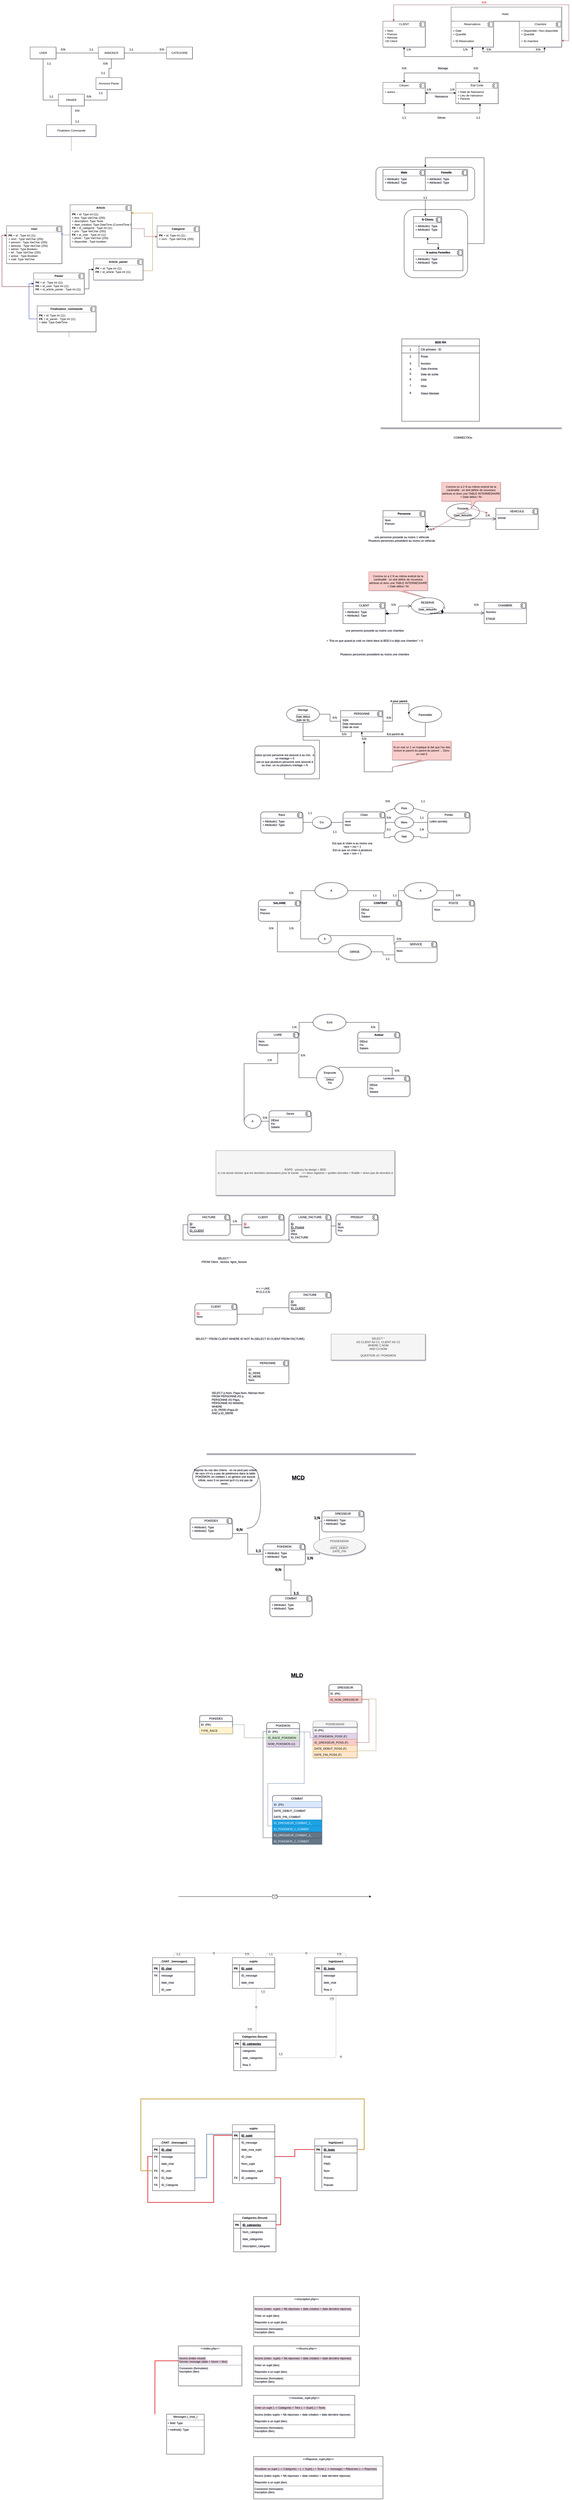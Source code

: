 <mxfile version="13.10.4" type="github">
  <diagram id="MrBrek0n3seMQUjIlNSO" name="Page-1">
    <mxGraphModel dx="3122" dy="1875" grid="1" gridSize="10" guides="1" tooltips="1" connect="1" arrows="1" fold="1" page="1" pageScale="1" pageWidth="850" pageHeight="1100" math="0" shadow="1">
      <root>
        <mxCell id="0" />
        <mxCell id="1" parent="0" />
        <mxCell id="6F4W0MYa69xs5jA9rygy-381" style="edgeStyle=orthogonalEdgeStyle;rounded=0;orthogonalLoop=1;jettySize=auto;html=1;startArrow=none;startFill=0;endArrow=none;endFill=0;fillColor=#647687;strokeColor=#314354;" parent="1" target="6F4W0MYa69xs5jA9rygy-344" edge="1">
          <mxGeometry relative="1" as="geometry">
            <mxPoint x="-440" y="7790" as="sourcePoint" />
            <Array as="points">
              <mxPoint x="-417" y="7790" />
              <mxPoint x="-460" y="7790" />
              <mxPoint x="-460" y="7339" />
            </Array>
          </mxGeometry>
        </mxCell>
        <mxCell id="6F4W0MYa69xs5jA9rygy-72" value="" style="rounded=1;whiteSpace=wrap;html=1;fillColor=none;" parent="1" vertex="1">
          <mxGeometry x="140" y="870" width="270" height="290" as="geometry" />
        </mxCell>
        <mxCell id="6F4W0MYa69xs5jA9rygy-71" value="" style="rounded=1;whiteSpace=wrap;html=1;fillColor=none;" parent="1" vertex="1">
          <mxGeometry x="20" y="690" width="420" height="140" as="geometry" />
        </mxCell>
        <mxCell id="Xpx-qnky7Seq95ZgQuDO-4" value="1;N" style="text;html=1;strokeColor=none;fillColor=none;align=center;verticalAlign=middle;whiteSpace=wrap;rounded=0;" parent="1" vertex="1">
          <mxGeometry x="320" y="180" width="160" height="20" as="geometry" />
        </mxCell>
        <mxCell id="6F4W0MYa69xs5jA9rygy-6" value="Chambre" style="text;html=1;strokeColor=none;fillColor=none;align=center;verticalAlign=middle;whiteSpace=wrap;rounded=0;" parent="1" vertex="1">
          <mxGeometry x="640" y="70" width="160" height="20" as="geometry" />
        </mxCell>
        <mxCell id="6F4W0MYa69xs5jA9rygy-9" value="1;N" style="text;html=1;strokeColor=none;fillColor=none;align=center;verticalAlign=middle;whiteSpace=wrap;rounded=0;" parent="1" vertex="1">
          <mxGeometry x="79" y="180" width="160" height="20" as="geometry" />
        </mxCell>
        <object label="" id="6F4W0MYa69xs5jA9rygy-11">
          <mxCell style="rounded=0;whiteSpace=wrap;html=1;" parent="1" vertex="1">
            <mxGeometry x="340" y="10" width="470" height="60" as="geometry" />
          </mxCell>
        </object>
        <mxCell id="6F4W0MYa69xs5jA9rygy-12" value="&lt;div&gt;Hotel&lt;/div&gt;" style="text;html=1;strokeColor=none;fillColor=none;align=center;verticalAlign=middle;whiteSpace=wrap;rounded=0;" parent="1" vertex="1">
          <mxGeometry x="490" y="30" width="160" height="20" as="geometry" />
        </mxCell>
        <mxCell id="6F4W0MYa69xs5jA9rygy-20" style="edgeStyle=orthogonalEdgeStyle;rounded=0;orthogonalLoop=1;jettySize=auto;html=1;exitX=0.5;exitY=1;exitDx=0;exitDy=0;entryX=0.5;entryY=1;entryDx=0;entryDy=0;startArrow=classic;startFill=1;" parent="1" source="6F4W0MYa69xs5jA9rygy-13" target="6F4W0MYa69xs5jA9rygy-15" edge="1">
          <mxGeometry relative="1" as="geometry">
            <Array as="points">
              <mxPoint x="140" y="220" />
              <mxPoint x="430" y="220" />
            </Array>
          </mxGeometry>
        </mxCell>
        <mxCell id="6F4W0MYa69xs5jA9rygy-13" value="&lt;p style=&quot;margin: 0px ; margin-top: 6px ; text-align: center&quot;&gt;CLIENT&lt;/p&gt;&lt;hr&gt;&lt;p style=&quot;margin: 0px ; margin-left: 8px&quot;&gt;+ Nom&lt;br&gt;+ Prénom&lt;/p&gt;&lt;p style=&quot;margin: 0px ; margin-left: 8px&quot;&gt;+ Adresse&lt;/p&gt;&lt;p style=&quot;margin: 0px ; margin-left: 8px&quot;&gt;+ID Client&lt;br&gt;&lt;/p&gt;" style="align=left;overflow=fill;html=1;dropTarget=0;" parent="1" vertex="1">
          <mxGeometry x="50" y="70" width="180" height="110" as="geometry" />
        </mxCell>
        <mxCell id="6F4W0MYa69xs5jA9rygy-14" value="" style="shape=component;jettyWidth=8;jettyHeight=4;" parent="6F4W0MYa69xs5jA9rygy-13" vertex="1">
          <mxGeometry x="1" width="20" height="20" relative="1" as="geometry">
            <mxPoint x="-24" y="4" as="offset" />
          </mxGeometry>
        </mxCell>
        <mxCell id="6F4W0MYa69xs5jA9rygy-21" style="edgeStyle=orthogonalEdgeStyle;orthogonalLoop=1;jettySize=auto;html=1;exitX=0.75;exitY=1;exitDx=0;exitDy=0;entryX=0.594;entryY=1.009;entryDx=0;entryDy=0;entryPerimeter=0;rounded=0;startArrow=classic;startFill=1;" parent="1" source="6F4W0MYa69xs5jA9rygy-15" target="6F4W0MYa69xs5jA9rygy-17" edge="1">
          <mxGeometry relative="1" as="geometry" />
        </mxCell>
        <mxCell id="6F4W0MYa69xs5jA9rygy-15" value="&lt;p style=&quot;margin: 0px ; margin-top: 6px ; text-align: center&quot;&gt;Reservations&lt;/p&gt;&lt;hr&gt;&lt;p style=&quot;margin: 0px ; margin-left: 8px&quot;&gt;+ Date&lt;br&gt;+ Quantité&lt;/p&gt;&lt;p style=&quot;margin: 0px ; margin-left: 8px&quot;&gt;&lt;br&gt;&lt;/p&gt;&lt;p style=&quot;margin: 0px ; margin-left: 8px&quot;&gt;+ ID Réservation &lt;br&gt;&lt;/p&gt;" style="align=left;overflow=fill;html=1;dropTarget=0;" parent="1" vertex="1">
          <mxGeometry x="340" y="70" width="180" height="110" as="geometry" />
        </mxCell>
        <mxCell id="6F4W0MYa69xs5jA9rygy-16" value="" style="shape=component;jettyWidth=8;jettyHeight=4;" parent="6F4W0MYa69xs5jA9rygy-15" vertex="1">
          <mxGeometry x="1" width="20" height="20" relative="1" as="geometry">
            <mxPoint x="-24" y="4" as="offset" />
          </mxGeometry>
        </mxCell>
        <mxCell id="6F4W0MYa69xs5jA9rygy-24" style="edgeStyle=orthogonalEdgeStyle;rounded=0;orthogonalLoop=1;jettySize=auto;html=1;exitX=1;exitY=0.75;exitDx=0;exitDy=0;entryX=0.25;entryY=0;entryDx=0;entryDy=0;startArrow=classic;startFill=1;fillColor=#f8cecc;strokeColor=#b85450;" parent="1" source="6F4W0MYa69xs5jA9rygy-17" target="6F4W0MYa69xs5jA9rygy-13" edge="1">
          <mxGeometry relative="1" as="geometry">
            <Array as="points">
              <mxPoint x="840" y="153" />
              <mxPoint x="840" />
              <mxPoint x="95" />
            </Array>
          </mxGeometry>
        </mxCell>
        <mxCell id="6F4W0MYa69xs5jA9rygy-17" value="&lt;p style=&quot;margin: 0px ; margin-top: 6px ; text-align: center&quot;&gt;Chambre&lt;/p&gt;&lt;hr&gt;&lt;p style=&quot;margin: 0px ; margin-left: 8px&quot;&gt;+ Disponible / Non-disponible&lt;br&gt;+ Quantité&lt;/p&gt;&lt;p style=&quot;margin: 0px ; margin-left: 8px&quot;&gt;&lt;br&gt;&lt;/p&gt;&lt;p style=&quot;margin: 0px ; margin-left: 8px&quot;&gt;+ ID chambre&lt;br&gt;&lt;/p&gt;" style="align=left;overflow=fill;html=1;dropTarget=0;" parent="1" vertex="1">
          <mxGeometry x="630" y="70" width="180" height="110" as="geometry" />
        </mxCell>
        <mxCell id="6F4W0MYa69xs5jA9rygy-18" value="" style="shape=component;jettyWidth=8;jettyHeight=4;" parent="6F4W0MYa69xs5jA9rygy-17" vertex="1">
          <mxGeometry x="1" width="20" height="20" relative="1" as="geometry">
            <mxPoint x="-24" y="4" as="offset" />
          </mxGeometry>
        </mxCell>
        <mxCell id="6F4W0MYa69xs5jA9rygy-22" value="0;N" style="text;html=1;strokeColor=none;fillColor=none;align=center;verticalAlign=middle;whiteSpace=wrap;rounded=0;" parent="1" vertex="1">
          <mxGeometry x="420" y="180" width="160" height="20" as="geometry" />
        </mxCell>
        <mxCell id="6F4W0MYa69xs5jA9rygy-23" value="0;N" style="text;html=1;strokeColor=none;fillColor=none;align=center;verticalAlign=middle;whiteSpace=wrap;rounded=0;" parent="1" vertex="1">
          <mxGeometry x="630" y="180" width="160" height="20" as="geometry" />
        </mxCell>
        <mxCell id="6F4W0MYa69xs5jA9rygy-25" value="&lt;font color=&quot;#FF0000&quot;&gt;0;N&lt;/font&gt;" style="text;html=1;strokeColor=none;fillColor=none;align=center;verticalAlign=middle;whiteSpace=wrap;rounded=0;" parent="1" vertex="1">
          <mxGeometry x="400" y="-20" width="160" height="20" as="geometry" />
        </mxCell>
        <mxCell id="6F4W0MYa69xs5jA9rygy-35" style="edgeStyle=orthogonalEdgeStyle;rounded=0;orthogonalLoop=1;jettySize=auto;html=1;exitX=0.5;exitY=0;exitDx=0;exitDy=0;entryX=0.553;entryY=0.01;entryDx=0;entryDy=0;entryPerimeter=0;startArrow=classic;startFill=1;" parent="1" source="6F4W0MYa69xs5jA9rygy-27" target="6F4W0MYa69xs5jA9rygy-31" edge="1">
          <mxGeometry relative="1" as="geometry">
            <Array as="points">
              <mxPoint x="140" y="290" />
              <mxPoint x="459" y="290" />
            </Array>
          </mxGeometry>
        </mxCell>
        <mxCell id="6F4W0MYa69xs5jA9rygy-36" style="edgeStyle=orthogonalEdgeStyle;rounded=0;orthogonalLoop=1;jettySize=auto;html=1;exitX=0.5;exitY=1;exitDx=0;exitDy=0;entryX=0.569;entryY=1.006;entryDx=0;entryDy=0;entryPerimeter=0;startArrow=classic;startFill=1;" parent="1" source="6F4W0MYa69xs5jA9rygy-27" target="6F4W0MYa69xs5jA9rygy-31" edge="1">
          <mxGeometry relative="1" as="geometry">
            <Array as="points">
              <mxPoint x="140" y="460" />
              <mxPoint x="462" y="460" />
            </Array>
          </mxGeometry>
        </mxCell>
        <mxCell id="6F4W0MYa69xs5jA9rygy-27" value="&lt;p style=&quot;margin: 0px ; margin-top: 6px ; text-align: center&quot;&gt;Citoyen&lt;/p&gt;&lt;hr&gt;&lt;p style=&quot;margin: 0px ; margin-left: 8px&quot;&gt;+ autres ...&lt;br&gt;&lt;/p&gt;" style="align=left;overflow=fill;html=1;dropTarget=0;" parent="1" vertex="1">
          <mxGeometry x="50" y="330" width="180" height="90" as="geometry" />
        </mxCell>
        <mxCell id="6F4W0MYa69xs5jA9rygy-28" value="" style="shape=component;jettyWidth=8;jettyHeight=4;" parent="6F4W0MYa69xs5jA9rygy-27" vertex="1">
          <mxGeometry x="1" width="20" height="20" relative="1" as="geometry">
            <mxPoint x="-24" y="4" as="offset" />
          </mxGeometry>
        </mxCell>
        <mxCell id="6F4W0MYa69xs5jA9rygy-30" style="edgeStyle=orthogonalEdgeStyle;rounded=0;orthogonalLoop=1;jettySize=auto;html=1;exitX=1;exitY=0.5;exitDx=0;exitDy=0;startArrow=classic;startFill=1;" parent="1" source="6F4W0MYa69xs5jA9rygy-27" target="6F4W0MYa69xs5jA9rygy-31" edge="1">
          <mxGeometry relative="1" as="geometry">
            <mxPoint x="350" y="410" as="targetPoint" />
            <mxPoint x="123.0" y="370" as="sourcePoint" />
          </mxGeometry>
        </mxCell>
        <mxCell id="6F4W0MYa69xs5jA9rygy-31" value="&lt;p style=&quot;margin: 0px ; margin-top: 6px ; text-align: center&quot;&gt;État Civile&lt;br&gt;&lt;/p&gt;&lt;hr&gt;&lt;p style=&quot;margin: 0px ; margin-left: 8px&quot;&gt;+ Date de Naissance&lt;br&gt;+ Lieu de naissance&lt;/p&gt;&lt;p style=&quot;margin: 0px ; margin-left: 8px&quot;&gt;+ Parents&lt;/p&gt;&lt;p style=&quot;margin: 0px ; margin-left: 8px&quot;&gt;+ &lt;br&gt;&lt;/p&gt;" style="align=left;overflow=fill;html=1;dropTarget=0;" parent="1" vertex="1">
          <mxGeometry x="360" y="330" width="180" height="90" as="geometry" />
        </mxCell>
        <mxCell id="6F4W0MYa69xs5jA9rygy-32" value="" style="shape=component;jettyWidth=8;jettyHeight=4;" parent="6F4W0MYa69xs5jA9rygy-31" vertex="1">
          <mxGeometry x="1" width="20" height="20" relative="1" as="geometry">
            <mxPoint x="-24" y="4" as="offset" />
          </mxGeometry>
        </mxCell>
        <mxCell id="6F4W0MYa69xs5jA9rygy-33" value="1;N" style="text;html=1;strokeColor=none;fillColor=none;align=center;verticalAlign=middle;whiteSpace=wrap;rounded=0;" parent="1" vertex="1">
          <mxGeometry x="210" y="350" width="70" height="20" as="geometry" />
        </mxCell>
        <mxCell id="6F4W0MYa69xs5jA9rygy-34" value="1;N" style="text;html=1;strokeColor=none;fillColor=none;align=center;verticalAlign=middle;whiteSpace=wrap;rounded=0;" parent="1" vertex="1">
          <mxGeometry x="310" y="350" width="70" height="20" as="geometry" />
        </mxCell>
        <mxCell id="6F4W0MYa69xs5jA9rygy-41" value="0;N" style="text;html=1;strokeColor=none;fillColor=none;align=center;verticalAlign=middle;whiteSpace=wrap;rounded=0;" parent="1" vertex="1">
          <mxGeometry x="105" y="260" width="70" height="20" as="geometry" />
        </mxCell>
        <mxCell id="6F4W0MYa69xs5jA9rygy-42" value="0;N" style="text;html=1;strokeColor=none;fillColor=none;align=center;verticalAlign=middle;whiteSpace=wrap;rounded=0;" parent="1" vertex="1">
          <mxGeometry x="410" y="260" width="70" height="20" as="geometry" />
        </mxCell>
        <mxCell id="6F4W0MYa69xs5jA9rygy-43" value="1;1" style="text;html=1;strokeColor=none;fillColor=none;align=center;verticalAlign=middle;whiteSpace=wrap;rounded=0;" parent="1" vertex="1">
          <mxGeometry x="105" y="470" width="70" height="20" as="geometry" />
        </mxCell>
        <mxCell id="6F4W0MYa69xs5jA9rygy-44" value="1;1" style="text;html=1;strokeColor=none;fillColor=none;align=center;verticalAlign=middle;whiteSpace=wrap;rounded=0;" parent="1" vertex="1">
          <mxGeometry x="420" y="470" width="70" height="20" as="geometry" />
        </mxCell>
        <mxCell id="6F4W0MYa69xs5jA9rygy-45" value="Mariage" style="text;html=1;strokeColor=none;fillColor=none;align=center;verticalAlign=middle;whiteSpace=wrap;rounded=0;" parent="1" vertex="1">
          <mxGeometry x="270" y="260" width="70" height="20" as="geometry" />
        </mxCell>
        <mxCell id="6F4W0MYa69xs5jA9rygy-46" value="Naissance" style="text;html=1;strokeColor=none;fillColor=none;align=center;verticalAlign=middle;whiteSpace=wrap;rounded=0;" parent="1" vertex="1">
          <mxGeometry x="264" y="380" width="70" height="20" as="geometry" />
        </mxCell>
        <mxCell id="6F4W0MYa69xs5jA9rygy-47" value="Décés" style="text;html=1;strokeColor=none;fillColor=none;align=center;verticalAlign=middle;whiteSpace=wrap;rounded=0;" parent="1" vertex="1">
          <mxGeometry x="264" y="470" width="70" height="20" as="geometry" />
        </mxCell>
        <mxCell id="6F4W0MYa69xs5jA9rygy-65" style="edgeStyle=orthogonalEdgeStyle;rounded=0;orthogonalLoop=1;jettySize=auto;html=1;exitX=0.5;exitY=1;exitDx=0;exitDy=0;entryX=0.417;entryY=-0.022;entryDx=0;entryDy=0;entryPerimeter=0;startArrow=none;startFill=0;" parent="1" source="6F4W0MYa69xs5jA9rygy-71" target="6F4W0MYa69xs5jA9rygy-52" edge="1">
          <mxGeometry relative="1" as="geometry" />
        </mxCell>
        <mxCell id="6F4W0MYa69xs5jA9rygy-48" value="&lt;p style=&quot;margin: 0px ; margin-top: 6px ; text-align: center&quot;&gt;&lt;b&gt;Male&lt;br&gt;&lt;/b&gt;&lt;/p&gt;&lt;hr&gt;&lt;p style=&quot;margin: 0px ; margin-left: 8px&quot;&gt;+ Attribute1: Type&lt;br&gt;+ Attribute2: Type&lt;/p&gt;" style="align=left;overflow=fill;html=1;dropTarget=0;fillColor=none;" parent="1" vertex="1">
          <mxGeometry x="50" y="700" width="180" height="90" as="geometry" />
        </mxCell>
        <mxCell id="6F4W0MYa69xs5jA9rygy-49" value="" style="shape=component;jettyWidth=8;jettyHeight=4;" parent="6F4W0MYa69xs5jA9rygy-48" vertex="1">
          <mxGeometry x="1" width="20" height="20" relative="1" as="geometry">
            <mxPoint x="-24" y="4" as="offset" />
          </mxGeometry>
        </mxCell>
        <mxCell id="6F4W0MYa69xs5jA9rygy-50" value="&lt;p style=&quot;margin: 0px ; margin-top: 6px ; text-align: center&quot;&gt;&lt;b&gt;Femelle&lt;br&gt;&lt;/b&gt;&lt;/p&gt;&lt;hr&gt;&lt;p style=&quot;margin: 0px ; margin-left: 8px&quot;&gt;+ Attribute1: Type&lt;br&gt;+ Attribute2: Type&lt;/p&gt;" style="align=left;overflow=fill;html=1;dropTarget=0;fillColor=none;" parent="1" vertex="1">
          <mxGeometry x="230" y="700" width="180" height="90" as="geometry" />
        </mxCell>
        <mxCell id="6F4W0MYa69xs5jA9rygy-51" value="" style="shape=component;jettyWidth=8;jettyHeight=4;" parent="6F4W0MYa69xs5jA9rygy-50" vertex="1">
          <mxGeometry x="1" width="20" height="20" relative="1" as="geometry">
            <mxPoint x="-24" y="4" as="offset" />
          </mxGeometry>
        </mxCell>
        <mxCell id="6F4W0MYa69xs5jA9rygy-66" style="edgeStyle=orthogonalEdgeStyle;rounded=0;orthogonalLoop=1;jettySize=auto;html=1;exitX=0.5;exitY=1;exitDx=0;exitDy=0;entryX=0.5;entryY=0;entryDx=0;entryDy=0;startArrow=classic;startFill=1;" parent="1" source="6F4W0MYa69xs5jA9rygy-52" target="6F4W0MYa69xs5jA9rygy-62" edge="1">
          <mxGeometry relative="1" as="geometry" />
        </mxCell>
        <mxCell id="6F4W0MYa69xs5jA9rygy-67" style="edgeStyle=orthogonalEdgeStyle;rounded=0;orthogonalLoop=1;jettySize=auto;html=1;exitX=1;exitY=0.5;exitDx=0;exitDy=0;entryX=0.5;entryY=0;entryDx=0;entryDy=0;startArrow=none;startFill=0;" parent="1" source="6F4W0MYa69xs5jA9rygy-72" target="6F4W0MYa69xs5jA9rygy-71" edge="1">
          <mxGeometry relative="1" as="geometry">
            <Array as="points">
              <mxPoint x="480" y="1015" />
              <mxPoint x="480" y="650" />
              <mxPoint x="230" y="650" />
            </Array>
          </mxGeometry>
        </mxCell>
        <mxCell id="6F4W0MYa69xs5jA9rygy-52" value="&lt;p style=&quot;margin: 0px ; margin-top: 6px ; text-align: center&quot;&gt;&lt;b&gt;N Chiots&lt;br&gt;&lt;/b&gt;&lt;/p&gt;&lt;hr&gt;&lt;p style=&quot;margin: 0px ; margin-left: 8px&quot;&gt;+ Attribute1: Type&lt;br&gt;+ Attribute2: Type&lt;/p&gt;" style="align=left;overflow=fill;html=1;dropTarget=0;fillColor=none;" parent="1" vertex="1">
          <mxGeometry x="180" y="900" width="120" height="90" as="geometry" />
        </mxCell>
        <mxCell id="6F4W0MYa69xs5jA9rygy-53" value="" style="shape=component;jettyWidth=8;jettyHeight=4;" parent="6F4W0MYa69xs5jA9rygy-52" vertex="1">
          <mxGeometry x="1" width="20" height="20" relative="1" as="geometry">
            <mxPoint x="-24" y="4" as="offset" />
          </mxGeometry>
        </mxCell>
        <mxCell id="6F4W0MYa69xs5jA9rygy-62" value="&lt;p style=&quot;margin: 0px ; margin-top: 6px ; text-align: center&quot;&gt;&lt;b&gt;N autres Femelles&lt;br&gt;&lt;/b&gt;&lt;/p&gt;&lt;hr&gt;&lt;p style=&quot;margin: 0px ; margin-left: 8px&quot;&gt;+ Attribute1: Type&lt;br&gt;+ Attribute2: Type&lt;/p&gt;" style="align=left;overflow=fill;html=1;dropTarget=0;fillColor=none;" parent="1" vertex="1">
          <mxGeometry x="180" y="1040" width="210" height="90" as="geometry" />
        </mxCell>
        <mxCell id="6F4W0MYa69xs5jA9rygy-63" value="" style="shape=component;jettyWidth=8;jettyHeight=4;" parent="6F4W0MYa69xs5jA9rygy-62" vertex="1">
          <mxGeometry x="1" width="20" height="20" relative="1" as="geometry">
            <mxPoint x="-24" y="4" as="offset" />
          </mxGeometry>
        </mxCell>
        <mxCell id="6F4W0MYa69xs5jA9rygy-69" value="1;1" style="text;html=1;strokeColor=none;fillColor=none;align=center;verticalAlign=middle;whiteSpace=wrap;rounded=0;rotation=0;" parent="1" vertex="1">
          <mxGeometry x="180" y="810" width="100" height="20" as="geometry" />
        </mxCell>
        <mxCell id="6F4W0MYa69xs5jA9rygy-73" value="BDD RH" style="shape=table;html=1;whiteSpace=wrap;startSize=30;container=1;collapsible=0;childLayout=tableLayout;fixedRows=1;rowLines=0;fontStyle=1;align=center;fillColor=none;" parent="1" vertex="1">
          <mxGeometry x="130" y="1420" width="330" height="350" as="geometry" />
        </mxCell>
        <mxCell id="6F4W0MYa69xs5jA9rygy-74" value="" style="shape=partialRectangle;html=1;whiteSpace=wrap;collapsible=0;dropTarget=0;pointerEvents=0;fillColor=none;top=0;left=0;bottom=1;right=0;points=[[0,0.5],[1,0.5]];portConstraint=eastwest;" parent="6F4W0MYa69xs5jA9rygy-73" vertex="1">
          <mxGeometry y="30" width="330" height="30" as="geometry" />
        </mxCell>
        <mxCell id="6F4W0MYa69xs5jA9rygy-75" value="1" style="shape=partialRectangle;html=1;whiteSpace=wrap;connectable=0;fillColor=none;top=0;left=0;bottom=0;right=0;overflow=hidden;" parent="6F4W0MYa69xs5jA9rygy-74" vertex="1">
          <mxGeometry width="73" height="30" as="geometry" />
        </mxCell>
        <mxCell id="6F4W0MYa69xs5jA9rygy-76" value="Clé primaire : ID" style="shape=partialRectangle;html=1;whiteSpace=wrap;connectable=0;fillColor=none;top=0;left=0;bottom=0;right=0;align=left;spacingLeft=6;overflow=hidden;" parent="6F4W0MYa69xs5jA9rygy-74" vertex="1">
          <mxGeometry x="73" width="257" height="30" as="geometry" />
        </mxCell>
        <mxCell id="6F4W0MYa69xs5jA9rygy-77" value="" style="shape=partialRectangle;html=1;whiteSpace=wrap;collapsible=0;dropTarget=0;pointerEvents=0;fillColor=none;top=0;left=0;bottom=0;right=0;points=[[0,0.5],[1,0.5]];portConstraint=eastwest;" parent="6F4W0MYa69xs5jA9rygy-73" vertex="1">
          <mxGeometry y="60" width="330" height="30" as="geometry" />
        </mxCell>
        <mxCell id="6F4W0MYa69xs5jA9rygy-78" value="2" style="shape=partialRectangle;html=1;whiteSpace=wrap;connectable=0;fillColor=none;top=0;left=0;bottom=0;right=0;overflow=hidden;" parent="6F4W0MYa69xs5jA9rygy-77" vertex="1">
          <mxGeometry width="73" height="30" as="geometry" />
        </mxCell>
        <mxCell id="6F4W0MYa69xs5jA9rygy-79" value="Poste" style="shape=partialRectangle;html=1;whiteSpace=wrap;connectable=0;fillColor=none;top=0;left=0;bottom=0;right=0;align=left;spacingLeft=6;overflow=hidden;" parent="6F4W0MYa69xs5jA9rygy-77" vertex="1">
          <mxGeometry x="73" width="257" height="30" as="geometry" />
        </mxCell>
        <mxCell id="6F4W0MYa69xs5jA9rygy-80" value="" style="shape=partialRectangle;html=1;whiteSpace=wrap;collapsible=0;dropTarget=0;pointerEvents=0;fillColor=none;top=0;left=0;bottom=0;right=0;points=[[0,0.5],[1,0.5]];portConstraint=eastwest;" parent="6F4W0MYa69xs5jA9rygy-73" vertex="1">
          <mxGeometry y="90" width="330" height="30" as="geometry" />
        </mxCell>
        <mxCell id="6F4W0MYa69xs5jA9rygy-81" value="3" style="shape=partialRectangle;html=1;whiteSpace=wrap;connectable=0;fillColor=none;top=0;left=0;bottom=0;right=0;overflow=hidden;" parent="6F4W0MYa69xs5jA9rygy-80" vertex="1">
          <mxGeometry width="73" height="30" as="geometry" />
        </mxCell>
        <mxCell id="6F4W0MYa69xs5jA9rygy-82" value="fonction" style="shape=partialRectangle;html=1;whiteSpace=wrap;connectable=0;fillColor=none;top=0;left=0;bottom=0;right=0;align=left;spacingLeft=6;overflow=hidden;" parent="6F4W0MYa69xs5jA9rygy-80" vertex="1">
          <mxGeometry x="73" width="257" height="30" as="geometry" />
        </mxCell>
        <mxCell id="6F4W0MYa69xs5jA9rygy-83" value="4" style="shape=partialRectangle;html=1;whiteSpace=wrap;connectable=0;fillColor=none;top=0;left=0;bottom=0;right=0;overflow=hidden;" parent="1" vertex="1">
          <mxGeometry x="130" y="1529" width="73" height="40" as="geometry" />
        </mxCell>
        <mxCell id="6F4W0MYa69xs5jA9rygy-84" value="5" style="shape=partialRectangle;html=1;whiteSpace=wrap;connectable=0;fillColor=none;top=0;left=0;bottom=0;right=0;overflow=hidden;" parent="1" vertex="1">
          <mxGeometry x="130" y="1549" width="73" height="40" as="geometry" />
        </mxCell>
        <mxCell id="6F4W0MYa69xs5jA9rygy-85" value="6" style="shape=partialRectangle;html=1;whiteSpace=wrap;connectable=0;fillColor=none;top=0;left=0;bottom=0;right=0;overflow=hidden;" parent="1" vertex="1">
          <mxGeometry x="130" y="1572" width="73" height="40" as="geometry" />
        </mxCell>
        <mxCell id="6F4W0MYa69xs5jA9rygy-86" value="Date d&#39;entrée" style="shape=partialRectangle;html=1;whiteSpace=wrap;connectable=0;fillColor=none;top=0;left=0;bottom=0;right=0;align=left;spacingLeft=6;overflow=hidden;" parent="1" vertex="1">
          <mxGeometry x="203" y="1532" width="257" height="30" as="geometry" />
        </mxCell>
        <mxCell id="6F4W0MYa69xs5jA9rygy-87" value="Date de sortie" style="shape=partialRectangle;html=1;whiteSpace=wrap;connectable=0;fillColor=none;top=0;left=0;bottom=0;right=0;align=left;spacingLeft=6;overflow=hidden;" parent="1" vertex="1">
          <mxGeometry x="203" y="1556" width="257" height="30" as="geometry" />
        </mxCell>
        <mxCell id="6F4W0MYa69xs5jA9rygy-88" value="SSN" style="shape=partialRectangle;html=1;whiteSpace=wrap;connectable=0;fillColor=none;top=0;left=0;bottom=0;right=0;align=left;spacingLeft=6;overflow=hidden;" parent="1" vertex="1">
          <mxGeometry x="203" y="1579" width="257" height="30" as="geometry" />
        </mxCell>
        <mxCell id="6F4W0MYa69xs5jA9rygy-89" value="7" style="shape=partialRectangle;html=1;whiteSpace=wrap;connectable=0;fillColor=none;top=0;left=0;bottom=0;right=0;overflow=hidden;" parent="1" vertex="1">
          <mxGeometry x="130" y="1599" width="73" height="40" as="geometry" />
        </mxCell>
        <mxCell id="6F4W0MYa69xs5jA9rygy-90" value="NSA" style="shape=partialRectangle;html=1;whiteSpace=wrap;connectable=0;fillColor=none;top=0;left=0;bottom=0;right=0;align=left;spacingLeft=6;overflow=hidden;" parent="1" vertex="1">
          <mxGeometry x="203" y="1606" width="257" height="30" as="geometry" />
        </mxCell>
        <mxCell id="6F4W0MYa69xs5jA9rygy-91" value="Statut Maritale" style="shape=partialRectangle;html=1;whiteSpace=wrap;connectable=0;fillColor=none;top=0;left=0;bottom=0;right=0;align=left;spacingLeft=6;overflow=hidden;" parent="1" vertex="1">
          <mxGeometry x="203" y="1637" width="257" height="30" as="geometry" />
        </mxCell>
        <mxCell id="6F4W0MYa69xs5jA9rygy-92" value="8" style="shape=partialRectangle;html=1;whiteSpace=wrap;connectable=0;fillColor=none;top=0;left=0;bottom=0;right=0;overflow=hidden;" parent="1" vertex="1">
          <mxGeometry x="130" y="1630" width="73" height="40" as="geometry" />
        </mxCell>
        <mxCell id="6F4W0MYa69xs5jA9rygy-93" value="&lt;p style=&quot;margin: 0px ; margin-top: 6px ; text-align: center&quot;&gt;&lt;b&gt;Personne&lt;/b&gt;&lt;/p&gt;&lt;hr&gt;&lt;p style=&quot;margin: 0px ; margin-left: 8px&quot;&gt;Nom&lt;br&gt;Prenom&lt;/p&gt;" style="align=left;overflow=fill;html=1;dropTarget=0;fillColor=none;" parent="1" vertex="1">
          <mxGeometry x="50" y="2150" width="180" height="90" as="geometry" />
        </mxCell>
        <mxCell id="6F4W0MYa69xs5jA9rygy-94" value="" style="shape=component;jettyWidth=8;jettyHeight=4;" parent="6F4W0MYa69xs5jA9rygy-93" vertex="1">
          <mxGeometry x="1" width="20" height="20" relative="1" as="geometry">
            <mxPoint x="-24" y="4" as="offset" />
          </mxGeometry>
        </mxCell>
        <mxCell id="6F4W0MYa69xs5jA9rygy-95" value="&lt;p style=&quot;margin: 0px ; margin-top: 6px ; text-align: center&quot;&gt;VEHICULE&lt;/p&gt;&lt;hr&gt;&lt;p style=&quot;margin: 0px ; margin-left: 8px&quot;&gt;Immat&lt;/p&gt;" style="align=left;overflow=fill;html=1;dropTarget=0;fillColor=none;" parent="1" vertex="1">
          <mxGeometry x="530" y="2140" width="180" height="90" as="geometry" />
        </mxCell>
        <mxCell id="6F4W0MYa69xs5jA9rygy-96" value="" style="shape=component;jettyWidth=8;jettyHeight=4;" parent="6F4W0MYa69xs5jA9rygy-95" vertex="1">
          <mxGeometry x="1" width="20" height="20" relative="1" as="geometry">
            <mxPoint x="-24" y="4" as="offset" />
          </mxGeometry>
        </mxCell>
        <mxCell id="6F4W0MYa69xs5jA9rygy-97" value="&lt;div&gt;Possede&lt;/div&gt;&lt;div&gt;________&lt;/div&gt;&lt;div&gt;Date_debut/fin&lt;br&gt;&lt;/div&gt;" style="ellipse;whiteSpace=wrap;html=1;fillColor=none;" parent="1" vertex="1">
          <mxGeometry x="320" y="2120" width="140" height="70" as="geometry" />
        </mxCell>
        <mxCell id="6F4W0MYa69xs5jA9rygy-98" value="1" style="endArrow=open;html=1;endSize=12;startArrow=diamondThin;startSize=14;startFill=1;edgeStyle=orthogonalEdgeStyle;align=left;verticalAlign=bottom;entryX=0;entryY=0.5;entryDx=0;entryDy=0;exitX=1;exitY=0.75;exitDx=0;exitDy=0;" parent="1" source="6F4W0MYa69xs5jA9rygy-93" target="6F4W0MYa69xs5jA9rygy-95" edge="1">
          <mxGeometry x="-1" y="3" relative="1" as="geometry">
            <mxPoint x="225" y="2200" as="sourcePoint" />
            <mxPoint x="385" y="2200" as="targetPoint" />
            <Array as="points">
              <mxPoint x="420" y="2218" />
              <mxPoint x="420" y="2185" />
            </Array>
          </mxGeometry>
        </mxCell>
        <mxCell id="6F4W0MYa69xs5jA9rygy-99" value="0;N" style="text;html=1;strokeColor=none;fillColor=none;align=center;verticalAlign=middle;whiteSpace=wrap;rounded=0;" parent="1" vertex="1">
          <mxGeometry x="165" y="2220" width="170" height="20" as="geometry" />
        </mxCell>
        <mxCell id="6F4W0MYa69xs5jA9rygy-100" value="1;N" style="text;html=1;strokeColor=none;fillColor=none;align=center;verticalAlign=middle;whiteSpace=wrap;rounded=0;" parent="1" vertex="1">
          <mxGeometry x="410" y="2160" width="170" height="20" as="geometry" />
        </mxCell>
        <mxCell id="6F4W0MYa69xs5jA9rygy-101" value="" style="shape=link;html=1;startArrow=none;startFill=0;" parent="1" edge="1">
          <mxGeometry width="100" relative="1" as="geometry">
            <mxPoint x="40" y="1800" as="sourcePoint" />
            <mxPoint x="810" y="1800" as="targetPoint" />
          </mxGeometry>
        </mxCell>
        <mxCell id="6F4W0MYa69xs5jA9rygy-102" value="CORRECTIOn" style="text;html=1;strokeColor=none;fillColor=none;align=center;verticalAlign=middle;whiteSpace=wrap;rounded=0;" parent="1" vertex="1">
          <mxGeometry x="370" y="1830" width="40" height="20" as="geometry" />
        </mxCell>
        <mxCell id="6F4W0MYa69xs5jA9rygy-103" value="Comme on a 2 N au même endroit de la cardinalité : on doit définir de nouveaux attributs et donc une TABLE INTERMEDIAIRE = Date début / fin" style="shape=callout;whiteSpace=wrap;html=1;perimeter=calloutPerimeter;fillColor=#f8cecc;strokeColor=#b85450;" parent="1" vertex="1">
          <mxGeometry x="300" y="2030" width="250" height="110" as="geometry" />
        </mxCell>
        <mxCell id="6F4W0MYa69xs5jA9rygy-105" value="" style="endArrow=classic;html=1;exitX=0;exitY=0;exitDx=125;exitDy=110;exitPerimeter=0;fillColor=#f8cecc;strokeColor=#b85450;" parent="1" source="6F4W0MYa69xs5jA9rygy-103" edge="1">
          <mxGeometry width="50" height="50" relative="1" as="geometry">
            <mxPoint x="480" y="2410" as="sourcePoint" />
            <mxPoint x="260" y="2230" as="targetPoint" />
          </mxGeometry>
        </mxCell>
        <mxCell id="6F4W0MYa69xs5jA9rygy-106" value="" style="endArrow=classic;html=1;exitX=0;exitY=0;exitDx=125;exitDy=110;exitPerimeter=0;entryX=0.5;entryY=0;entryDx=0;entryDy=0;fillColor=#f8cecc;strokeColor=#b85450;" parent="1" source="6F4W0MYa69xs5jA9rygy-103" target="6F4W0MYa69xs5jA9rygy-100" edge="1">
          <mxGeometry width="50" height="50" relative="1" as="geometry">
            <mxPoint x="480" y="2410" as="sourcePoint" />
            <mxPoint x="530" y="2360" as="targetPoint" />
          </mxGeometry>
        </mxCell>
        <mxCell id="6F4W0MYa69xs5jA9rygy-107" value="&lt;div&gt;une personne possede au moins 1 véhicule &lt;br&gt;&lt;/div&gt;&lt;div&gt;Plusieurs personnes possédent au moins un véhicule &lt;br&gt;&lt;/div&gt;" style="text;html=1;strokeColor=none;fillColor=none;align=center;verticalAlign=middle;whiteSpace=wrap;rounded=0;" parent="1" vertex="1">
          <mxGeometry x="-80" y="2260" width="420" height="20" as="geometry" />
        </mxCell>
        <mxCell id="6F4W0MYa69xs5jA9rygy-108" value="&lt;p style=&quot;margin: 0px ; margin-top: 6px ; text-align: center&quot;&gt;CLIENT&lt;/p&gt;&lt;hr&gt;&lt;p style=&quot;margin: 0px ; margin-left: 8px&quot;&gt;+ Attribute1: Type&lt;br&gt;+ Attribute2: Type&lt;/p&gt;" style="align=left;overflow=fill;html=1;dropTarget=0;fillColor=none;" parent="1" vertex="1">
          <mxGeometry x="-120" y="2540" width="180" height="90" as="geometry" />
        </mxCell>
        <mxCell id="6F4W0MYa69xs5jA9rygy-109" value="" style="shape=component;jettyWidth=8;jettyHeight=4;" parent="6F4W0MYa69xs5jA9rygy-108" vertex="1">
          <mxGeometry x="1" width="20" height="20" relative="1" as="geometry">
            <mxPoint x="-24" y="4" as="offset" />
          </mxGeometry>
        </mxCell>
        <mxCell id="6F4W0MYa69xs5jA9rygy-110" value="&lt;p style=&quot;margin: 0px ; margin-top: 6px ; text-align: center&quot;&gt;CHAMBRE&lt;/p&gt;&lt;hr&gt;&lt;p style=&quot;margin: 0px ; margin-left: 8px&quot;&gt;Numero&lt;/p&gt;&lt;p style=&quot;margin: 0px ; margin-left: 8px&quot;&gt;&lt;br&gt;&lt;/p&gt;&lt;p style=&quot;margin: 0px ; margin-left: 8px&quot;&gt;ETAGE&lt;/p&gt;" style="align=left;overflow=fill;html=1;dropTarget=0;fillColor=none;" parent="1" vertex="1">
          <mxGeometry x="480" y="2540" width="180" height="90" as="geometry" />
        </mxCell>
        <mxCell id="6F4W0MYa69xs5jA9rygy-111" value="" style="shape=component;jettyWidth=8;jettyHeight=4;" parent="6F4W0MYa69xs5jA9rygy-110" vertex="1">
          <mxGeometry x="1" width="20" height="20" relative="1" as="geometry">
            <mxPoint x="-24" y="4" as="offset" />
          </mxGeometry>
        </mxCell>
        <mxCell id="6F4W0MYa69xs5jA9rygy-112" value="&lt;div&gt;une personne possede au moins une chambre&lt;/div&gt;&lt;div&gt;&lt;br&gt;&lt;/div&gt;&lt;div&gt;&lt;br&gt;&lt;/div&gt;&lt;div&gt;= &quot;Est-ce que quand je créé un client dans la BDD il a déjà une chambre&quot; = 0&lt;br&gt;&lt;/div&gt;&lt;div&gt;&lt;br&gt;&lt;/div&gt;&lt;div&gt;&lt;br&gt;&lt;/div&gt;&lt;div&gt;&lt;br&gt;&lt;/div&gt;&lt;div&gt;Plusieurs personnes possédent au moins une chambre&lt;br&gt;&lt;/div&gt;" style="text;html=1;strokeColor=none;fillColor=none;align=center;verticalAlign=middle;whiteSpace=wrap;rounded=0;" parent="1" vertex="1">
          <mxGeometry x="-220" y="2700" width="470" height="20" as="geometry" />
        </mxCell>
        <mxCell id="6F4W0MYa69xs5jA9rygy-116" value="0;N" style="text;html=1;strokeColor=none;fillColor=none;align=center;verticalAlign=middle;whiteSpace=wrap;rounded=0;" parent="1" vertex="1">
          <mxGeometry x="10" y="2540" width="170" height="20" as="geometry" />
        </mxCell>
        <mxCell id="6F4W0MYa69xs5jA9rygy-118" value="1" style="endArrow=open;html=1;endSize=12;startArrow=diamondThin;startSize=14;startFill=1;edgeStyle=orthogonalEdgeStyle;align=left;verticalAlign=bottom;entryX=0;entryY=0.5;entryDx=0;entryDy=0;exitX=1;exitY=0.75;exitDx=0;exitDy=0;" parent="1" source="6F4W0MYa69xs5jA9rygy-117" target="6F4W0MYa69xs5jA9rygy-110" edge="1">
          <mxGeometry x="-1" y="3" relative="1" as="geometry">
            <mxPoint x="60" y="2587.5" as="sourcePoint" />
            <mxPoint x="360" y="2555" as="targetPoint" />
            <Array as="points">
              <mxPoint x="250" y="2588" />
              <mxPoint x="250" y="2585" />
            </Array>
          </mxGeometry>
        </mxCell>
        <mxCell id="6F4W0MYa69xs5jA9rygy-119" value="Comme on a 2 N au même endroit de la cardinalité : on doit définir de nouveaux attributs et donc une TABLE INTERMEDIAIRE = Date début / fin" style="shape=callout;whiteSpace=wrap;html=1;perimeter=calloutPerimeter;fillColor=#f8cecc;strokeColor=#b85450;position2=0.96;" parent="1" vertex="1">
          <mxGeometry x="-10" y="2410" width="250" height="110" as="geometry" />
        </mxCell>
        <mxCell id="6F4W0MYa69xs5jA9rygy-120" value="0;N" style="text;html=1;strokeColor=none;fillColor=none;align=center;verticalAlign=middle;whiteSpace=wrap;rounded=0;" parent="1" vertex="1">
          <mxGeometry x="362" y="2540" width="170" height="20" as="geometry" />
        </mxCell>
        <mxCell id="6F4W0MYa69xs5jA9rygy-117" value="&lt;div&gt;RESERVE&lt;/div&gt;&lt;div&gt;________&lt;/div&gt;&lt;div&gt;Date_debut/fin&lt;br&gt;&lt;/div&gt;" style="ellipse;whiteSpace=wrap;html=1;fillColor=none;" parent="1" vertex="1">
          <mxGeometry x="170" y="2520" width="140" height="70" as="geometry" />
        </mxCell>
        <mxCell id="6F4W0MYa69xs5jA9rygy-121" value="1" style="endArrow=open;html=1;endSize=12;startArrow=diamondThin;startSize=14;startFill=1;edgeStyle=orthogonalEdgeStyle;align=left;verticalAlign=bottom;entryX=0;entryY=0.5;entryDx=0;entryDy=0;exitX=1;exitY=0.75;exitDx=0;exitDy=0;" parent="1" target="6F4W0MYa69xs5jA9rygy-117" edge="1">
          <mxGeometry x="-1" y="3" relative="1" as="geometry">
            <mxPoint x="60" y="2587.5" as="sourcePoint" />
            <mxPoint x="480" y="2585" as="targetPoint" />
            <Array as="points" />
          </mxGeometry>
        </mxCell>
        <mxCell id="6F4W0MYa69xs5jA9rygy-133" style="edgeStyle=orthogonalEdgeStyle;rounded=0;orthogonalLoop=1;jettySize=auto;html=1;exitX=1;exitY=0.5;exitDx=0;exitDy=0;entryX=0;entryY=0.5;entryDx=0;entryDy=0;startArrow=none;startFill=0;" parent="1" source="6F4W0MYa69xs5jA9rygy-122" target="6F4W0MYa69xs5jA9rygy-129" edge="1">
          <mxGeometry relative="1" as="geometry">
            <Array as="points">
              <mxPoint x="90" y="3045" />
              <mxPoint x="90" y="2970" />
              <mxPoint x="160" y="2970" />
            </Array>
          </mxGeometry>
        </mxCell>
        <mxCell id="6F4W0MYa69xs5jA9rygy-122" value="&lt;p style=&quot;margin: 0px ; margin-top: 6px ; text-align: center&quot;&gt;PERSONNE&lt;/p&gt;&lt;hr&gt;&lt;p style=&quot;margin: 0px ; margin-left: 8px&quot;&gt;SSN&lt;/p&gt;&lt;p style=&quot;margin: 0px ; margin-left: 8px&quot;&gt;Date naissance&lt;/p&gt;&lt;p style=&quot;margin: 0px ; margin-left: 8px&quot;&gt;Date de mort&lt;/p&gt;&lt;p style=&quot;margin: 0px ; margin-left: 8px&quot;&gt;&lt;br&gt;&lt;/p&gt;&lt;p style=&quot;margin: 0px ; margin-left: 8px&quot;&gt;&lt;br&gt;&lt;/p&gt;" style="align=left;overflow=fill;html=1;dropTarget=0;fillColor=none;" parent="1" vertex="1">
          <mxGeometry x="-130" y="3000" width="180" height="90" as="geometry" />
        </mxCell>
        <mxCell id="6F4W0MYa69xs5jA9rygy-123" value="" style="shape=component;jettyWidth=8;jettyHeight=4;" parent="6F4W0MYa69xs5jA9rygy-122" vertex="1">
          <mxGeometry x="1" width="20" height="20" relative="1" as="geometry">
            <mxPoint x="-24" y="4" as="offset" />
          </mxGeometry>
        </mxCell>
        <mxCell id="6F4W0MYa69xs5jA9rygy-126" value="0;N" style="text;html=1;strokeColor=none;fillColor=none;align=center;verticalAlign=middle;whiteSpace=wrap;rounded=0;" parent="1" vertex="1">
          <mxGeometry x="-10" y="3020" width="170" height="20" as="geometry" />
        </mxCell>
        <mxCell id="6F4W0MYa69xs5jA9rygy-131" style="edgeStyle=orthogonalEdgeStyle;rounded=0;orthogonalLoop=1;jettySize=auto;html=1;exitX=0.5;exitY=1;exitDx=0;exitDy=0;entryX=0.5;entryY=1;entryDx=0;entryDy=0;startArrow=none;startFill=0;" parent="1" source="6F4W0MYa69xs5jA9rygy-129" target="6F4W0MYa69xs5jA9rygy-122" edge="1">
          <mxGeometry relative="1" as="geometry" />
        </mxCell>
        <mxCell id="6F4W0MYa69xs5jA9rygy-129" value="&lt;p style=&quot;margin: 0px ; margin-top: 6px ; text-align: center&quot;&gt;Parentalité&lt;/p&gt;" style="ellipse;whiteSpace=wrap;html=1;fillColor=none;" parent="1" vertex="1">
          <mxGeometry x="160" y="2980" width="140" height="70" as="geometry" />
        </mxCell>
        <mxCell id="6F4W0MYa69xs5jA9rygy-132" value="0;N" style="text;html=1;strokeColor=none;fillColor=none;align=center;verticalAlign=middle;whiteSpace=wrap;rounded=0;" parent="1" vertex="1">
          <mxGeometry x="-115" y="3110" width="170" height="20" as="geometry" />
        </mxCell>
        <mxCell id="6F4W0MYa69xs5jA9rygy-135" style="edgeStyle=orthogonalEdgeStyle;rounded=0;orthogonalLoop=1;jettySize=auto;html=1;exitX=0;exitY=0;exitDx=0;exitDy=110;exitPerimeter=0;entryX=0.5;entryY=1;entryDx=0;entryDy=0;startArrow=none;startFill=0;" parent="1" source="6F4W0MYa69xs5jA9rygy-134" target="6F4W0MYa69xs5jA9rygy-132" edge="1">
          <mxGeometry relative="1" as="geometry" />
        </mxCell>
        <mxCell id="6F4W0MYa69xs5jA9rygy-134" value="Si on met un 1 on implique le fait que l&#39;on doit inclure le parent du parent du parent ... Donc on met 0 " style="shape=callout;whiteSpace=wrap;html=1;perimeter=calloutPerimeter;fillColor=#f8cecc;strokeColor=#b85450;position2=0;" parent="1" vertex="1">
          <mxGeometry x="90" y="3130" width="250" height="110" as="geometry" />
        </mxCell>
        <mxCell id="6F4W0MYa69xs5jA9rygy-137" style="edgeStyle=orthogonalEdgeStyle;rounded=0;orthogonalLoop=1;jettySize=auto;html=1;exitX=1;exitY=0.5;exitDx=0;exitDy=0;entryX=0;entryY=0.5;entryDx=0;entryDy=0;startArrow=none;startFill=0;endArrow=none;endFill=0;" parent="1" source="6F4W0MYa69xs5jA9rygy-136" target="6F4W0MYa69xs5jA9rygy-122" edge="1">
          <mxGeometry relative="1" as="geometry" />
        </mxCell>
        <mxCell id="6F4W0MYa69xs5jA9rygy-138" style="edgeStyle=orthogonalEdgeStyle;rounded=0;orthogonalLoop=1;jettySize=auto;html=1;exitX=0.5;exitY=1;exitDx=0;exitDy=0;entryX=0.25;entryY=1;entryDx=0;entryDy=0;startArrow=none;startFill=0;endArrow=none;endFill=0;" parent="1" source="6F4W0MYa69xs5jA9rygy-136" target="6F4W0MYa69xs5jA9rygy-122" edge="1">
          <mxGeometry relative="1" as="geometry" />
        </mxCell>
        <mxCell id="6F4W0MYa69xs5jA9rygy-136" value="&lt;p style=&quot;margin: 0px ; margin-top: 6px ; text-align: center&quot;&gt;Mariage&lt;/p&gt;&lt;div&gt;_________&lt;/div&gt;&lt;div&gt;Date début &lt;br&gt;&lt;/div&gt;&lt;div&gt;date de fin&lt;br&gt;&lt;/div&gt;" style="ellipse;whiteSpace=wrap;html=1;fillColor=none;" parent="1" vertex="1">
          <mxGeometry x="-360" y="2980" width="140" height="70" as="geometry" />
        </mxCell>
        <mxCell id="6F4W0MYa69xs5jA9rygy-139" value="0;N" style="text;html=1;strokeColor=none;fillColor=none;align=center;verticalAlign=middle;whiteSpace=wrap;rounded=0;" parent="1" vertex="1">
          <mxGeometry x="-240" y="3020" width="170" height="20" as="geometry" />
        </mxCell>
        <mxCell id="6F4W0MYa69xs5jA9rygy-140" value="0;N" style="text;html=1;strokeColor=none;fillColor=none;align=center;verticalAlign=middle;whiteSpace=wrap;rounded=0;" parent="1" vertex="1">
          <mxGeometry x="-200" y="3090" width="170" height="20" as="geometry" />
        </mxCell>
        <mxCell id="6F4W0MYa69xs5jA9rygy-141" value="A pour parent" style="text;html=1;strokeColor=none;fillColor=none;align=center;verticalAlign=middle;whiteSpace=wrap;rounded=0;" parent="1" vertex="1">
          <mxGeometry x="-10" y="2940" width="255" height="40" as="geometry" />
        </mxCell>
        <mxCell id="6F4W0MYa69xs5jA9rygy-142" value="A pour parent" style="text;html=1;strokeColor=none;fillColor=none;align=center;verticalAlign=middle;whiteSpace=wrap;rounded=0;" parent="1" vertex="1">
          <mxGeometry x="-10" y="2940" width="255" height="40" as="geometry" />
        </mxCell>
        <mxCell id="6F4W0MYa69xs5jA9rygy-143" value="Est parent de" style="text;html=1;strokeColor=none;fillColor=none;align=center;verticalAlign=middle;whiteSpace=wrap;rounded=0;" parent="1" vertex="1">
          <mxGeometry x="-25" y="3080" width="255" height="40" as="geometry" />
        </mxCell>
        <mxCell id="6F4W0MYa69xs5jA9rygy-146" style="edgeStyle=orthogonalEdgeStyle;rounded=0;orthogonalLoop=1;jettySize=auto;html=1;exitX=0.5;exitY=1;exitDx=0;exitDy=0;startArrow=none;startFill=0;endArrow=none;endFill=0;" parent="1" source="6F4W0MYa69xs5jA9rygy-144" edge="1">
          <mxGeometry relative="1" as="geometry">
            <mxPoint x="-290" y="3100" as="targetPoint" />
          </mxGeometry>
        </mxCell>
        <mxCell id="6F4W0MYa69xs5jA9rygy-144" value="&lt;div&gt;estce qu&#39;une personne est associé à au min.&amp;nbsp; à un mariage = 0&lt;br&gt;&lt;/div&gt;&lt;div&gt;est-ce que plusieurs personne sont associé à au max. un ou plusieurs mariage = N&lt;br&gt;&lt;/div&gt;" style="text;html=1;fillColor=none;align=center;verticalAlign=middle;whiteSpace=wrap;rounded=1;strokeColor=#000000;glass=0;shadow=1;" parent="1" vertex="1">
          <mxGeometry x="-495" y="3150" width="255" height="120" as="geometry" />
        </mxCell>
        <mxCell id="6F4W0MYa69xs5jA9rygy-147" value="1,1" style="text;html=1;strokeColor=none;fillColor=none;align=center;verticalAlign=middle;whiteSpace=wrap;rounded=0;shadow=1;glass=0;" parent="1" vertex="1">
          <mxGeometry x="-175" y="3500" width="40" height="30" as="geometry" />
        </mxCell>
        <mxCell id="6F4W0MYa69xs5jA9rygy-168" style="edgeStyle=orthogonalEdgeStyle;rounded=0;orthogonalLoop=1;jettySize=auto;html=1;exitX=1;exitY=0.5;exitDx=0;exitDy=0;entryX=0;entryY=0.5;entryDx=0;entryDy=0;startArrow=none;startFill=0;endArrow=none;endFill=0;" parent="1" source="6F4W0MYa69xs5jA9rygy-148" target="6F4W0MYa69xs5jA9rygy-150" edge="1">
          <mxGeometry relative="1" as="geometry" />
        </mxCell>
        <mxCell id="6F4W0MYa69xs5jA9rygy-148" value="&lt;p style=&quot;margin: 0px ; margin-top: 6px ; text-align: center&quot;&gt;Race&lt;/p&gt;&lt;hr&gt;&lt;p style=&quot;margin: 0px ; margin-left: 8px&quot;&gt;+ Attribute1: Type&lt;br&gt;+ Attribute2: Type&lt;/p&gt;" style="align=left;overflow=fill;html=1;dropTarget=0;rounded=1;shadow=1;glass=0;strokeColor=#000000;fillColor=none;" parent="1" vertex="1">
          <mxGeometry x="-470" y="3430" width="180" height="90" as="geometry" />
        </mxCell>
        <mxCell id="6F4W0MYa69xs5jA9rygy-149" value="" style="shape=component;jettyWidth=8;jettyHeight=4;" parent="6F4W0MYa69xs5jA9rygy-148" vertex="1">
          <mxGeometry x="1" width="20" height="20" relative="1" as="geometry">
            <mxPoint x="-24" y="4" as="offset" />
          </mxGeometry>
        </mxCell>
        <mxCell id="6F4W0MYa69xs5jA9rygy-150" value="&lt;p style=&quot;margin: 0px ; margin-top: 6px ; text-align: center&quot;&gt;Chien&lt;/p&gt;&lt;hr&gt;&lt;p style=&quot;margin: 0px ; margin-left: 8px&quot;&gt;sexe&lt;/p&gt;&lt;p style=&quot;margin: 0px ; margin-left: 8px&quot;&gt;Nom&lt;br&gt;&lt;/p&gt;" style="align=left;overflow=fill;html=1;dropTarget=0;rounded=1;shadow=1;glass=0;strokeColor=#000000;fillColor=none;" parent="1" vertex="1">
          <mxGeometry x="-120" y="3430" width="180" height="90" as="geometry" />
        </mxCell>
        <mxCell id="6F4W0MYa69xs5jA9rygy-151" value="" style="shape=component;jettyWidth=8;jettyHeight=4;" parent="6F4W0MYa69xs5jA9rygy-150" vertex="1">
          <mxGeometry x="1" width="20" height="20" relative="1" as="geometry">
            <mxPoint x="-24" y="4" as="offset" />
          </mxGeometry>
        </mxCell>
        <mxCell id="6F4W0MYa69xs5jA9rygy-152" value="&lt;p style=&quot;margin: 0px ; margin-top: 6px ; text-align: center&quot;&gt;Portée&lt;/p&gt;&lt;hr&gt;&lt;p style=&quot;margin: 0px ; margin-left: 8px&quot;&gt;Lettre (année)&lt;br&gt;&lt;/p&gt;" style="align=left;overflow=fill;html=1;dropTarget=0;rounded=1;shadow=1;glass=0;strokeColor=#000000;fillColor=none;" parent="1" vertex="1">
          <mxGeometry x="240" y="3430" width="180" height="90" as="geometry" />
        </mxCell>
        <mxCell id="6F4W0MYa69xs5jA9rygy-153" value="" style="shape=component;jettyWidth=8;jettyHeight=4;" parent="6F4W0MYa69xs5jA9rygy-152" vertex="1">
          <mxGeometry x="1" width="20" height="20" relative="1" as="geometry">
            <mxPoint x="-24" y="4" as="offset" />
          </mxGeometry>
        </mxCell>
        <mxCell id="6F4W0MYa69xs5jA9rygy-154" value="Est" style="ellipse;whiteSpace=wrap;html=1;rounded=1;shadow=1;glass=0;" parent="1" vertex="1">
          <mxGeometry x="-250" y="3450" width="80" height="50" as="geometry" />
        </mxCell>
        <mxCell id="6F4W0MYa69xs5jA9rygy-184" style="edgeStyle=orthogonalEdgeStyle;rounded=0;orthogonalLoop=1;jettySize=auto;html=1;exitX=0;exitY=0.5;exitDx=0;exitDy=0;entryX=1.017;entryY=0.578;entryDx=0;entryDy=0;entryPerimeter=0;startArrow=none;startFill=0;endArrow=none;endFill=0;" parent="1" source="6F4W0MYa69xs5jA9rygy-155" target="6F4W0MYa69xs5jA9rygy-150" edge="1">
          <mxGeometry relative="1" as="geometry" />
        </mxCell>
        <mxCell id="6F4W0MYa69xs5jA9rygy-185" style="edgeStyle=orthogonalEdgeStyle;rounded=0;orthogonalLoop=1;jettySize=auto;html=1;exitX=1;exitY=0.5;exitDx=0;exitDy=0;entryX=0;entryY=0.5;entryDx=0;entryDy=0;startArrow=none;startFill=0;endArrow=none;endFill=0;" parent="1" source="6F4W0MYa69xs5jA9rygy-155" target="6F4W0MYa69xs5jA9rygy-152" edge="1">
          <mxGeometry relative="1" as="geometry" />
        </mxCell>
        <mxCell id="6F4W0MYa69xs5jA9rygy-155" value="Mere" style="ellipse;whiteSpace=wrap;html=1;rounded=1;shadow=1;glass=0;strokeColor=#000000;fillColor=none;" parent="1" vertex="1">
          <mxGeometry x="100" y="3450" width="80" height="50" as="geometry" />
        </mxCell>
        <mxCell id="6F4W0MYa69xs5jA9rygy-156" value="&lt;div&gt;Est que le chien à au moins une race = oui = 1&lt;br&gt;&lt;/div&gt;&lt;div&gt;Est-ce que un chien à plusieurs race = non = 1&lt;br&gt;&lt;/div&gt;" style="text;html=1;strokeColor=none;fillColor=none;align=center;verticalAlign=middle;whiteSpace=wrap;rounded=0;shadow=1;glass=0;" parent="1" vertex="1">
          <mxGeometry x="-170" y="3570" width="180" height="30" as="geometry" />
        </mxCell>
        <mxCell id="6F4W0MYa69xs5jA9rygy-157" value="1,1" style="text;html=1;strokeColor=none;fillColor=none;align=center;verticalAlign=middle;whiteSpace=wrap;rounded=0;shadow=1;glass=0;" parent="1" vertex="1">
          <mxGeometry x="-280" y="3420" width="40" height="30" as="geometry" />
        </mxCell>
        <mxCell id="6F4W0MYa69xs5jA9rygy-159" value="Pere" style="ellipse;whiteSpace=wrap;html=1;rounded=1;shadow=1;glass=0;strokeColor=#000000;fillColor=none;" parent="1" vertex="1">
          <mxGeometry x="100" y="3390" width="80" height="50" as="geometry" />
        </mxCell>
        <mxCell id="6F4W0MYa69xs5jA9rygy-187" style="edgeStyle=orthogonalEdgeStyle;rounded=0;orthogonalLoop=1;jettySize=auto;html=1;exitX=1;exitY=0.5;exitDx=0;exitDy=0;entryX=0;entryY=1;entryDx=0;entryDy=0;startArrow=none;startFill=0;endArrow=none;endFill=0;" parent="1" source="6F4W0MYa69xs5jA9rygy-160" target="6F4W0MYa69xs5jA9rygy-152" edge="1">
          <mxGeometry relative="1" as="geometry" />
        </mxCell>
        <mxCell id="6F4W0MYa69xs5jA9rygy-188" style="edgeStyle=orthogonalEdgeStyle;rounded=0;orthogonalLoop=1;jettySize=auto;html=1;exitX=0;exitY=0.5;exitDx=0;exitDy=0;entryX=0;entryY=1;entryDx=0;entryDy=0;startArrow=none;startFill=0;endArrow=none;endFill=0;" parent="1" source="6F4W0MYa69xs5jA9rygy-160" target="6F4W0MYa69xs5jA9rygy-165" edge="1">
          <mxGeometry relative="1" as="geometry" />
        </mxCell>
        <mxCell id="6F4W0MYa69xs5jA9rygy-160" value="Nait" style="ellipse;whiteSpace=wrap;html=1;rounded=1;shadow=1;glass=0;strokeColor=#000000;fillColor=none;" parent="1" vertex="1">
          <mxGeometry x="100" y="3510" width="80" height="50" as="geometry" />
        </mxCell>
        <mxCell id="6F4W0MYa69xs5jA9rygy-161" value="0;N" style="text;html=1;strokeColor=none;fillColor=none;align=center;verticalAlign=middle;whiteSpace=wrap;rounded=0;shadow=1;glass=0;" parent="1" vertex="1">
          <mxGeometry x="50" y="3370" width="40" height="30" as="geometry" />
        </mxCell>
        <mxCell id="6F4W0MYa69xs5jA9rygy-162" value="1,1" style="text;html=1;strokeColor=none;fillColor=none;align=center;verticalAlign=middle;whiteSpace=wrap;rounded=0;shadow=1;glass=0;" parent="1" vertex="1">
          <mxGeometry x="200" y="3370" width="40" height="30" as="geometry" />
        </mxCell>
        <mxCell id="6F4W0MYa69xs5jA9rygy-163" value="1,1" style="text;html=1;strokeColor=none;fillColor=none;align=center;verticalAlign=middle;whiteSpace=wrap;rounded=0;shadow=1;glass=0;" parent="1" vertex="1">
          <mxGeometry x="195" y="3440" width="40" height="30" as="geometry" />
        </mxCell>
        <mxCell id="6F4W0MYa69xs5jA9rygy-164" value="0;N" style="text;html=1;strokeColor=none;fillColor=none;align=center;verticalAlign=middle;whiteSpace=wrap;rounded=0;shadow=1;glass=0;" parent="1" vertex="1">
          <mxGeometry x="55" y="3440" width="40" height="30" as="geometry" />
        </mxCell>
        <mxCell id="6F4W0MYa69xs5jA9rygy-165" value="0;1" style="text;html=1;strokeColor=none;fillColor=none;align=center;verticalAlign=middle;whiteSpace=wrap;rounded=0;shadow=1;glass=0;" parent="1" vertex="1">
          <mxGeometry x="55" y="3490" width="40" height="30" as="geometry" />
        </mxCell>
        <mxCell id="6F4W0MYa69xs5jA9rygy-166" value="1;N" style="text;html=1;strokeColor=none;fillColor=none;align=center;verticalAlign=middle;whiteSpace=wrap;rounded=0;shadow=1;glass=0;" parent="1" vertex="1">
          <mxGeometry x="195" y="3490" width="40" height="30" as="geometry" />
        </mxCell>
        <mxCell id="6F4W0MYa69xs5jA9rygy-167" value="" style="endArrow=none;html=1;exitX=1;exitY=0;exitDx=0;exitDy=0;entryX=0;entryY=0.5;entryDx=0;entryDy=0;" parent="1" source="6F4W0MYa69xs5jA9rygy-150" target="6F4W0MYa69xs5jA9rygy-159" edge="1">
          <mxGeometry width="50" height="50" relative="1" as="geometry">
            <mxPoint x="140" y="3710" as="sourcePoint" />
            <mxPoint x="190" y="3660" as="targetPoint" />
          </mxGeometry>
        </mxCell>
        <mxCell id="6F4W0MYa69xs5jA9rygy-169" value="" style="endArrow=none;html=1;exitX=1;exitY=0.5;exitDx=0;exitDy=0;entryX=0;entryY=0;entryDx=0;entryDy=0;" parent="1" source="6F4W0MYa69xs5jA9rygy-159" target="6F4W0MYa69xs5jA9rygy-152" edge="1">
          <mxGeometry width="50" height="50" relative="1" as="geometry">
            <mxPoint x="60" y="3430" as="sourcePoint" />
            <mxPoint x="100" y="3415" as="targetPoint" />
          </mxGeometry>
        </mxCell>
        <mxCell id="6F4W0MYa69xs5jA9rygy-192" style="edgeStyle=orthogonalEdgeStyle;rounded=0;orthogonalLoop=1;jettySize=auto;html=1;exitX=1;exitY=1;exitDx=0;exitDy=0;entryX=0;entryY=0.5;entryDx=0;entryDy=0;startArrow=none;startFill=0;endArrow=none;endFill=0;" parent="1" source="6F4W0MYa69xs5jA9rygy-170" target="6F4W0MYa69xs5jA9rygy-189" edge="1">
          <mxGeometry relative="1" as="geometry" />
        </mxCell>
        <mxCell id="6F4W0MYa69xs5jA9rygy-170" value="&lt;p style=&quot;margin: 0px ; margin-top: 6px ; text-align: center&quot;&gt;&lt;b&gt;SALARIE&lt;/b&gt;&lt;/p&gt;&lt;hr&gt;&lt;p style=&quot;margin: 0px ; margin-left: 8px&quot;&gt;Nom&lt;/p&gt;&lt;p style=&quot;margin: 0px ; margin-left: 8px&quot;&gt;Prenom&lt;/p&gt;" style="align=left;overflow=fill;html=1;dropTarget=0;rounded=1;shadow=1;glass=0;strokeColor=#000000;fillColor=none;" parent="1" vertex="1">
          <mxGeometry x="-480" y="3805" width="180" height="90" as="geometry" />
        </mxCell>
        <mxCell id="6F4W0MYa69xs5jA9rygy-171" value="" style="shape=component;jettyWidth=8;jettyHeight=4;" parent="6F4W0MYa69xs5jA9rygy-170" vertex="1">
          <mxGeometry x="1" width="20" height="20" relative="1" as="geometry">
            <mxPoint x="-24" y="4" as="offset" />
          </mxGeometry>
        </mxCell>
        <mxCell id="6F4W0MYa69xs5jA9rygy-172" value="&lt;p style=&quot;margin: 0px ; margin-top: 6px ; text-align: center&quot;&gt;&lt;b&gt;CONTRAT&lt;/b&gt;&lt;/p&gt;&lt;hr&gt;&lt;p style=&quot;margin: 0px ; margin-left: 8px&quot;&gt;DEbut &lt;br&gt;&lt;/p&gt;&lt;p style=&quot;margin: 0px ; margin-left: 8px&quot;&gt;Fin&lt;/p&gt;&lt;p style=&quot;margin: 0px ; margin-left: 8px&quot;&gt;Salaire&lt;/p&gt;" style="align=left;overflow=fill;html=1;dropTarget=0;rounded=1;shadow=1;glass=0;strokeColor=#000000;fillColor=none;" parent="1" vertex="1">
          <mxGeometry x="-50" y="3805" width="180" height="90" as="geometry" />
        </mxCell>
        <mxCell id="6F4W0MYa69xs5jA9rygy-173" value="" style="shape=component;jettyWidth=8;jettyHeight=4;" parent="6F4W0MYa69xs5jA9rygy-172" vertex="1">
          <mxGeometry x="1" width="20" height="20" relative="1" as="geometry">
            <mxPoint x="-24" y="4" as="offset" />
          </mxGeometry>
        </mxCell>
        <mxCell id="6F4W0MYa69xs5jA9rygy-182" style="edgeStyle=orthogonalEdgeStyle;rounded=0;orthogonalLoop=1;jettySize=auto;html=1;exitX=0.5;exitY=0;exitDx=0;exitDy=0;entryX=0;entryY=0.5;entryDx=0;entryDy=0;startArrow=none;startFill=0;endArrow=none;endFill=0;" parent="6F4W0MYa69xs5jA9rygy-172" source="6F4W0MYa69xs5jA9rygy-173" target="6F4W0MYa69xs5jA9rygy-177" edge="1">
          <mxGeometry relative="1" as="geometry" />
        </mxCell>
        <mxCell id="6F4W0MYa69xs5jA9rygy-174" value="&lt;p style=&quot;margin: 0px ; margin-top: 6px ; text-align: center&quot;&gt;POSTE&lt;/p&gt;&lt;hr&gt;&lt;p style=&quot;margin: 0px ; margin-left: 8px&quot;&gt;Nom&lt;/p&gt;" style="align=left;overflow=fill;html=1;dropTarget=0;rounded=1;shadow=1;glass=0;strokeColor=#000000;fillColor=none;" parent="1" vertex="1">
          <mxGeometry x="260" y="3805" width="180" height="90" as="geometry" />
        </mxCell>
        <mxCell id="6F4W0MYa69xs5jA9rygy-175" value="" style="shape=component;jettyWidth=8;jettyHeight=4;" parent="6F4W0MYa69xs5jA9rygy-174" vertex="1">
          <mxGeometry x="1" width="20" height="20" relative="1" as="geometry">
            <mxPoint x="-24" y="4" as="offset" />
          </mxGeometry>
        </mxCell>
        <mxCell id="6F4W0MYa69xs5jA9rygy-180" style="edgeStyle=orthogonalEdgeStyle;rounded=0;orthogonalLoop=1;jettySize=auto;html=1;exitX=0;exitY=0.5;exitDx=0;exitDy=0;entryX=1.006;entryY=0.167;entryDx=0;entryDy=0;entryPerimeter=0;startArrow=none;startFill=0;endArrow=none;endFill=0;" parent="1" source="6F4W0MYa69xs5jA9rygy-176" target="6F4W0MYa69xs5jA9rygy-170" edge="1">
          <mxGeometry relative="1" as="geometry" />
        </mxCell>
        <mxCell id="6F4W0MYa69xs5jA9rygy-181" style="edgeStyle=orthogonalEdgeStyle;rounded=0;orthogonalLoop=1;jettySize=auto;html=1;exitX=1;exitY=0.5;exitDx=0;exitDy=0;entryX=0.5;entryY=0;entryDx=0;entryDy=0;startArrow=none;startFill=0;endArrow=none;endFill=0;" parent="1" source="6F4W0MYa69xs5jA9rygy-176" target="6F4W0MYa69xs5jA9rygy-172" edge="1">
          <mxGeometry relative="1" as="geometry" />
        </mxCell>
        <mxCell id="6F4W0MYa69xs5jA9rygy-176" value="A" style="ellipse;whiteSpace=wrap;html=1;rounded=1;shadow=1;glass=0;strokeColor=#000000;fillColor=none;" parent="1" vertex="1">
          <mxGeometry x="-240" y="3730" width="140" height="70" as="geometry" />
        </mxCell>
        <mxCell id="6F4W0MYa69xs5jA9rygy-183" style="edgeStyle=orthogonalEdgeStyle;rounded=0;orthogonalLoop=1;jettySize=auto;html=1;exitX=1;exitY=0.5;exitDx=0;exitDy=0;entryX=0.5;entryY=0;entryDx=0;entryDy=0;startArrow=none;startFill=0;endArrow=none;endFill=0;" parent="1" source="6F4W0MYa69xs5jA9rygy-177" target="6F4W0MYa69xs5jA9rygy-174" edge="1">
          <mxGeometry relative="1" as="geometry" />
        </mxCell>
        <mxCell id="6F4W0MYa69xs5jA9rygy-177" value="A" style="ellipse;whiteSpace=wrap;html=1;rounded=1;shadow=1;glass=0;strokeColor=#000000;fillColor=none;" parent="1" vertex="1">
          <mxGeometry x="140" y="3730" width="140" height="70" as="geometry" />
        </mxCell>
        <mxCell id="6F4W0MYa69xs5jA9rygy-191" style="edgeStyle=orthogonalEdgeStyle;rounded=0;orthogonalLoop=1;jettySize=auto;html=1;exitX=-0.017;exitY=0.144;exitDx=0;exitDy=0;entryX=1;entryY=0;entryDx=0;entryDy=0;startArrow=none;startFill=0;endArrow=none;endFill=0;exitPerimeter=0;" parent="1" source="6F4W0MYa69xs5jA9rygy-178" target="6F4W0MYa69xs5jA9rygy-189" edge="1">
          <mxGeometry relative="1" as="geometry">
            <Array as="points">
              <mxPoint x="97" y="3956" />
            </Array>
          </mxGeometry>
        </mxCell>
        <mxCell id="6F4W0MYa69xs5jA9rygy-178" value="&lt;p style=&quot;margin: 0px ; margin-top: 6px ; text-align: center&quot;&gt;SERVICE&lt;/p&gt;&lt;hr&gt;&lt;p style=&quot;margin: 0px ; margin-left: 8px&quot;&gt;Nom&lt;/p&gt;&lt;div&gt;&lt;br&gt;&lt;/div&gt;&lt;div&gt;&lt;br&gt;&lt;/div&gt;" style="align=left;overflow=fill;html=1;dropTarget=0;rounded=1;shadow=1;glass=0;strokeColor=#000000;fillColor=none;" parent="1" vertex="1">
          <mxGeometry x="100" y="3980" width="180" height="90" as="geometry" />
        </mxCell>
        <mxCell id="6F4W0MYa69xs5jA9rygy-179" value="" style="shape=component;jettyWidth=8;jettyHeight=4;" parent="6F4W0MYa69xs5jA9rygy-178" vertex="1">
          <mxGeometry x="1" width="20" height="20" relative="1" as="geometry">
            <mxPoint x="-24" y="4" as="offset" />
          </mxGeometry>
        </mxCell>
        <mxCell id="6F4W0MYa69xs5jA9rygy-189" value="A" style="ellipse;whiteSpace=wrap;html=1;rounded=1;shadow=1;glass=0;strokeColor=#000000;fillColor=none;" parent="1" vertex="1">
          <mxGeometry x="-225" y="3950" width="55" height="40" as="geometry" />
        </mxCell>
        <mxCell id="6F4W0MYa69xs5jA9rygy-193" style="edgeStyle=orthogonalEdgeStyle;rounded=0;orthogonalLoop=1;jettySize=auto;html=1;exitX=1;exitY=0.5;exitDx=0;exitDy=0;entryX=-0.006;entryY=0.644;entryDx=0;entryDy=0;entryPerimeter=0;startArrow=none;startFill=0;endArrow=none;endFill=0;" parent="1" source="6F4W0MYa69xs5jA9rygy-190" target="6F4W0MYa69xs5jA9rygy-178" edge="1">
          <mxGeometry relative="1" as="geometry" />
        </mxCell>
        <mxCell id="6F4W0MYa69xs5jA9rygy-194" style="edgeStyle=orthogonalEdgeStyle;rounded=0;orthogonalLoop=1;jettySize=auto;html=1;exitX=0;exitY=0.5;exitDx=0;exitDy=0;entryX=0.45;entryY=1.022;entryDx=0;entryDy=0;entryPerimeter=0;startArrow=none;startFill=0;endArrow=none;endFill=0;" parent="1" source="6F4W0MYa69xs5jA9rygy-190" target="6F4W0MYa69xs5jA9rygy-170" edge="1">
          <mxGeometry relative="1" as="geometry" />
        </mxCell>
        <mxCell id="6F4W0MYa69xs5jA9rygy-190" value="DIRIGE" style="ellipse;whiteSpace=wrap;html=1;rounded=1;shadow=1;glass=0;strokeColor=#000000;fillColor=none;" parent="1" vertex="1">
          <mxGeometry x="-140" y="3990" width="140" height="70" as="geometry" />
        </mxCell>
        <mxCell id="6F4W0MYa69xs5jA9rygy-195" value="0;N" style="text;html=1;strokeColor=none;fillColor=none;align=center;verticalAlign=middle;whiteSpace=wrap;rounded=0;shadow=1;glass=0;" parent="1" vertex="1">
          <mxGeometry x="-360" y="3760" width="40" height="30" as="geometry" />
        </mxCell>
        <mxCell id="6F4W0MYa69xs5jA9rygy-196" value="1,1" style="text;html=1;strokeColor=none;fillColor=none;align=center;verticalAlign=middle;whiteSpace=wrap;rounded=0;shadow=1;glass=0;" parent="1" vertex="1">
          <mxGeometry x="-5" y="3770" width="40" height="30" as="geometry" />
        </mxCell>
        <mxCell id="6F4W0MYa69xs5jA9rygy-197" value="1,1" style="text;html=1;strokeColor=none;fillColor=none;align=center;verticalAlign=middle;whiteSpace=wrap;rounded=0;shadow=1;glass=0;" parent="1" vertex="1">
          <mxGeometry x="80" y="3770" width="40" height="30" as="geometry" />
        </mxCell>
        <mxCell id="6F4W0MYa69xs5jA9rygy-198" value="0;N" style="text;html=1;strokeColor=none;fillColor=none;align=center;verticalAlign=middle;whiteSpace=wrap;rounded=0;shadow=1;glass=0;" parent="1" vertex="1">
          <mxGeometry x="350" y="3770" width="40" height="30" as="geometry" />
        </mxCell>
        <mxCell id="6F4W0MYa69xs5jA9rygy-199" value="1;N" style="text;html=1;strokeColor=none;fillColor=none;align=center;verticalAlign=middle;whiteSpace=wrap;rounded=0;shadow=1;glass=0;" parent="1" vertex="1">
          <mxGeometry x="-360" y="3910" width="40" height="30" as="geometry" />
        </mxCell>
        <mxCell id="6F4W0MYa69xs5jA9rygy-200" value="0;N" style="text;html=1;strokeColor=none;fillColor=none;align=center;verticalAlign=middle;whiteSpace=wrap;rounded=0;shadow=1;glass=0;" parent="1" vertex="1">
          <mxGeometry x="97.5" y="3955" width="40" height="30" as="geometry" />
        </mxCell>
        <mxCell id="6F4W0MYa69xs5jA9rygy-201" value="0;N" style="text;html=1;strokeColor=none;fillColor=none;align=center;verticalAlign=middle;whiteSpace=wrap;rounded=0;shadow=1;glass=0;" parent="1" vertex="1">
          <mxGeometry x="-445" y="3910" width="40" height="30" as="geometry" />
        </mxCell>
        <mxCell id="6F4W0MYa69xs5jA9rygy-202" value="1;1" style="text;html=1;strokeColor=none;fillColor=none;align=center;verticalAlign=middle;whiteSpace=wrap;rounded=0;shadow=1;glass=0;" parent="1" vertex="1">
          <mxGeometry x="50" y="4040" width="40" height="30" as="geometry" />
        </mxCell>
        <mxCell id="6F4W0MYa69xs5jA9rygy-203" style="edgeStyle=orthogonalEdgeStyle;rounded=0;orthogonalLoop=1;jettySize=auto;html=1;exitX=1;exitY=1;exitDx=0;exitDy=0;entryX=0;entryY=0.5;entryDx=0;entryDy=0;startArrow=none;startFill=0;endArrow=none;endFill=0;" parent="1" source="6F4W0MYa69xs5jA9rygy-204" target="6F4W0MYa69xs5jA9rygy-213" edge="1">
          <mxGeometry relative="1" as="geometry" />
        </mxCell>
        <mxCell id="6F4W0MYa69xs5jA9rygy-204" value="&lt;p style=&quot;margin: 0px ; margin-top: 6px ; text-align: center&quot;&gt;LIVRE&lt;/p&gt;&lt;hr&gt;&lt;p style=&quot;margin: 0px ; margin-left: 8px&quot;&gt;Nom&lt;/p&gt;&lt;p style=&quot;margin: 0px ; margin-left: 8px&quot;&gt;Prenom&lt;/p&gt;" style="align=left;overflow=fill;html=1;dropTarget=0;rounded=1;shadow=1;glass=0;strokeColor=#000000;fillColor=none;" parent="1" vertex="1">
          <mxGeometry x="-487.5" y="4365" width="180" height="90" as="geometry" />
        </mxCell>
        <mxCell id="6F4W0MYa69xs5jA9rygy-205" value="" style="shape=component;jettyWidth=8;jettyHeight=4;" parent="6F4W0MYa69xs5jA9rygy-204" vertex="1">
          <mxGeometry x="1" width="20" height="20" relative="1" as="geometry">
            <mxPoint x="-24" y="4" as="offset" />
          </mxGeometry>
        </mxCell>
        <mxCell id="6F4W0MYa69xs5jA9rygy-206" value="&lt;p style=&quot;margin: 0px ; margin-top: 6px ; text-align: center&quot;&gt;&lt;b&gt;Auteur&lt;/b&gt;&lt;/p&gt;&lt;hr&gt;&lt;p style=&quot;margin: 0px ; margin-left: 8px&quot;&gt;DEbut &lt;br&gt;&lt;/p&gt;&lt;p style=&quot;margin: 0px ; margin-left: 8px&quot;&gt;Fin&lt;/p&gt;&lt;p style=&quot;margin: 0px ; margin-left: 8px&quot;&gt;Salaire&lt;/p&gt;" style="align=left;overflow=fill;html=1;dropTarget=0;rounded=1;shadow=1;glass=0;strokeColor=#000000;fillColor=none;" parent="1" vertex="1">
          <mxGeometry x="-57.5" y="4365" width="180" height="90" as="geometry" />
        </mxCell>
        <mxCell id="6F4W0MYa69xs5jA9rygy-207" value="" style="shape=component;jettyWidth=8;jettyHeight=4;" parent="6F4W0MYa69xs5jA9rygy-206" vertex="1">
          <mxGeometry x="1" width="20" height="20" relative="1" as="geometry">
            <mxPoint x="-24" y="4" as="offset" />
          </mxGeometry>
        </mxCell>
        <mxCell id="6F4W0MYa69xs5jA9rygy-208" style="edgeStyle=orthogonalEdgeStyle;rounded=0;orthogonalLoop=1;jettySize=auto;html=1;exitX=0.5;exitY=0;exitDx=0;exitDy=0;entryX=0;entryY=0.5;entryDx=0;entryDy=0;startArrow=none;startFill=0;endArrow=none;endFill=0;" parent="6F4W0MYa69xs5jA9rygy-206" source="6F4W0MYa69xs5jA9rygy-207" edge="1">
          <mxGeometry relative="1" as="geometry" />
        </mxCell>
        <mxCell id="6F4W0MYa69xs5jA9rygy-209" style="edgeStyle=orthogonalEdgeStyle;rounded=0;orthogonalLoop=1;jettySize=auto;html=1;exitX=0;exitY=0.5;exitDx=0;exitDy=0;entryX=1.006;entryY=0.167;entryDx=0;entryDy=0;entryPerimeter=0;startArrow=none;startFill=0;endArrow=none;endFill=0;" parent="1" source="6F4W0MYa69xs5jA9rygy-211" target="6F4W0MYa69xs5jA9rygy-204" edge="1">
          <mxGeometry relative="1" as="geometry" />
        </mxCell>
        <mxCell id="6F4W0MYa69xs5jA9rygy-210" style="edgeStyle=orthogonalEdgeStyle;rounded=0;orthogonalLoop=1;jettySize=auto;html=1;exitX=1;exitY=0.5;exitDx=0;exitDy=0;entryX=0.5;entryY=0;entryDx=0;entryDy=0;startArrow=none;startFill=0;endArrow=none;endFill=0;" parent="1" source="6F4W0MYa69xs5jA9rygy-211" target="6F4W0MYa69xs5jA9rygy-206" edge="1">
          <mxGeometry relative="1" as="geometry" />
        </mxCell>
        <mxCell id="6F4W0MYa69xs5jA9rygy-211" value="Ecrit" style="ellipse;whiteSpace=wrap;html=1;rounded=1;shadow=1;glass=0;strokeColor=#000000;fillColor=none;" parent="1" vertex="1">
          <mxGeometry x="-247.5" y="4290" width="140" height="70" as="geometry" />
        </mxCell>
        <mxCell id="6F4W0MYa69xs5jA9rygy-212" style="edgeStyle=orthogonalEdgeStyle;rounded=0;orthogonalLoop=1;jettySize=auto;html=1;exitX=-0.017;exitY=0.144;exitDx=0;exitDy=0;entryX=1;entryY=0;entryDx=0;entryDy=0;startArrow=none;startFill=0;endArrow=none;endFill=0;exitPerimeter=0;" parent="1" target="6F4W0MYa69xs5jA9rygy-213" edge="1">
          <mxGeometry relative="1" as="geometry">
            <mxPoint x="89.44" y="4552.96" as="sourcePoint" />
            <Array as="points">
              <mxPoint x="89.5" y="4516" />
            </Array>
          </mxGeometry>
        </mxCell>
        <mxCell id="6F4W0MYa69xs5jA9rygy-213" value="&lt;div&gt;Emprunte&lt;/div&gt;&lt;div&gt;________&lt;/div&gt;&lt;div&gt;Début&lt;/div&gt;&lt;div&gt;Fin&lt;br&gt;&lt;/div&gt;" style="ellipse;whiteSpace=wrap;html=1;rounded=1;shadow=1;glass=0;strokeColor=#000000;fillColor=none;" parent="1" vertex="1">
          <mxGeometry x="-232.5" y="4510" width="112.5" height="100" as="geometry" />
        </mxCell>
        <mxCell id="6F4W0MYa69xs5jA9rygy-214" value="1;N" style="text;html=1;strokeColor=none;fillColor=none;align=center;verticalAlign=middle;whiteSpace=wrap;rounded=0;shadow=1;glass=0;" parent="1" vertex="1">
          <mxGeometry x="-347.5" y="4330" width="40" height="30" as="geometry" />
        </mxCell>
        <mxCell id="6F4W0MYa69xs5jA9rygy-215" value="0;N" style="text;html=1;strokeColor=none;fillColor=none;align=center;verticalAlign=middle;whiteSpace=wrap;rounded=0;shadow=1;glass=0;" parent="1" vertex="1">
          <mxGeometry x="-12.5" y="4330" width="40" height="30" as="geometry" />
        </mxCell>
        <mxCell id="6F4W0MYa69xs5jA9rygy-217" value="0;N" style="text;html=1;strokeColor=none;fillColor=none;align=center;verticalAlign=middle;whiteSpace=wrap;rounded=0;shadow=1;glass=0;" parent="1" vertex="1">
          <mxGeometry x="-310" y="4450" width="40" height="30" as="geometry" />
        </mxCell>
        <mxCell id="6F4W0MYa69xs5jA9rygy-218" value="0;N" style="text;html=1;strokeColor=none;fillColor=none;align=center;verticalAlign=middle;whiteSpace=wrap;rounded=0;shadow=1;glass=0;" parent="1" vertex="1">
          <mxGeometry x="90" y="4515" width="40" height="30" as="geometry" />
        </mxCell>
        <mxCell id="6F4W0MYa69xs5jA9rygy-219" value="1;N" style="text;html=1;strokeColor=none;fillColor=none;align=center;verticalAlign=middle;whiteSpace=wrap;rounded=0;shadow=1;glass=0;" parent="1" vertex="1">
          <mxGeometry x="-452.5" y="4470" width="40" height="30" as="geometry" />
        </mxCell>
        <mxCell id="6F4W0MYa69xs5jA9rygy-237" value="&lt;p style=&quot;margin: 0px ; margin-top: 6px ; text-align: center&quot;&gt;Lecteurs&lt;/p&gt;&lt;hr&gt;&lt;p style=&quot;margin: 0px ; margin-left: 8px&quot;&gt;DEbut &lt;br&gt;&lt;/p&gt;&lt;p style=&quot;margin: 0px ; margin-left: 8px&quot;&gt;Fin&lt;/p&gt;&lt;p style=&quot;margin: 0px ; margin-left: 8px&quot;&gt;Salaire&lt;/p&gt;" style="align=left;overflow=fill;html=1;dropTarget=0;rounded=1;shadow=1;glass=0;strokeColor=#000000;fillColor=none;" parent="1" vertex="1">
          <mxGeometry x="-15" y="4550" width="180" height="90" as="geometry" />
        </mxCell>
        <mxCell id="6F4W0MYa69xs5jA9rygy-238" value="" style="shape=component;jettyWidth=8;jettyHeight=4;" parent="6F4W0MYa69xs5jA9rygy-237" vertex="1">
          <mxGeometry x="1" width="20" height="20" relative="1" as="geometry">
            <mxPoint x="-24" y="4" as="offset" />
          </mxGeometry>
        </mxCell>
        <mxCell id="6F4W0MYa69xs5jA9rygy-239" style="edgeStyle=orthogonalEdgeStyle;rounded=0;orthogonalLoop=1;jettySize=auto;html=1;exitX=0.5;exitY=0;exitDx=0;exitDy=0;entryX=0;entryY=0.5;entryDx=0;entryDy=0;startArrow=none;startFill=0;endArrow=none;endFill=0;" parent="6F4W0MYa69xs5jA9rygy-237" source="6F4W0MYa69xs5jA9rygy-238" edge="1">
          <mxGeometry relative="1" as="geometry" />
        </mxCell>
        <mxCell id="6F4W0MYa69xs5jA9rygy-240" value="&lt;p style=&quot;margin: 0px ; margin-top: 6px ; text-align: center&quot;&gt;Genre&lt;/p&gt;&lt;hr&gt;&lt;p style=&quot;margin: 0px ; margin-left: 8px&quot;&gt;DEbut &lt;br&gt;&lt;/p&gt;&lt;p style=&quot;margin: 0px ; margin-left: 8px&quot;&gt;Fin&lt;/p&gt;&lt;p style=&quot;margin: 0px ; margin-left: 8px&quot;&gt;Salaire&lt;/p&gt;" style="align=left;overflow=fill;html=1;dropTarget=0;rounded=1;shadow=1;glass=0;strokeColor=#000000;fillColor=none;" parent="1" vertex="1">
          <mxGeometry x="-434.37" y="4700" width="180" height="90" as="geometry" />
        </mxCell>
        <mxCell id="6F4W0MYa69xs5jA9rygy-241" value="" style="shape=component;jettyWidth=8;jettyHeight=4;" parent="6F4W0MYa69xs5jA9rygy-240" vertex="1">
          <mxGeometry x="1" width="20" height="20" relative="1" as="geometry">
            <mxPoint x="-24" y="4" as="offset" />
          </mxGeometry>
        </mxCell>
        <mxCell id="6F4W0MYa69xs5jA9rygy-242" style="edgeStyle=orthogonalEdgeStyle;rounded=0;orthogonalLoop=1;jettySize=auto;html=1;exitX=0.5;exitY=0;exitDx=0;exitDy=0;entryX=0;entryY=0.5;entryDx=0;entryDy=0;startArrow=none;startFill=0;endArrow=none;endFill=0;" parent="6F4W0MYa69xs5jA9rygy-240" source="6F4W0MYa69xs5jA9rygy-241" edge="1">
          <mxGeometry relative="1" as="geometry" />
        </mxCell>
        <mxCell id="6F4W0MYa69xs5jA9rygy-244" style="edgeStyle=orthogonalEdgeStyle;rounded=0;orthogonalLoop=1;jettySize=auto;html=1;exitX=0;exitY=0.5;exitDx=0;exitDy=0;entryX=0.5;entryY=1;entryDx=0;entryDy=0;startArrow=none;startFill=0;endArrow=none;endFill=0;" parent="1" source="6F4W0MYa69xs5jA9rygy-243" target="6F4W0MYa69xs5jA9rygy-204" edge="1">
          <mxGeometry relative="1" as="geometry">
            <Array as="points">
              <mxPoint x="-541" y="4500" />
              <mxPoint x="-397" y="4500" />
            </Array>
          </mxGeometry>
        </mxCell>
        <mxCell id="6F4W0MYa69xs5jA9rygy-245" style="edgeStyle=orthogonalEdgeStyle;rounded=0;orthogonalLoop=1;jettySize=auto;html=1;exitX=1;exitY=0.5;exitDx=0;exitDy=0;entryX=0;entryY=0.5;entryDx=0;entryDy=0;startArrow=none;startFill=0;endArrow=none;endFill=0;" parent="1" source="6F4W0MYa69xs5jA9rygy-243" target="6F4W0MYa69xs5jA9rygy-240" edge="1">
          <mxGeometry relative="1" as="geometry" />
        </mxCell>
        <mxCell id="6F4W0MYa69xs5jA9rygy-243" value="A" style="ellipse;whiteSpace=wrap;html=1;rounded=1;shadow=1;glass=0;strokeColor=#000000;fillColor=none;" parent="1" vertex="1">
          <mxGeometry x="-540.62" y="4715" width="72.5" height="60" as="geometry" />
        </mxCell>
        <mxCell id="6F4W0MYa69xs5jA9rygy-247" value="0;N" style="text;html=1;strokeColor=none;fillColor=none;align=center;verticalAlign=middle;whiteSpace=wrap;rounded=0;shadow=1;glass=0;" parent="1" vertex="1">
          <mxGeometry x="-471.12" y="4715" width="40" height="30" as="geometry" />
        </mxCell>
        <mxCell id="6F4W0MYa69xs5jA9rygy-248" value="&lt;div&gt;RGPD : privacy by design = BDD&lt;/div&gt;&lt;div&gt;tu n&#39;ai sensé stocker que les données nécessaires pour le travail&amp;nbsp;&amp;nbsp; --&amp;gt;&amp;gt; deux registres = quelles données + finalité = sinon pas de données à stocker ...&lt;br&gt;&lt;/div&gt;" style="text;html=1;align=center;verticalAlign=middle;whiteSpace=wrap;rounded=0;shadow=1;glass=0;fillColor=#f5f5f5;strokeColor=#666666;fontColor=#333333;" parent="1" vertex="1">
          <mxGeometry x="-660" y="4870" width="760" height="190" as="geometry" />
        </mxCell>
        <mxCell id="6F4W0MYa69xs5jA9rygy-261" style="edgeStyle=orthogonalEdgeStyle;rounded=0;orthogonalLoop=1;jettySize=auto;html=1;entryX=0;entryY=0.5;entryDx=0;entryDy=0;startArrow=none;startFill=0;endArrow=none;endFill=0;" parent="1" source="6F4W0MYa69xs5jA9rygy-253" target="6F4W0MYa69xs5jA9rygy-255" edge="1">
          <mxGeometry relative="1" as="geometry" />
        </mxCell>
        <mxCell id="6F4W0MYa69xs5jA9rygy-264" style="edgeStyle=orthogonalEdgeStyle;rounded=0;orthogonalLoop=1;jettySize=auto;html=1;exitX=0;exitY=0.5;exitDx=0;exitDy=0;entryX=0;entryY=0.75;entryDx=0;entryDy=0;startArrow=none;startFill=0;endArrow=none;endFill=0;" parent="1" source="6F4W0MYa69xs5jA9rygy-253" target="6F4W0MYa69xs5jA9rygy-257" edge="1">
          <mxGeometry relative="1" as="geometry">
            <Array as="points">
              <mxPoint x="-800" y="5185" />
              <mxPoint x="-800" y="5250" />
              <mxPoint x="-350" y="5250" />
            </Array>
          </mxGeometry>
        </mxCell>
        <mxCell id="6F4W0MYa69xs5jA9rygy-253" value="&lt;p style=&quot;margin: 0px ; margin-top: 6px ; text-align: center&quot;&gt;FACTURE&lt;/p&gt;&lt;hr&gt;&lt;p style=&quot;margin: 0px ; margin-left: 8px&quot;&gt;&lt;u&gt;ID&lt;/u&gt;&lt;/p&gt;&lt;p style=&quot;margin: 0px ; margin-left: 8px&quot;&gt;Date&lt;/p&gt;&lt;p style=&quot;margin: 0px ; margin-left: 8px&quot;&gt;&lt;u&gt;ID_CLIENT&lt;/u&gt;&lt;br&gt;&lt;/p&gt;" style="align=left;overflow=fill;html=1;dropTarget=0;rounded=1;shadow=1;glass=0;strokeColor=#000000;fillColor=none;" parent="1" vertex="1">
          <mxGeometry x="-780" y="5140" width="180" height="90" as="geometry" />
        </mxCell>
        <mxCell id="6F4W0MYa69xs5jA9rygy-254" value="" style="shape=component;jettyWidth=8;jettyHeight=4;" parent="6F4W0MYa69xs5jA9rygy-253" vertex="1">
          <mxGeometry x="1" width="20" height="20" relative="1" as="geometry">
            <mxPoint x="-24" y="4" as="offset" />
          </mxGeometry>
        </mxCell>
        <mxCell id="6F4W0MYa69xs5jA9rygy-255" value="&lt;p style=&quot;margin: 0px ; margin-top: 6px ; text-align: center&quot;&gt;CLIENT&lt;/p&gt;&lt;hr&gt;&lt;p style=&quot;margin: 0px ; margin-left: 8px&quot;&gt;&lt;font color=&quot;#FF0000&quot;&gt;&lt;u&gt;ID&lt;/u&gt;&lt;/font&gt;&lt;br&gt;Nom&lt;/p&gt;" style="align=left;overflow=fill;html=1;dropTarget=0;rounded=1;shadow=1;glass=0;strokeColor=#000000;fillColor=none;" parent="1" vertex="1">
          <mxGeometry x="-550" y="5140" width="180" height="90" as="geometry" />
        </mxCell>
        <mxCell id="6F4W0MYa69xs5jA9rygy-256" value="" style="shape=component;jettyWidth=8;jettyHeight=4;" parent="6F4W0MYa69xs5jA9rygy-255" vertex="1">
          <mxGeometry x="1" width="20" height="20" relative="1" as="geometry">
            <mxPoint x="-24" y="4" as="offset" />
          </mxGeometry>
        </mxCell>
        <mxCell id="6F4W0MYa69xs5jA9rygy-266" style="edgeStyle=orthogonalEdgeStyle;rounded=0;orthogonalLoop=1;jettySize=auto;html=1;exitX=1;exitY=0.5;exitDx=0;exitDy=0;entryX=0;entryY=0.5;entryDx=0;entryDy=0;startArrow=none;startFill=0;endArrow=none;endFill=0;" parent="1" source="6F4W0MYa69xs5jA9rygy-257" target="6F4W0MYa69xs5jA9rygy-259" edge="1">
          <mxGeometry relative="1" as="geometry">
            <Array as="points">
              <mxPoint x="-170" y="5190" />
              <mxPoint x="-150" y="5190" />
            </Array>
          </mxGeometry>
        </mxCell>
        <mxCell id="6F4W0MYa69xs5jA9rygy-257" value="&lt;p style=&quot;margin: 0px ; margin-top: 6px ; text-align: center&quot;&gt;LIGNE_FACTURE&lt;/p&gt;&lt;hr&gt;&lt;p style=&quot;margin: 0px ; margin-left: 8px&quot;&gt;&lt;u&gt;ID&lt;/u&gt;&lt;br&gt;&lt;/p&gt;&lt;p style=&quot;margin: 0px ; margin-left: 8px&quot;&gt;&lt;u&gt;ID_Produit&lt;/u&gt;&lt;/p&gt;&lt;p style=&quot;margin: 0px ; margin-left: 8px&quot;&gt;Qte&lt;/p&gt;&lt;p style=&quot;margin: 0px ; margin-left: 8px&quot;&gt;PRIX&lt;/p&gt;&lt;p style=&quot;margin: 0px ; margin-left: 8px&quot;&gt;ID_FACTURE&lt;br&gt;&lt;/p&gt;" style="align=left;overflow=fill;html=1;dropTarget=0;rounded=1;shadow=1;glass=0;strokeColor=#000000;fillColor=none;" parent="1" vertex="1">
          <mxGeometry x="-350" y="5140" width="180" height="120" as="geometry" />
        </mxCell>
        <mxCell id="6F4W0MYa69xs5jA9rygy-258" value="" style="shape=component;jettyWidth=8;jettyHeight=4;" parent="6F4W0MYa69xs5jA9rygy-257" vertex="1">
          <mxGeometry x="1" width="20" height="20" relative="1" as="geometry">
            <mxPoint x="-24" y="4" as="offset" />
          </mxGeometry>
        </mxCell>
        <mxCell id="6F4W0MYa69xs5jA9rygy-259" value="&lt;p style=&quot;margin: 0px ; margin-top: 6px ; text-align: center&quot;&gt;PRODUIT&lt;/p&gt;&lt;hr&gt;&lt;p style=&quot;margin: 0px ; margin-left: 8px&quot;&gt;&lt;u&gt;ID&lt;/u&gt;&lt;/p&gt;&lt;p style=&quot;margin: 0px ; margin-left: 8px&quot;&gt;Nom&lt;/p&gt;&lt;p style=&quot;margin: 0px ; margin-left: 8px&quot;&gt;Prix&lt;/p&gt;" style="align=left;overflow=fill;html=1;dropTarget=0;rounded=1;shadow=1;glass=0;strokeColor=#000000;fillColor=none;" parent="1" vertex="1">
          <mxGeometry x="-150" y="5140" width="180" height="90" as="geometry" />
        </mxCell>
        <mxCell id="6F4W0MYa69xs5jA9rygy-260" value="" style="shape=component;jettyWidth=8;jettyHeight=4;" parent="6F4W0MYa69xs5jA9rygy-259" vertex="1">
          <mxGeometry x="1" width="20" height="20" relative="1" as="geometry">
            <mxPoint x="-24" y="4" as="offset" />
          </mxGeometry>
        </mxCell>
        <mxCell id="6F4W0MYa69xs5jA9rygy-262" value="1;N" style="text;html=1;strokeColor=none;fillColor=none;align=center;verticalAlign=middle;whiteSpace=wrap;rounded=0;shadow=1;glass=0;" parent="1" vertex="1">
          <mxGeometry x="-600" y="5160" width="40" height="20" as="geometry" />
        </mxCell>
        <mxCell id="6F4W0MYa69xs5jA9rygy-268" value="&lt;div&gt;SELECT *&lt;/div&gt;&lt;div&gt;FROM Client , facture, ligne_facture&lt;br&gt;&lt;/div&gt;" style="text;html=1;strokeColor=none;fillColor=none;align=center;verticalAlign=middle;whiteSpace=wrap;rounded=0;shadow=1;glass=0;" parent="1" vertex="1">
          <mxGeometry x="-800" y="5260" width="350" height="150" as="geometry" />
        </mxCell>
        <mxCell id="6F4W0MYa69xs5jA9rygy-269" value="&lt;p style=&quot;margin: 0px ; margin-top: 6px ; text-align: center&quot;&gt;FACTURE&lt;/p&gt;&lt;hr&gt;&lt;p style=&quot;margin: 0px ; margin-left: 8px&quot;&gt;&lt;u&gt;ID&lt;/u&gt;&lt;/p&gt;&lt;p style=&quot;margin: 0px ; margin-left: 8px&quot;&gt;Date&lt;/p&gt;&lt;p style=&quot;margin: 0px ; margin-left: 8px&quot;&gt;&lt;u&gt;ID_CLIENT&lt;/u&gt;&lt;br&gt;&lt;/p&gt;" style="align=left;overflow=fill;html=1;dropTarget=0;rounded=1;shadow=1;glass=0;strokeColor=#000000;fillColor=none;" parent="1" vertex="1">
          <mxGeometry x="-350" y="5470" width="180" height="90" as="geometry" />
        </mxCell>
        <mxCell id="6F4W0MYa69xs5jA9rygy-270" value="" style="shape=component;jettyWidth=8;jettyHeight=4;" parent="6F4W0MYa69xs5jA9rygy-269" vertex="1">
          <mxGeometry x="1" width="20" height="20" relative="1" as="geometry">
            <mxPoint x="-24" y="4" as="offset" />
          </mxGeometry>
        </mxCell>
        <mxCell id="6F4W0MYa69xs5jA9rygy-273" style="edgeStyle=orthogonalEdgeStyle;rounded=0;orthogonalLoop=1;jettySize=auto;html=1;exitX=1;exitY=0.5;exitDx=0;exitDy=0;entryX=0;entryY=0.75;entryDx=0;entryDy=0;startArrow=none;startFill=0;endArrow=none;endFill=0;" parent="1" source="6F4W0MYa69xs5jA9rygy-271" target="6F4W0MYa69xs5jA9rygy-269" edge="1">
          <mxGeometry relative="1" as="geometry" />
        </mxCell>
        <mxCell id="6F4W0MYa69xs5jA9rygy-271" value="&lt;p style=&quot;margin: 0px ; margin-top: 6px ; text-align: center&quot;&gt;CLIENT&lt;/p&gt;&lt;hr&gt;&lt;p style=&quot;margin: 0px ; margin-left: 8px&quot;&gt;&lt;font color=&quot;#FF0000&quot;&gt;&lt;u&gt;ID&lt;/u&gt;&lt;/font&gt;&lt;br&gt;Nom&lt;/p&gt;" style="align=left;overflow=fill;html=1;dropTarget=0;rounded=1;shadow=1;glass=0;strokeColor=#000000;fillColor=none;" parent="1" vertex="1">
          <mxGeometry x="-750" y="5520" width="180" height="90" as="geometry" />
        </mxCell>
        <mxCell id="6F4W0MYa69xs5jA9rygy-272" value="" style="shape=component;jettyWidth=8;jettyHeight=4;" parent="6F4W0MYa69xs5jA9rygy-271" vertex="1">
          <mxGeometry x="1" width="20" height="20" relative="1" as="geometry">
            <mxPoint x="-24" y="4" as="offset" />
          </mxGeometry>
        </mxCell>
        <mxCell id="6F4W0MYa69xs5jA9rygy-274" value="&lt;div&gt;= &amp;lt; &amp;gt; LIKE &lt;br&gt;&lt;/div&gt;&lt;div&gt;IN (1,2,3,4)&lt;/div&gt;&lt;div&gt;&lt;br&gt;&lt;/div&gt;" style="text;html=1;strokeColor=none;fillColor=none;align=center;verticalAlign=middle;whiteSpace=wrap;rounded=0;shadow=1;glass=0;" parent="1" vertex="1">
          <mxGeometry x="-695" y="5460" width="470" height="20" as="geometry" />
        </mxCell>
        <mxCell id="6F4W0MYa69xs5jA9rygy-275" value="SELECT * FROM CLIENT WHERE ID NOT IN (SELECT ID CLIENT FROM FACTURE)" style="text;html=1;strokeColor=none;fillColor=none;align=center;verticalAlign=middle;whiteSpace=wrap;rounded=0;shadow=1;glass=0;" parent="1" vertex="1">
          <mxGeometry x="-750" y="5660" width="470" height="20" as="geometry" />
        </mxCell>
        <mxCell id="6F4W0MYa69xs5jA9rygy-276" value="&lt;div&gt;SELECT *&lt;/div&gt;&lt;div&gt;AS CLIENT AS C1, CLIENT AS C2&lt;/div&gt;&lt;div&gt;WHERE C.NOM&lt;/div&gt;&lt;div&gt;AND C2.NOM &lt;br&gt;&lt;/div&gt;&lt;div&gt;&lt;br&gt;&lt;/div&gt;&lt;div&gt;QUESTION 10 / POKEMON&lt;br&gt;&lt;/div&gt;" style="text;html=1;align=center;verticalAlign=middle;whiteSpace=wrap;rounded=0;shadow=1;glass=0;fillColor=#f5f5f5;strokeColor=#666666;fontColor=#333333;" parent="1" vertex="1">
          <mxGeometry x="-170" y="5650" width="400" height="110" as="geometry" />
        </mxCell>
        <mxCell id="6F4W0MYa69xs5jA9rygy-279" value="&lt;p style=&quot;margin: 0px ; margin-top: 6px ; text-align: center&quot;&gt;PERSONNE&lt;/p&gt;&lt;hr&gt;&lt;p style=&quot;margin: 0px ; margin-left: 8px&quot;&gt;ID&lt;/p&gt;&lt;p style=&quot;margin: 0px ; margin-left: 8px&quot;&gt;ID_PERE&lt;/p&gt;&lt;p style=&quot;margin: 0px ; margin-left: 8px&quot;&gt;ID_MERE&lt;/p&gt;&lt;p style=&quot;margin: 0px ; margin-left: 8px&quot;&gt;Nom&lt;br&gt;&lt;/p&gt;&lt;p style=&quot;margin: 0px ; margin-left: 8px&quot;&gt;&lt;br&gt;&lt;/p&gt;&lt;p style=&quot;margin: 0px ; margin-left: 8px&quot;&gt;&lt;br&gt;&lt;/p&gt;&lt;p style=&quot;margin: 0px ; margin-left: 8px&quot;&gt;&lt;br&gt;&lt;/p&gt;&lt;p style=&quot;margin: 0px ; margin-left: 8px&quot;&gt;&lt;br&gt;&lt;/p&gt;" style="align=left;overflow=fill;html=1;dropTarget=0;fillColor=none;" parent="1" vertex="1">
          <mxGeometry x="-530" y="5760" width="180" height="100" as="geometry" />
        </mxCell>
        <mxCell id="6F4W0MYa69xs5jA9rygy-280" value="" style="shape=component;jettyWidth=8;jettyHeight=4;" parent="6F4W0MYa69xs5jA9rygy-279" vertex="1">
          <mxGeometry x="1" width="20" height="20" relative="1" as="geometry">
            <mxPoint x="-24" y="4" as="offset" />
          </mxGeometry>
        </mxCell>
        <mxCell id="6F4W0MYa69xs5jA9rygy-281" value="&lt;div align=&quot;left&quot;&gt;SELECT p.Nom, Papa.Nom, Maman.Nom&lt;/div&gt;&lt;div align=&quot;left&quot;&gt;FROM PERSONNE AS p,&lt;/div&gt;&lt;div align=&quot;left&quot;&gt;PERSONNE AS Papa,&lt;/div&gt;&lt;div align=&quot;left&quot;&gt;PËRSONNE AS MAMAN,&lt;/div&gt;&lt;div align=&quot;left&quot;&gt;WHERE&lt;/div&gt;&lt;div align=&quot;left&quot;&gt;p.ID_PERE=Papa.ID&lt;/div&gt;&lt;div align=&quot;left&quot;&gt;AND p.ID_MERE&lt;br&gt;&lt;/div&gt;&lt;div align=&quot;left&quot;&gt;&lt;br&gt;&lt;/div&gt;" style="text;html=1;strokeColor=none;fillColor=none;align=left;verticalAlign=middle;whiteSpace=wrap;rounded=0;shadow=1;glass=0;" parent="1" vertex="1">
          <mxGeometry x="-680" y="5940" width="400" height="20" as="geometry" />
        </mxCell>
        <mxCell id="6F4W0MYa69xs5jA9rygy-282" value="" style="shape=link;html=1;startArrow=none;startFill=0;endArrow=none;endFill=0;" parent="1" edge="1">
          <mxGeometry width="100" relative="1" as="geometry">
            <mxPoint x="-700" y="6160" as="sourcePoint" />
            <mxPoint x="190" y="6160" as="targetPoint" />
          </mxGeometry>
        </mxCell>
        <mxCell id="6F4W0MYa69xs5jA9rygy-292" style="edgeStyle=orthogonalEdgeStyle;rounded=0;orthogonalLoop=1;jettySize=auto;html=1;exitX=1;exitY=0.5;exitDx=0;exitDy=0;entryX=0;entryY=0.5;entryDx=0;entryDy=0;startArrow=none;startFill=0;endArrow=none;endFill=0;" parent="1" source="6F4W0MYa69xs5jA9rygy-283" target="6F4W0MYa69xs5jA9rygy-287" edge="1">
          <mxGeometry relative="1" as="geometry">
            <Array as="points">
              <mxPoint x="-220" y="6585" />
              <mxPoint x="-220" y="6445" />
            </Array>
          </mxGeometry>
        </mxCell>
        <mxCell id="6F4W0MYa69xs5jA9rygy-293" style="edgeStyle=orthogonalEdgeStyle;rounded=0;orthogonalLoop=1;jettySize=auto;html=1;exitX=0.5;exitY=1;exitDx=0;exitDy=0;entryX=0.5;entryY=0;entryDx=0;entryDy=0;startArrow=none;startFill=0;endArrow=none;endFill=0;" parent="1" source="6F4W0MYa69xs5jA9rygy-283" target="6F4W0MYa69xs5jA9rygy-289" edge="1">
          <mxGeometry relative="1" as="geometry" />
        </mxCell>
        <mxCell id="6F4W0MYa69xs5jA9rygy-283" value="&lt;p style=&quot;margin: 0px ; margin-top: 6px ; text-align: center&quot;&gt;POKEMON&lt;/p&gt;&lt;hr&gt;&lt;p style=&quot;margin: 0px ; margin-left: 8px&quot;&gt;+ Attribute1: Type&lt;br&gt;+ Attribute2: Type&lt;/p&gt;" style="align=left;overflow=fill;html=1;dropTarget=0;rounded=1;shadow=1;glass=0;strokeColor=#000000;fillColor=none;" parent="1" vertex="1">
          <mxGeometry x="-460" y="6540" width="180" height="90" as="geometry" />
        </mxCell>
        <mxCell id="6F4W0MYa69xs5jA9rygy-284" value="" style="shape=component;jettyWidth=8;jettyHeight=4;" parent="6F4W0MYa69xs5jA9rygy-283" vertex="1">
          <mxGeometry x="1" width="20" height="20" relative="1" as="geometry">
            <mxPoint x="-24" y="4" as="offset" />
          </mxGeometry>
        </mxCell>
        <mxCell id="6F4W0MYa69xs5jA9rygy-291" style="edgeStyle=orthogonalEdgeStyle;rounded=0;orthogonalLoop=1;jettySize=auto;html=1;exitX=1;exitY=0.75;exitDx=0;exitDy=0;entryX=0;entryY=0.5;entryDx=0;entryDy=0;startArrow=none;startFill=0;endArrow=none;endFill=0;" parent="1" source="6F4W0MYa69xs5jA9rygy-285" target="6F4W0MYa69xs5jA9rygy-283" edge="1">
          <mxGeometry relative="1" as="geometry" />
        </mxCell>
        <mxCell id="6F4W0MYa69xs5jA9rygy-285" value="&lt;p style=&quot;margin: 0px ; margin-top: 6px ; text-align: center&quot;&gt;POKEDEX&lt;/p&gt;&lt;hr&gt;&lt;p style=&quot;margin: 0px ; margin-left: 8px&quot;&gt;+ Attribute1: Type&lt;br&gt;+ Attribute2: Type&lt;/p&gt;" style="align=left;overflow=fill;html=1;dropTarget=0;rounded=1;shadow=1;glass=0;strokeColor=#000000;fillColor=none;" parent="1" vertex="1">
          <mxGeometry x="-770" y="6430" width="180" height="90" as="geometry" />
        </mxCell>
        <mxCell id="6F4W0MYa69xs5jA9rygy-286" value="" style="shape=component;jettyWidth=8;jettyHeight=4;" parent="6F4W0MYa69xs5jA9rygy-285" vertex="1">
          <mxGeometry x="1" width="20" height="20" relative="1" as="geometry">
            <mxPoint x="-24" y="4" as="offset" />
          </mxGeometry>
        </mxCell>
        <mxCell id="6F4W0MYa69xs5jA9rygy-287" value="&lt;p style=&quot;margin: 0px ; margin-top: 6px ; text-align: center&quot;&gt;DRESSEUR&lt;/p&gt;&lt;hr&gt;&lt;p style=&quot;margin: 0px ; margin-left: 8px&quot;&gt;+ Attribute1: Type&lt;br&gt;+ Attribute2: Type&lt;/p&gt;" style="align=left;overflow=fill;html=1;dropTarget=0;rounded=1;shadow=1;glass=0;strokeColor=#000000;fillColor=none;" parent="1" vertex="1">
          <mxGeometry x="-210" y="6400" width="180" height="90" as="geometry" />
        </mxCell>
        <mxCell id="6F4W0MYa69xs5jA9rygy-288" value="" style="shape=component;jettyWidth=8;jettyHeight=4;" parent="6F4W0MYa69xs5jA9rygy-287" vertex="1">
          <mxGeometry x="1" width="20" height="20" relative="1" as="geometry">
            <mxPoint x="-24" y="4" as="offset" />
          </mxGeometry>
        </mxCell>
        <mxCell id="6F4W0MYa69xs5jA9rygy-289" value="&lt;p style=&quot;margin: 0px ; margin-top: 6px ; text-align: center&quot;&gt;COMBAT&lt;/p&gt;&lt;hr&gt;&lt;p style=&quot;margin: 0px ; margin-left: 8px&quot;&gt;+ Attribute1: Type&lt;br&gt;+ Attribute2: Type&lt;/p&gt;" style="align=left;overflow=fill;html=1;dropTarget=0;rounded=1;shadow=1;glass=0;strokeColor=#000000;fillColor=none;" parent="1" vertex="1">
          <mxGeometry x="-431.12" y="6760" width="180" height="90" as="geometry" />
        </mxCell>
        <mxCell id="6F4W0MYa69xs5jA9rygy-290" value="" style="shape=component;jettyWidth=8;jettyHeight=4;" parent="6F4W0MYa69xs5jA9rygy-289" vertex="1">
          <mxGeometry x="1" width="20" height="20" relative="1" as="geometry">
            <mxPoint x="-24" y="4" as="offset" />
          </mxGeometry>
        </mxCell>
        <mxCell id="6F4W0MYa69xs5jA9rygy-295" value="&lt;font style=&quot;font-size: 16px&quot;&gt;&lt;b&gt;0;N&lt;/b&gt;&lt;/font&gt;" style="text;html=1;strokeColor=none;fillColor=none;align=center;verticalAlign=middle;whiteSpace=wrap;rounded=0;shadow=1;glass=0;" parent="1" vertex="1">
          <mxGeometry x="-590" y="6470" width="60" height="20" as="geometry" />
        </mxCell>
        <mxCell id="6F4W0MYa69xs5jA9rygy-296" value="&lt;font style=&quot;font-size: 16px&quot;&gt;&lt;b&gt;1;1&lt;/b&gt;&lt;/font&gt;" style="text;html=1;strokeColor=none;fillColor=none;align=center;verticalAlign=middle;whiteSpace=wrap;rounded=0;shadow=1;glass=0;" parent="1" vertex="1">
          <mxGeometry x="-510" y="6560" width="60" height="20" as="geometry" />
        </mxCell>
        <mxCell id="6F4W0MYa69xs5jA9rygy-297" value="&lt;font style=&quot;font-size: 16px&quot;&gt;&lt;b&gt;1;N&lt;/b&gt;&lt;/font&gt;" style="text;html=1;strokeColor=none;fillColor=none;align=center;verticalAlign=middle;whiteSpace=wrap;rounded=0;shadow=1;glass=0;" parent="1" vertex="1">
          <mxGeometry x="-290" y="6591" width="60" height="20" as="geometry" />
        </mxCell>
        <mxCell id="6F4W0MYa69xs5jA9rygy-298" value="&lt;font style=&quot;font-size: 16px&quot;&gt;&lt;b&gt;1;N&lt;/b&gt;&lt;/font&gt;" style="text;html=1;strokeColor=none;fillColor=none;align=center;verticalAlign=middle;whiteSpace=wrap;rounded=0;shadow=1;glass=0;" parent="1" vertex="1">
          <mxGeometry x="-260" y="6420" width="60" height="20" as="geometry" />
        </mxCell>
        <mxCell id="6F4W0MYa69xs5jA9rygy-299" value="&lt;font style=&quot;font-size: 16px&quot;&gt;&lt;b&gt;1;1&lt;/b&gt;&lt;/font&gt;" style="text;html=1;strokeColor=none;fillColor=none;align=center;verticalAlign=middle;whiteSpace=wrap;rounded=0;shadow=1;glass=0;" parent="1" vertex="1">
          <mxGeometry x="-348.62" y="6740" width="60" height="20" as="geometry" />
        </mxCell>
        <mxCell id="6F4W0MYa69xs5jA9rygy-302" value="&lt;font style=&quot;font-size: 16px&quot;&gt;&lt;b&gt;0;N&lt;/b&gt;&lt;/font&gt;" style="text;html=1;strokeColor=none;fillColor=none;align=center;verticalAlign=middle;whiteSpace=wrap;rounded=0;shadow=1;glass=0;" parent="1" vertex="1">
          <mxGeometry x="-425" y="6640" width="60" height="20" as="geometry" />
        </mxCell>
        <mxCell id="6F4W0MYa69xs5jA9rygy-304" value="POSSESSION&lt;br&gt;__________&lt;br&gt;DATE_DEBUT&lt;br&gt;DATE_FIN" style="ellipse;whiteSpace=wrap;html=1;rounded=1;shadow=1;glass=0;strokeColor=#666666;fillColor=#f5f5f5;fontColor=#333333;" parent="1" vertex="1">
          <mxGeometry x="-245" y="6511" width="220" height="80" as="geometry" />
        </mxCell>
        <mxCell id="6F4W0MYa69xs5jA9rygy-308" value="Reprise du cas des chiens : on ne peut pas créeer de race s&#39;il n&#39;y a pas de pokémons dans la table POKEMON: en mettant 1 on génère une boucle infinie, avec 0 on permet qu&#39;il n&#39;y est pas de races... " style="whiteSpace=wrap;html=1;rounded=1;arcSize=50;align=center;verticalAlign=middle;strokeWidth=1;autosize=1;spacing=4;treeFolding=1;treeMoving=1;newEdgeStyle={&quot;edgeStyle&quot;:&quot;entityRelationEdgeStyle&quot;,&quot;startArrow&quot;:&quot;none&quot;,&quot;endArrow&quot;:&quot;none&quot;,&quot;segment&quot;:10,&quot;curved&quot;:1};shadow=1;glass=0;fillColor=none;" parent="1" vertex="1" collapsed="1">
          <mxGeometry x="-760" y="6210" width="280" height="92" as="geometry" />
        </mxCell>
        <mxCell id="6F4W0MYa69xs5jA9rygy-309" value="" style="edgeStyle=entityRelationEdgeStyle;startArrow=none;endArrow=none;segment=10;curved=1;exitX=1;exitY=0.25;exitDx=0;exitDy=0;" parent="1" source="6F4W0MYa69xs5jA9rygy-295" target="6F4W0MYa69xs5jA9rygy-308" edge="1">
          <mxGeometry relative="1" as="geometry">
            <mxPoint x="-419" y="6360" as="sourcePoint" />
          </mxGeometry>
        </mxCell>
        <mxCell id="6F4W0MYa69xs5jA9rygy-311" value="&lt;u&gt;&lt;font style=&quot;font-size: 24px&quot;&gt;&lt;b&gt;MCD&lt;/b&gt;&lt;/font&gt;&lt;/u&gt;" style="text;html=1;strokeColor=none;fillColor=none;align=center;verticalAlign=middle;whiteSpace=wrap;rounded=0;shadow=1;glass=0;" parent="1" vertex="1">
          <mxGeometry x="-340" y="6250" width="60" height="20" as="geometry" />
        </mxCell>
        <mxCell id="6F4W0MYa69xs5jA9rygy-316" style="edgeStyle=orthogonalEdgeStyle;rounded=0;orthogonalLoop=1;jettySize=auto;html=1;entryX=0;entryY=0.5;entryDx=0;entryDy=0;startArrow=none;startFill=0;endArrow=none;endFill=0;fillColor=#d5e8d4;strokeColor=#82b366;exitX=1;exitY=0.5;exitDx=0;exitDy=0;" parent="1" source="6F4W0MYa69xs5jA9rygy-334" target="6F4W0MYa69xs5jA9rygy-343" edge="1">
          <mxGeometry relative="1" as="geometry">
            <mxPoint x="-595" y="7337.5" as="sourcePoint" />
            <mxPoint x="-465" y="7425" as="targetPoint" />
            <Array as="points">
              <mxPoint x="-540" y="7309" />
              <mxPoint x="-540" y="7365" />
            </Array>
          </mxGeometry>
        </mxCell>
        <mxCell id="6F4W0MYa69xs5jA9rygy-332" value="&lt;u&gt;&lt;font style=&quot;font-size: 24px&quot;&gt;&lt;b&gt;MLD&lt;/b&gt;&lt;/font&gt;&lt;/u&gt;" style="text;html=1;strokeColor=none;fillColor=none;align=center;verticalAlign=middle;whiteSpace=wrap;rounded=0;shadow=1;glass=0;" parent="1" vertex="1">
          <mxGeometry x="-345" y="7090" width="60" height="20" as="geometry" />
        </mxCell>
        <mxCell id="6F4W0MYa69xs5jA9rygy-338" value="DRESSEUR" style="swimlane;fontStyle=0;childLayout=stackLayout;horizontal=1;startSize=26;fillColor=none;horizontalStack=0;resizeParent=1;resizeParentMax=0;resizeLast=0;collapsible=1;marginBottom=0;rounded=1;shadow=1;glass=0;strokeColor=#000000;" parent="1" vertex="1">
          <mxGeometry x="-180" y="7138" width="140" height="78" as="geometry" />
        </mxCell>
        <mxCell id="6F4W0MYa69xs5jA9rygy-339" value="ID  (PK)" style="text;strokeColor=none;fillColor=none;align=left;verticalAlign=top;spacingLeft=4;spacingRight=4;overflow=hidden;rotatable=0;points=[[0,0.5],[1,0.5]];portConstraint=eastwest;" parent="6F4W0MYa69xs5jA9rygy-338" vertex="1">
          <mxGeometry y="26" width="140" height="26" as="geometry" />
        </mxCell>
        <mxCell id="6F4W0MYa69xs5jA9rygy-378" value="ID_NOM_DRESSEUR" style="text;align=left;verticalAlign=top;spacingLeft=4;spacingRight=4;overflow=hidden;rotatable=0;points=[[0,0.5],[1,0.5]];portConstraint=eastwest;fillColor=#f8cecc;strokeColor=#b85450;" parent="6F4W0MYa69xs5jA9rygy-338" vertex="1">
          <mxGeometry y="52" width="140" height="26" as="geometry" />
        </mxCell>
        <mxCell id="6F4W0MYa69xs5jA9rygy-333" value="POKEDEX" style="swimlane;fontStyle=0;childLayout=stackLayout;horizontal=1;startSize=26;fillColor=none;horizontalStack=0;resizeParent=1;resizeParentMax=0;resizeLast=0;collapsible=1;marginBottom=0;rounded=1;shadow=1;glass=0;strokeColor=#000000;" parent="1" vertex="1">
          <mxGeometry x="-730" y="7270" width="140" height="78" as="geometry" />
        </mxCell>
        <mxCell id="6F4W0MYa69xs5jA9rygy-334" value="ID  (PK)" style="text;strokeColor=none;fillColor=none;align=left;verticalAlign=top;spacingLeft=4;spacingRight=4;overflow=hidden;rotatable=0;points=[[0,0.5],[1,0.5]];portConstraint=eastwest;" parent="6F4W0MYa69xs5jA9rygy-333" vertex="1">
          <mxGeometry y="26" width="140" height="26" as="geometry" />
        </mxCell>
        <mxCell id="6F4W0MYa69xs5jA9rygy-336" value="TYPE_RACE" style="text;strokeColor=#d6b656;fillColor=#fff2cc;align=left;verticalAlign=top;spacingLeft=4;spacingRight=4;overflow=hidden;rotatable=0;points=[[0,0.5],[1,0.5]];portConstraint=eastwest;" parent="6F4W0MYa69xs5jA9rygy-333" vertex="1">
          <mxGeometry y="52" width="140" height="26" as="geometry" />
        </mxCell>
        <mxCell id="6F4W0MYa69xs5jA9rygy-343" value="POKEMON" style="swimlane;fontStyle=0;childLayout=stackLayout;horizontal=1;startSize=26;fillColor=none;horizontalStack=0;resizeParent=1;resizeParentMax=0;resizeLast=0;collapsible=1;marginBottom=0;rounded=1;shadow=1;glass=0;strokeColor=#000000;" parent="1" vertex="1">
          <mxGeometry x="-445" y="7300" width="140" height="104" as="geometry" />
        </mxCell>
        <mxCell id="6F4W0MYa69xs5jA9rygy-344" value="ID  (PK)" style="text;strokeColor=none;fillColor=none;align=left;verticalAlign=top;spacingLeft=4;spacingRight=4;overflow=hidden;rotatable=0;points=[[0,0.5],[1,0.5]];portConstraint=eastwest;" parent="6F4W0MYa69xs5jA9rygy-343" vertex="1">
          <mxGeometry y="26" width="140" height="26" as="geometry" />
        </mxCell>
        <mxCell id="6F4W0MYa69xs5jA9rygy-345" value="ID_RACE_POKEMON" style="text;align=left;verticalAlign=top;spacingLeft=4;spacingRight=4;overflow=hidden;rotatable=0;points=[[0,0.5],[1,0.5]];portConstraint=eastwest;fillColor=#d5e8d4;strokeColor=#82b366;" parent="6F4W0MYa69xs5jA9rygy-343" vertex="1">
          <mxGeometry y="52" width="140" height="26" as="geometry" />
        </mxCell>
        <mxCell id="6F4W0MYa69xs5jA9rygy-346" value="NOM_POKEMON (U)" style="text;strokeColor=#9673a6;fillColor=#e1d5e7;align=left;verticalAlign=top;spacingLeft=4;spacingRight=4;overflow=hidden;rotatable=0;points=[[0,0.5],[1,0.5]];portConstraint=eastwest;" parent="6F4W0MYa69xs5jA9rygy-343" vertex="1">
          <mxGeometry y="78" width="140" height="26" as="geometry" />
        </mxCell>
        <mxCell id="6F4W0MYa69xs5jA9rygy-349" value="POSSESSION" style="swimlane;fontStyle=0;childLayout=stackLayout;horizontal=1;startSize=26;fillColor=#f5f5f5;horizontalStack=0;resizeParent=1;resizeParentMax=0;resizeLast=0;collapsible=1;marginBottom=0;rounded=1;shadow=1;glass=0;strokeColor=#666666;fontColor=#333333;" parent="1" vertex="1">
          <mxGeometry x="-247.5" y="7294" width="187.5" height="156" as="geometry" />
        </mxCell>
        <mxCell id="6F4W0MYa69xs5jA9rygy-350" value="ID (PK)" style="text;align=left;verticalAlign=top;spacingLeft=4;spacingRight=4;overflow=hidden;rotatable=0;points=[[0,0.5],[1,0.5]];portConstraint=eastwest;" parent="6F4W0MYa69xs5jA9rygy-349" vertex="1">
          <mxGeometry y="26" width="187.5" height="26" as="geometry" />
        </mxCell>
        <mxCell id="6F4W0MYa69xs5jA9rygy-351" value="ID_POKEMON_POSS (F)" style="text;strokeColor=#9673a6;fillColor=#e1d5e7;align=left;verticalAlign=top;spacingLeft=4;spacingRight=4;overflow=hidden;rotatable=0;points=[[0,0.5],[1,0.5]];portConstraint=eastwest;" parent="6F4W0MYa69xs5jA9rygy-349" vertex="1">
          <mxGeometry y="52" width="187.5" height="26" as="geometry" />
        </mxCell>
        <mxCell id="6F4W0MYa69xs5jA9rygy-352" value="ID_DRESSEUR_POSS (F)" style="text;strokeColor=#b85450;fillColor=#f8cecc;align=left;verticalAlign=top;spacingLeft=4;spacingRight=4;overflow=hidden;rotatable=0;points=[[0,0.5],[1,0.5]];portConstraint=eastwest;" parent="6F4W0MYa69xs5jA9rygy-349" vertex="1">
          <mxGeometry y="78" width="187.5" height="26" as="geometry" />
        </mxCell>
        <mxCell id="6F4W0MYa69xs5jA9rygy-353" value="DATE_DEBUT_POSS (F)" style="text;strokeColor=#d79b00;fillColor=#ffe6cc;align=left;verticalAlign=top;spacingLeft=4;spacingRight=4;overflow=hidden;rotatable=0;points=[[0,0.5],[1,0.5]];portConstraint=eastwest;" parent="6F4W0MYa69xs5jA9rygy-349" vertex="1">
          <mxGeometry y="104" width="187.5" height="26" as="geometry" />
        </mxCell>
        <mxCell id="6F4W0MYa69xs5jA9rygy-354" value="DATE_FIN_POSS (F)" style="text;strokeColor=#d79b00;fillColor=#ffe6cc;align=left;verticalAlign=top;spacingLeft=4;spacingRight=4;overflow=hidden;rotatable=0;points=[[0,0.5],[1,0.5]];portConstraint=eastwest;" parent="6F4W0MYa69xs5jA9rygy-349" vertex="1">
          <mxGeometry y="130" width="187.5" height="26" as="geometry" />
        </mxCell>
        <mxCell id="6F4W0MYa69xs5jA9rygy-358" value="COMBAT" style="swimlane;fontStyle=0;childLayout=stackLayout;horizontal=1;startSize=26;fillColor=none;horizontalStack=0;resizeParent=1;resizeParentMax=0;resizeLast=0;collapsible=1;marginBottom=0;rounded=1;shadow=1;glass=0;strokeColor=#000000;" parent="1" vertex="1">
          <mxGeometry x="-420" y="7610" width="210" height="208" as="geometry" />
        </mxCell>
        <mxCell id="6F4W0MYa69xs5jA9rygy-359" value="ID  (PK)" style="text;strokeColor=#6c8ebf;fillColor=#dae8fc;align=left;verticalAlign=top;spacingLeft=4;spacingRight=4;overflow=hidden;rotatable=0;points=[[0,0.5],[1,0.5]];portConstraint=eastwest;" parent="6F4W0MYa69xs5jA9rygy-358" vertex="1">
          <mxGeometry y="26" width="210" height="26" as="geometry" />
        </mxCell>
        <mxCell id="6F4W0MYa69xs5jA9rygy-360" value="DATE_DEBUT_COMBAT" style="text;strokeColor=none;fillColor=none;align=left;verticalAlign=top;spacingLeft=4;spacingRight=4;overflow=hidden;rotatable=0;points=[[0,0.5],[1,0.5]];portConstraint=eastwest;" parent="6F4W0MYa69xs5jA9rygy-358" vertex="1">
          <mxGeometry y="52" width="210" height="26" as="geometry" />
        </mxCell>
        <mxCell id="6F4W0MYa69xs5jA9rygy-362" value="DATE_FIN_COMBAT" style="text;strokeColor=none;fillColor=none;align=left;verticalAlign=top;spacingLeft=4;spacingRight=4;overflow=hidden;rotatable=0;points=[[0,0.5],[1,0.5]];portConstraint=eastwest;" parent="6F4W0MYa69xs5jA9rygy-358" vertex="1">
          <mxGeometry y="78" width="210" height="26" as="geometry" />
        </mxCell>
        <mxCell id="6F4W0MYa69xs5jA9rygy-380" value="ID_DRESSEUR_COMBAT_1_" style="text;strokeColor=#006EAF;fillColor=#1ba1e2;align=left;verticalAlign=top;spacingLeft=4;spacingRight=4;overflow=hidden;rotatable=0;points=[[0,0.5],[1,0.5]];portConstraint=eastwest;fontColor=#ffffff;" parent="6F4W0MYa69xs5jA9rygy-358" vertex="1">
          <mxGeometry y="104" width="210" height="26" as="geometry" />
        </mxCell>
        <mxCell id="6F4W0MYa69xs5jA9rygy-361" value="ID_POKEMON_1_COMBAT" style="text;strokeColor=#006EAF;fillColor=#1ba1e2;align=left;verticalAlign=top;spacingLeft=4;spacingRight=4;overflow=hidden;rotatable=0;points=[[0,0.5],[1,0.5]];portConstraint=eastwest;fontColor=#ffffff;" parent="6F4W0MYa69xs5jA9rygy-358" vertex="1">
          <mxGeometry y="130" width="210" height="26" as="geometry" />
        </mxCell>
        <mxCell id="6F4W0MYa69xs5jA9rygy-363" value="ID_DRESSEUR_COMBAT_2_" style="text;strokeColor=#314354;fillColor=#647687;align=left;verticalAlign=top;spacingLeft=4;spacingRight=4;overflow=hidden;rotatable=0;points=[[0,0.5],[1,0.5]];portConstraint=eastwest;fontColor=#ffffff;" parent="6F4W0MYa69xs5jA9rygy-358" vertex="1">
          <mxGeometry y="156" width="210" height="26" as="geometry" />
        </mxCell>
        <mxCell id="6F4W0MYa69xs5jA9rygy-364" value="ID_POKEMON_2_COMBAT" style="text;strokeColor=#314354;fillColor=#647687;align=left;verticalAlign=top;spacingLeft=4;spacingRight=4;overflow=hidden;rotatable=0;points=[[0,0.5],[1,0.5]];portConstraint=eastwest;fontColor=#ffffff;" parent="6F4W0MYa69xs5jA9rygy-358" vertex="1">
          <mxGeometry y="182" width="210" height="26" as="geometry" />
        </mxCell>
        <mxCell id="6F4W0MYa69xs5jA9rygy-367" style="edgeStyle=orthogonalEdgeStyle;rounded=0;orthogonalLoop=1;jettySize=auto;html=1;startArrow=none;startFill=0;endArrow=none;endFill=0;fillColor=#f8cecc;strokeColor=#b85450;entryX=0.947;entryY=0.5;entryDx=0;entryDy=0;entryPerimeter=0;" parent="1" target="6F4W0MYa69xs5jA9rygy-352" edge="1">
          <mxGeometry relative="1" as="geometry">
            <mxPoint x="-50" y="7203" as="sourcePoint" />
            <mxPoint x="40" y="7430" as="targetPoint" />
            <Array as="points">
              <mxPoint x="-10" y="7203" />
              <mxPoint x="-10" y="7385" />
            </Array>
          </mxGeometry>
        </mxCell>
        <mxCell id="6F4W0MYa69xs5jA9rygy-371" style="edgeStyle=orthogonalEdgeStyle;rounded=0;orthogonalLoop=1;jettySize=auto;html=1;startArrow=none;startFill=0;endArrow=none;endFill=0;fillColor=#e1d5e7;strokeColor=#9673a6;exitX=0.893;exitY=0.538;exitDx=0;exitDy=0;exitPerimeter=0;" parent="1" source="6F4W0MYa69xs5jA9rygy-344" edge="1">
          <mxGeometry relative="1" as="geometry">
            <mxPoint x="-240" y="7365" as="targetPoint" />
            <Array as="points">
              <mxPoint x="-260" y="7340" />
              <mxPoint x="-260" y="7365" />
            </Array>
          </mxGeometry>
        </mxCell>
        <mxCell id="6F4W0MYa69xs5jA9rygy-375" style="edgeStyle=orthogonalEdgeStyle;rounded=0;orthogonalLoop=1;jettySize=auto;html=1;startArrow=none;startFill=0;endArrow=none;endFill=0;fillColor=#dae8fc;strokeColor=#6c8ebf;entryX=0.821;entryY=0.538;entryDx=0;entryDy=0;entryPerimeter=0;exitX=0;exitY=0;exitDx=0;exitDy=0;exitPerimeter=0;" parent="1" source="6F4W0MYa69xs5jA9rygy-361" target="6F4W0MYa69xs5jA9rygy-344" edge="1">
          <mxGeometry relative="1" as="geometry">
            <Array as="points">
              <mxPoint x="-440" y="7740" />
              <mxPoint x="-440" y="7559" />
              <mxPoint x="-285" y="7559" />
              <mxPoint x="-285" y="7340" />
            </Array>
          </mxGeometry>
        </mxCell>
        <mxCell id="6F4W0MYa69xs5jA9rygy-379" style="edgeStyle=orthogonalEdgeStyle;rounded=0;orthogonalLoop=1;jettySize=auto;html=1;startArrow=none;startFill=0;endArrow=none;endFill=0;fillColor=#fff2cc;strokeColor=#d6b656;exitX=1;exitY=0.231;exitDx=0;exitDy=0;exitPerimeter=0;" parent="1" source="6F4W0MYa69xs5jA9rygy-354" edge="1">
          <mxGeometry relative="1" as="geometry">
            <mxPoint x="-40" y="7200" as="targetPoint" />
            <Array as="points">
              <mxPoint x="-60" y="7420" />
              <mxPoint x="20" y="7420" />
              <mxPoint x="20" y="7200" />
            </Array>
          </mxGeometry>
        </mxCell>
        <mxCell id="RH9cSf10oFBWqlll_zT2-1" value="" style="endArrow=classic;html=1;" parent="1" edge="1">
          <mxGeometry relative="1" as="geometry">
            <mxPoint x="-820" y="8040" as="sourcePoint" />
            <mxPoint y="8040" as="targetPoint" />
          </mxGeometry>
        </mxCell>
        <mxCell id="RH9cSf10oFBWqlll_zT2-2" value="" style="shape=message;html=1;outlineConnect=0;" parent="RH9cSf10oFBWqlll_zT2-1" vertex="1">
          <mxGeometry width="20" height="14" relative="1" as="geometry">
            <mxPoint x="-10" y="-7" as="offset" />
          </mxGeometry>
        </mxCell>
        <mxCell id="RH9cSf10oFBWqlll_zT2-16" value="login(user)" style="shape=table;startSize=30;container=1;collapsible=1;childLayout=tableLayout;fixedRows=1;rowLines=0;fontStyle=1;align=center;resizeLast=1;" parent="1" vertex="1">
          <mxGeometry x="-240" y="8300" width="180" height="160" as="geometry" />
        </mxCell>
        <mxCell id="RH9cSf10oFBWqlll_zT2-17" value="" style="shape=partialRectangle;collapsible=0;dropTarget=0;pointerEvents=0;fillColor=none;top=0;left=0;bottom=1;right=0;points=[[0,0.5],[1,0.5]];portConstraint=eastwest;" parent="RH9cSf10oFBWqlll_zT2-16" vertex="1">
          <mxGeometry y="30" width="180" height="30" as="geometry" />
        </mxCell>
        <mxCell id="RH9cSf10oFBWqlll_zT2-18" value="PK" style="shape=partialRectangle;connectable=0;fillColor=none;top=0;left=0;bottom=0;right=0;fontStyle=1;overflow=hidden;" parent="RH9cSf10oFBWqlll_zT2-17" vertex="1">
          <mxGeometry width="30" height="30" as="geometry" />
        </mxCell>
        <mxCell id="RH9cSf10oFBWqlll_zT2-19" value="ID_login" style="shape=partialRectangle;connectable=0;fillColor=none;top=0;left=0;bottom=0;right=0;align=left;spacingLeft=6;fontStyle=5;overflow=hidden;" parent="RH9cSf10oFBWqlll_zT2-17" vertex="1">
          <mxGeometry x="30" width="150" height="30" as="geometry" />
        </mxCell>
        <mxCell id="RH9cSf10oFBWqlll_zT2-20" value="" style="shape=partialRectangle;collapsible=0;dropTarget=0;pointerEvents=0;fillColor=none;top=0;left=0;bottom=0;right=0;points=[[0,0.5],[1,0.5]];portConstraint=eastwest;" parent="RH9cSf10oFBWqlll_zT2-16" vertex="1">
          <mxGeometry y="60" width="180" height="30" as="geometry" />
        </mxCell>
        <mxCell id="RH9cSf10oFBWqlll_zT2-21" value="" style="shape=partialRectangle;connectable=0;fillColor=none;top=0;left=0;bottom=0;right=0;editable=1;overflow=hidden;" parent="RH9cSf10oFBWqlll_zT2-20" vertex="1">
          <mxGeometry width="30" height="30" as="geometry" />
        </mxCell>
        <mxCell id="RH9cSf10oFBWqlll_zT2-22" value="message" style="shape=partialRectangle;connectable=0;fillColor=none;top=0;left=0;bottom=0;right=0;align=left;spacingLeft=6;overflow=hidden;" parent="RH9cSf10oFBWqlll_zT2-20" vertex="1">
          <mxGeometry x="30" width="150" height="30" as="geometry" />
        </mxCell>
        <mxCell id="RH9cSf10oFBWqlll_zT2-23" value="" style="shape=partialRectangle;collapsible=0;dropTarget=0;pointerEvents=0;fillColor=none;top=0;left=0;bottom=0;right=0;points=[[0,0.5],[1,0.5]];portConstraint=eastwest;" parent="RH9cSf10oFBWqlll_zT2-16" vertex="1">
          <mxGeometry y="90" width="180" height="30" as="geometry" />
        </mxCell>
        <mxCell id="RH9cSf10oFBWqlll_zT2-24" value="" style="shape=partialRectangle;connectable=0;fillColor=none;top=0;left=0;bottom=0;right=0;editable=1;overflow=hidden;" parent="RH9cSf10oFBWqlll_zT2-23" vertex="1">
          <mxGeometry width="30" height="30" as="geometry" />
        </mxCell>
        <mxCell id="RH9cSf10oFBWqlll_zT2-25" value="date_chat" style="shape=partialRectangle;connectable=0;fillColor=none;top=0;left=0;bottom=0;right=0;align=left;spacingLeft=6;overflow=hidden;" parent="RH9cSf10oFBWqlll_zT2-23" vertex="1">
          <mxGeometry x="30" width="150" height="30" as="geometry" />
        </mxCell>
        <mxCell id="RH9cSf10oFBWqlll_zT2-26" value="" style="shape=partialRectangle;collapsible=0;dropTarget=0;pointerEvents=0;fillColor=none;top=0;left=0;bottom=0;right=0;points=[[0,0.5],[1,0.5]];portConstraint=eastwest;" parent="RH9cSf10oFBWqlll_zT2-16" vertex="1">
          <mxGeometry y="120" width="180" height="30" as="geometry" />
        </mxCell>
        <mxCell id="RH9cSf10oFBWqlll_zT2-27" value="" style="shape=partialRectangle;connectable=0;fillColor=none;top=0;left=0;bottom=0;right=0;editable=1;overflow=hidden;" parent="RH9cSf10oFBWqlll_zT2-26" vertex="1">
          <mxGeometry width="30" height="30" as="geometry" />
        </mxCell>
        <mxCell id="RH9cSf10oFBWqlll_zT2-28" value="Row 3" style="shape=partialRectangle;connectable=0;fillColor=none;top=0;left=0;bottom=0;right=0;align=left;spacingLeft=6;overflow=hidden;" parent="RH9cSf10oFBWqlll_zT2-26" vertex="1">
          <mxGeometry x="30" width="150" height="30" as="geometry" />
        </mxCell>
        <mxCell id="RH9cSf10oFBWqlll_zT2-3" value="_CHAT_ (messages)" style="shape=table;startSize=30;container=1;collapsible=1;childLayout=tableLayout;fixedRows=1;rowLines=0;fontStyle=1;align=center;resizeLast=1;" parent="1" vertex="1">
          <mxGeometry x="-930" y="8300" width="180" height="160" as="geometry" />
        </mxCell>
        <mxCell id="RH9cSf10oFBWqlll_zT2-4" value="" style="shape=partialRectangle;collapsible=0;dropTarget=0;pointerEvents=0;fillColor=none;top=0;left=0;bottom=1;right=0;points=[[0,0.5],[1,0.5]];portConstraint=eastwest;" parent="RH9cSf10oFBWqlll_zT2-3" vertex="1">
          <mxGeometry y="30" width="180" height="30" as="geometry" />
        </mxCell>
        <mxCell id="RH9cSf10oFBWqlll_zT2-5" value="PK" style="shape=partialRectangle;connectable=0;fillColor=none;top=0;left=0;bottom=0;right=0;fontStyle=1;overflow=hidden;" parent="RH9cSf10oFBWqlll_zT2-4" vertex="1">
          <mxGeometry width="30" height="30" as="geometry" />
        </mxCell>
        <mxCell id="RH9cSf10oFBWqlll_zT2-6" value="ID_chat" style="shape=partialRectangle;connectable=0;fillColor=none;top=0;left=0;bottom=0;right=0;align=left;spacingLeft=6;fontStyle=5;overflow=hidden;" parent="RH9cSf10oFBWqlll_zT2-4" vertex="1">
          <mxGeometry x="30" width="150" height="30" as="geometry" />
        </mxCell>
        <mxCell id="RH9cSf10oFBWqlll_zT2-7" value="" style="shape=partialRectangle;collapsible=0;dropTarget=0;pointerEvents=0;fillColor=none;top=0;left=0;bottom=0;right=0;points=[[0,0.5],[1,0.5]];portConstraint=eastwest;" parent="RH9cSf10oFBWqlll_zT2-3" vertex="1">
          <mxGeometry y="60" width="180" height="30" as="geometry" />
        </mxCell>
        <mxCell id="RH9cSf10oFBWqlll_zT2-8" value="FK" style="shape=partialRectangle;connectable=0;fillColor=none;top=0;left=0;bottom=0;right=0;editable=1;overflow=hidden;" parent="RH9cSf10oFBWqlll_zT2-7" vertex="1">
          <mxGeometry width="30" height="30" as="geometry" />
        </mxCell>
        <mxCell id="RH9cSf10oFBWqlll_zT2-9" value="message" style="shape=partialRectangle;connectable=0;fillColor=none;top=0;left=0;bottom=0;right=0;align=left;spacingLeft=6;overflow=hidden;" parent="RH9cSf10oFBWqlll_zT2-7" vertex="1">
          <mxGeometry x="30" width="150" height="30" as="geometry" />
        </mxCell>
        <mxCell id="RH9cSf10oFBWqlll_zT2-10" value="" style="shape=partialRectangle;collapsible=0;dropTarget=0;pointerEvents=0;fillColor=none;top=0;left=0;bottom=0;right=0;points=[[0,0.5],[1,0.5]];portConstraint=eastwest;" parent="RH9cSf10oFBWqlll_zT2-3" vertex="1">
          <mxGeometry y="90" width="180" height="30" as="geometry" />
        </mxCell>
        <mxCell id="RH9cSf10oFBWqlll_zT2-11" value="" style="shape=partialRectangle;connectable=0;fillColor=none;top=0;left=0;bottom=0;right=0;editable=1;overflow=hidden;" parent="RH9cSf10oFBWqlll_zT2-10" vertex="1">
          <mxGeometry width="30" height="30" as="geometry" />
        </mxCell>
        <mxCell id="RH9cSf10oFBWqlll_zT2-12" value="date_chat" style="shape=partialRectangle;connectable=0;fillColor=none;top=0;left=0;bottom=0;right=0;align=left;spacingLeft=6;overflow=hidden;" parent="RH9cSf10oFBWqlll_zT2-10" vertex="1">
          <mxGeometry x="30" width="150" height="30" as="geometry" />
        </mxCell>
        <mxCell id="RH9cSf10oFBWqlll_zT2-86" value="" style="shape=partialRectangle;collapsible=0;dropTarget=0;pointerEvents=0;fillColor=none;top=0;left=0;bottom=0;right=0;points=[[0,0.5],[1,0.5]];portConstraint=eastwest;" parent="RH9cSf10oFBWqlll_zT2-3" vertex="1">
          <mxGeometry y="120" width="180" height="30" as="geometry" />
        </mxCell>
        <mxCell id="RH9cSf10oFBWqlll_zT2-87" value="" style="shape=partialRectangle;connectable=0;fillColor=none;top=0;left=0;bottom=0;right=0;editable=1;overflow=hidden;" parent="RH9cSf10oFBWqlll_zT2-86" vertex="1">
          <mxGeometry width="30" height="30" as="geometry" />
        </mxCell>
        <mxCell id="RH9cSf10oFBWqlll_zT2-88" value="ID_user" style="shape=partialRectangle;connectable=0;fillColor=none;top=0;left=0;bottom=0;right=0;align=left;spacingLeft=6;overflow=hidden;" parent="RH9cSf10oFBWqlll_zT2-86" vertex="1">
          <mxGeometry x="30" width="150" height="30" as="geometry" />
        </mxCell>
        <mxCell id="RH9cSf10oFBWqlll_zT2-55" value="sujets" style="shape=table;startSize=30;container=1;collapsible=1;childLayout=tableLayout;fixedRows=1;rowLines=0;fontStyle=1;align=center;resizeLast=1;" parent="1" vertex="1">
          <mxGeometry x="-590" y="8300" width="180" height="130" as="geometry" />
        </mxCell>
        <mxCell id="RH9cSf10oFBWqlll_zT2-56" value="" style="shape=partialRectangle;collapsible=0;dropTarget=0;pointerEvents=0;fillColor=none;top=0;left=0;bottom=1;right=0;points=[[0,0.5],[1,0.5]];portConstraint=eastwest;" parent="RH9cSf10oFBWqlll_zT2-55" vertex="1">
          <mxGeometry y="30" width="180" height="30" as="geometry" />
        </mxCell>
        <mxCell id="RH9cSf10oFBWqlll_zT2-57" value="PK" style="shape=partialRectangle;connectable=0;fillColor=none;top=0;left=0;bottom=0;right=0;fontStyle=1;overflow=hidden;" parent="RH9cSf10oFBWqlll_zT2-56" vertex="1">
          <mxGeometry width="30" height="30" as="geometry" />
        </mxCell>
        <mxCell id="RH9cSf10oFBWqlll_zT2-58" value="ID_sujet" style="shape=partialRectangle;connectable=0;fillColor=none;top=0;left=0;bottom=0;right=0;align=left;spacingLeft=6;fontStyle=5;overflow=hidden;" parent="RH9cSf10oFBWqlll_zT2-56" vertex="1">
          <mxGeometry x="30" width="150" height="30" as="geometry" />
        </mxCell>
        <mxCell id="RH9cSf10oFBWqlll_zT2-59" value="" style="shape=partialRectangle;collapsible=0;dropTarget=0;pointerEvents=0;fillColor=none;top=0;left=0;bottom=0;right=0;points=[[0,0.5],[1,0.5]];portConstraint=eastwest;" parent="RH9cSf10oFBWqlll_zT2-55" vertex="1">
          <mxGeometry y="60" width="180" height="30" as="geometry" />
        </mxCell>
        <mxCell id="RH9cSf10oFBWqlll_zT2-60" value="" style="shape=partialRectangle;connectable=0;fillColor=none;top=0;left=0;bottom=0;right=0;editable=1;overflow=hidden;" parent="RH9cSf10oFBWqlll_zT2-59" vertex="1">
          <mxGeometry width="30" height="30" as="geometry" />
        </mxCell>
        <mxCell id="RH9cSf10oFBWqlll_zT2-61" value="ID_message" style="shape=partialRectangle;connectable=0;fillColor=none;top=0;left=0;bottom=0;right=0;align=left;spacingLeft=6;overflow=hidden;" parent="RH9cSf10oFBWqlll_zT2-59" vertex="1">
          <mxGeometry x="30" width="150" height="30" as="geometry" />
        </mxCell>
        <mxCell id="RH9cSf10oFBWqlll_zT2-62" value="" style="shape=partialRectangle;collapsible=0;dropTarget=0;pointerEvents=0;fillColor=none;top=0;left=0;bottom=0;right=0;points=[[0,0.5],[1,0.5]];portConstraint=eastwest;" parent="RH9cSf10oFBWqlll_zT2-55" vertex="1">
          <mxGeometry y="90" width="180" height="30" as="geometry" />
        </mxCell>
        <mxCell id="RH9cSf10oFBWqlll_zT2-63" value="" style="shape=partialRectangle;connectable=0;fillColor=none;top=0;left=0;bottom=0;right=0;editable=1;overflow=hidden;" parent="RH9cSf10oFBWqlll_zT2-62" vertex="1">
          <mxGeometry width="30" height="30" as="geometry" />
        </mxCell>
        <mxCell id="RH9cSf10oFBWqlll_zT2-64" value="date_chat" style="shape=partialRectangle;connectable=0;fillColor=none;top=0;left=0;bottom=0;right=0;align=left;spacingLeft=6;overflow=hidden;" parent="RH9cSf10oFBWqlll_zT2-62" vertex="1">
          <mxGeometry x="30" width="150" height="30" as="geometry" />
        </mxCell>
        <mxCell id="RH9cSf10oFBWqlll_zT2-29" value="Catégories (forum)" style="shape=table;startSize=30;container=1;collapsible=1;childLayout=tableLayout;fixedRows=1;rowLines=0;fontStyle=1;align=center;resizeLast=1;" parent="1" vertex="1">
          <mxGeometry x="-585" y="8620" width="180" height="160" as="geometry" />
        </mxCell>
        <mxCell id="RH9cSf10oFBWqlll_zT2-30" value="" style="shape=partialRectangle;collapsible=0;dropTarget=0;pointerEvents=0;fillColor=none;top=0;left=0;bottom=1;right=0;points=[[0,0.5],[1,0.5]];portConstraint=eastwest;" parent="RH9cSf10oFBWqlll_zT2-29" vertex="1">
          <mxGeometry y="30" width="180" height="30" as="geometry" />
        </mxCell>
        <mxCell id="RH9cSf10oFBWqlll_zT2-31" value="PK" style="shape=partialRectangle;connectable=0;fillColor=none;top=0;left=0;bottom=0;right=0;fontStyle=1;overflow=hidden;" parent="RH9cSf10oFBWqlll_zT2-30" vertex="1">
          <mxGeometry width="30" height="30" as="geometry" />
        </mxCell>
        <mxCell id="RH9cSf10oFBWqlll_zT2-32" value="ID_categories" style="shape=partialRectangle;connectable=0;fillColor=none;top=0;left=0;bottom=0;right=0;align=left;spacingLeft=6;fontStyle=5;overflow=hidden;" parent="RH9cSf10oFBWqlll_zT2-30" vertex="1">
          <mxGeometry x="30" width="150" height="30" as="geometry" />
        </mxCell>
        <mxCell id="RH9cSf10oFBWqlll_zT2-33" value="" style="shape=partialRectangle;collapsible=0;dropTarget=0;pointerEvents=0;fillColor=none;top=0;left=0;bottom=0;right=0;points=[[0,0.5],[1,0.5]];portConstraint=eastwest;" parent="RH9cSf10oFBWqlll_zT2-29" vertex="1">
          <mxGeometry y="60" width="180" height="30" as="geometry" />
        </mxCell>
        <mxCell id="RH9cSf10oFBWqlll_zT2-34" value="" style="shape=partialRectangle;connectable=0;fillColor=none;top=0;left=0;bottom=0;right=0;editable=1;overflow=hidden;" parent="RH9cSf10oFBWqlll_zT2-33" vertex="1">
          <mxGeometry width="30" height="30" as="geometry" />
        </mxCell>
        <mxCell id="RH9cSf10oFBWqlll_zT2-35" value="categories" style="shape=partialRectangle;connectable=0;fillColor=none;top=0;left=0;bottom=0;right=0;align=left;spacingLeft=6;overflow=hidden;" parent="RH9cSf10oFBWqlll_zT2-33" vertex="1">
          <mxGeometry x="30" width="150" height="30" as="geometry" />
        </mxCell>
        <mxCell id="RH9cSf10oFBWqlll_zT2-36" value="" style="shape=partialRectangle;collapsible=0;dropTarget=0;pointerEvents=0;fillColor=none;top=0;left=0;bottom=0;right=0;points=[[0,0.5],[1,0.5]];portConstraint=eastwest;" parent="RH9cSf10oFBWqlll_zT2-29" vertex="1">
          <mxGeometry y="90" width="180" height="30" as="geometry" />
        </mxCell>
        <mxCell id="RH9cSf10oFBWqlll_zT2-37" value="" style="shape=partialRectangle;connectable=0;fillColor=none;top=0;left=0;bottom=0;right=0;editable=1;overflow=hidden;" parent="RH9cSf10oFBWqlll_zT2-36" vertex="1">
          <mxGeometry width="30" height="30" as="geometry" />
        </mxCell>
        <mxCell id="RH9cSf10oFBWqlll_zT2-38" value="date_categories" style="shape=partialRectangle;connectable=0;fillColor=none;top=0;left=0;bottom=0;right=0;align=left;spacingLeft=6;overflow=hidden;" parent="RH9cSf10oFBWqlll_zT2-36" vertex="1">
          <mxGeometry x="30" width="150" height="30" as="geometry" />
        </mxCell>
        <mxCell id="RH9cSf10oFBWqlll_zT2-39" value="" style="shape=partialRectangle;collapsible=0;dropTarget=0;pointerEvents=0;fillColor=none;top=0;left=0;bottom=0;right=0;points=[[0,0.5],[1,0.5]];portConstraint=eastwest;" parent="RH9cSf10oFBWqlll_zT2-29" vertex="1">
          <mxGeometry y="120" width="180" height="30" as="geometry" />
        </mxCell>
        <mxCell id="RH9cSf10oFBWqlll_zT2-40" value="" style="shape=partialRectangle;connectable=0;fillColor=none;top=0;left=0;bottom=0;right=0;editable=1;overflow=hidden;" parent="RH9cSf10oFBWqlll_zT2-39" vertex="1">
          <mxGeometry width="30" height="30" as="geometry" />
        </mxCell>
        <mxCell id="RH9cSf10oFBWqlll_zT2-41" value="Row 3" style="shape=partialRectangle;connectable=0;fillColor=none;top=0;left=0;bottom=0;right=0;align=left;spacingLeft=6;overflow=hidden;" parent="RH9cSf10oFBWqlll_zT2-39" vertex="1">
          <mxGeometry x="30" width="150" height="30" as="geometry" />
        </mxCell>
        <mxCell id="RH9cSf10oFBWqlll_zT2-68" value="A" style="endArrow=none;html=1;endSize=12;startArrow=none;startSize=14;startFill=0;edgeStyle=orthogonalEdgeStyle;exitX=0.5;exitY=0;exitDx=0;exitDy=0;entryX=0.5;entryY=0;entryDx=0;entryDy=0;endFill=0;dashed=1;strokeColor=#828282;" parent="1" source="RH9cSf10oFBWqlll_zT2-3" target="RH9cSf10oFBWqlll_zT2-55" edge="1">
          <mxGeometry relative="1" as="geometry">
            <mxPoint x="-80" y="8370" as="sourcePoint" />
            <mxPoint x="80" y="8370" as="targetPoint" />
            <Array as="points">
              <mxPoint x="-840" y="8280" />
              <mxPoint x="-500" y="8280" />
            </Array>
          </mxGeometry>
        </mxCell>
        <mxCell id="RH9cSf10oFBWqlll_zT2-69" value="1;1" style="edgeLabel;resizable=0;html=1;align=left;verticalAlign=top;" parent="RH9cSf10oFBWqlll_zT2-68" connectable="0" vertex="1">
          <mxGeometry x="-1" relative="1" as="geometry">
            <mxPoint x="10" y="-30" as="offset" />
          </mxGeometry>
        </mxCell>
        <mxCell id="RH9cSf10oFBWqlll_zT2-70" value="0;N" style="edgeLabel;resizable=0;html=1;align=right;verticalAlign=top;" parent="RH9cSf10oFBWqlll_zT2-68" connectable="0" vertex="1">
          <mxGeometry x="1" relative="1" as="geometry">
            <mxPoint x="-20" y="-30" as="offset" />
          </mxGeometry>
        </mxCell>
        <mxCell id="RH9cSf10oFBWqlll_zT2-74" value="A" style="endArrow=none;html=1;endSize=12;startArrow=none;startSize=14;startFill=0;edgeStyle=orthogonalEdgeStyle;exitX=0.5;exitY=0;exitDx=0;exitDy=0;entryX=0.5;entryY=0;entryDx=0;entryDy=0;endFill=0;dashed=1;strokeColor=#828282;" parent="1" edge="1">
          <mxGeometry relative="1" as="geometry">
            <mxPoint x="-447.5" y="8300" as="sourcePoint" />
            <mxPoint x="-107.5" y="8300" as="targetPoint" />
            <Array as="points">
              <mxPoint x="-447.5" y="8280" />
              <mxPoint x="-107.5" y="8280" />
            </Array>
          </mxGeometry>
        </mxCell>
        <mxCell id="RH9cSf10oFBWqlll_zT2-75" value="1;1" style="edgeLabel;resizable=0;html=1;align=left;verticalAlign=top;" parent="RH9cSf10oFBWqlll_zT2-74" connectable="0" vertex="1">
          <mxGeometry x="-1" relative="1" as="geometry">
            <mxPoint x="10" y="-30" as="offset" />
          </mxGeometry>
        </mxCell>
        <mxCell id="RH9cSf10oFBWqlll_zT2-76" value="0;N" style="edgeLabel;resizable=0;html=1;align=right;verticalAlign=top;" parent="RH9cSf10oFBWqlll_zT2-74" connectable="0" vertex="1">
          <mxGeometry x="1" relative="1" as="geometry">
            <mxPoint x="-20" y="-30" as="offset" />
          </mxGeometry>
        </mxCell>
        <mxCell id="RH9cSf10oFBWqlll_zT2-80" value="A" style="endArrow=none;html=1;endSize=12;startArrow=none;startSize=14;startFill=0;edgeStyle=orthogonalEdgeStyle;exitX=0.75;exitY=1;exitDx=0;exitDy=0;entryX=0.539;entryY=0;entryDx=0;entryDy=0;endFill=0;entryPerimeter=0;dashed=1;strokeColor=#828282;" parent="1" source="RH9cSf10oFBWqlll_zT2-55" target="RH9cSf10oFBWqlll_zT2-29" edge="1">
          <mxGeometry relative="1" as="geometry">
            <mxPoint x="-500" y="8430" as="sourcePoint" />
            <mxPoint x="-495" y="8620" as="targetPoint" />
            <Array as="points">
              <mxPoint x="-490" y="8430" />
              <mxPoint x="-490" y="8620" />
            </Array>
          </mxGeometry>
        </mxCell>
        <mxCell id="RH9cSf10oFBWqlll_zT2-81" value="1;1" style="edgeLabel;resizable=0;html=1;align=left;verticalAlign=top;" parent="RH9cSf10oFBWqlll_zT2-80" connectable="0" vertex="1">
          <mxGeometry x="-1" relative="1" as="geometry">
            <mxPoint x="-15" as="offset" />
          </mxGeometry>
        </mxCell>
        <mxCell id="RH9cSf10oFBWqlll_zT2-82" value="0;N" style="edgeLabel;resizable=0;html=1;align=right;verticalAlign=top;" parent="RH9cSf10oFBWqlll_zT2-80" connectable="0" vertex="1">
          <mxGeometry x="1" relative="1" as="geometry">
            <mxPoint x="-20" y="-30" as="offset" />
          </mxGeometry>
        </mxCell>
        <mxCell id="RH9cSf10oFBWqlll_zT2-83" value="A" style="endArrow=none;html=1;endSize=12;startArrow=none;startSize=14;startFill=0;edgeStyle=orthogonalEdgeStyle;exitX=1;exitY=0.5;exitDx=0;exitDy=0;entryX=0.5;entryY=1;entryDx=0;entryDy=0;endFill=0;dashed=1;strokeColor=#828282;" parent="1" source="RH9cSf10oFBWqlll_zT2-36" target="RH9cSf10oFBWqlll_zT2-16" edge="1">
          <mxGeometry x="-0.019" y="21" relative="1" as="geometry">
            <mxPoint x="-270" y="8620" as="sourcePoint" />
            <mxPoint x="70" y="8620" as="targetPoint" />
            <Array as="points">
              <mxPoint x="-150" y="8725" />
            </Array>
            <mxPoint x="41" y="-5" as="offset" />
          </mxGeometry>
        </mxCell>
        <mxCell id="RH9cSf10oFBWqlll_zT2-84" value="1;1" style="edgeLabel;resizable=0;html=1;align=left;verticalAlign=top;" parent="RH9cSf10oFBWqlll_zT2-83" connectable="0" vertex="1">
          <mxGeometry x="-1" relative="1" as="geometry">
            <mxPoint x="10" y="-30" as="offset" />
          </mxGeometry>
        </mxCell>
        <mxCell id="RH9cSf10oFBWqlll_zT2-85" value="1;N" style="edgeLabel;resizable=0;html=1;align=right;verticalAlign=top;" parent="RH9cSf10oFBWqlll_zT2-83" connectable="0" vertex="1">
          <mxGeometry x="1" relative="1" as="geometry">
            <mxPoint x="-10" as="offset" />
          </mxGeometry>
        </mxCell>
        <mxCell id="Yp6YiVNwKo95nmh3HMQe-1" value="login(user)" style="shape=table;startSize=30;container=1;collapsible=1;childLayout=tableLayout;fixedRows=1;rowLines=0;fontStyle=1;align=center;resizeLast=1;" parent="1" vertex="1">
          <mxGeometry x="-240" y="9070" width="180" height="220" as="geometry" />
        </mxCell>
        <mxCell id="Yp6YiVNwKo95nmh3HMQe-2" value="" style="shape=partialRectangle;collapsible=0;dropTarget=0;pointerEvents=0;fillColor=none;top=0;left=0;bottom=1;right=0;points=[[0,0.5],[1,0.5]];portConstraint=eastwest;" parent="Yp6YiVNwKo95nmh3HMQe-1" vertex="1">
          <mxGeometry y="30" width="180" height="30" as="geometry" />
        </mxCell>
        <mxCell id="Yp6YiVNwKo95nmh3HMQe-3" value="PK" style="shape=partialRectangle;connectable=0;fillColor=none;top=0;left=0;bottom=0;right=0;fontStyle=1;overflow=hidden;" parent="Yp6YiVNwKo95nmh3HMQe-2" vertex="1">
          <mxGeometry width="30" height="30" as="geometry" />
        </mxCell>
        <mxCell id="Yp6YiVNwKo95nmh3HMQe-4" value="ID_login" style="shape=partialRectangle;connectable=0;fillColor=none;top=0;left=0;bottom=0;right=0;align=left;spacingLeft=6;fontStyle=5;overflow=hidden;" parent="Yp6YiVNwKo95nmh3HMQe-2" vertex="1">
          <mxGeometry x="30" width="150" height="30" as="geometry" />
        </mxCell>
        <mxCell id="Yp6YiVNwKo95nmh3HMQe-5" value="" style="shape=partialRectangle;collapsible=0;dropTarget=0;pointerEvents=0;fillColor=none;top=0;left=0;bottom=0;right=0;points=[[0,0.5],[1,0.5]];portConstraint=eastwest;" parent="Yp6YiVNwKo95nmh3HMQe-1" vertex="1">
          <mxGeometry y="60" width="180" height="30" as="geometry" />
        </mxCell>
        <mxCell id="Yp6YiVNwKo95nmh3HMQe-6" value="" style="shape=partialRectangle;connectable=0;fillColor=none;top=0;left=0;bottom=0;right=0;editable=1;overflow=hidden;" parent="Yp6YiVNwKo95nmh3HMQe-5" vertex="1">
          <mxGeometry width="30" height="30" as="geometry" />
        </mxCell>
        <mxCell id="Yp6YiVNwKo95nmh3HMQe-7" value="Email" style="shape=partialRectangle;connectable=0;fillColor=none;top=0;left=0;bottom=0;right=0;align=left;spacingLeft=6;overflow=hidden;" parent="Yp6YiVNwKo95nmh3HMQe-5" vertex="1">
          <mxGeometry x="30" width="150" height="30" as="geometry" />
        </mxCell>
        <mxCell id="Yp6YiVNwKo95nmh3HMQe-8" value="" style="shape=partialRectangle;collapsible=0;dropTarget=0;pointerEvents=0;fillColor=none;top=0;left=0;bottom=0;right=0;points=[[0,0.5],[1,0.5]];portConstraint=eastwest;" parent="Yp6YiVNwKo95nmh3HMQe-1" vertex="1">
          <mxGeometry y="90" width="180" height="30" as="geometry" />
        </mxCell>
        <mxCell id="Yp6YiVNwKo95nmh3HMQe-9" value="" style="shape=partialRectangle;connectable=0;fillColor=none;top=0;left=0;bottom=0;right=0;editable=1;overflow=hidden;" parent="Yp6YiVNwKo95nmh3HMQe-8" vertex="1">
          <mxGeometry width="30" height="30" as="geometry" />
        </mxCell>
        <mxCell id="Yp6YiVNwKo95nmh3HMQe-10" value="PWD" style="shape=partialRectangle;connectable=0;fillColor=none;top=0;left=0;bottom=0;right=0;align=left;spacingLeft=6;overflow=hidden;" parent="Yp6YiVNwKo95nmh3HMQe-8" vertex="1">
          <mxGeometry x="30" width="150" height="30" as="geometry" />
        </mxCell>
        <mxCell id="Yp6YiVNwKo95nmh3HMQe-11" value="" style="shape=partialRectangle;collapsible=0;dropTarget=0;pointerEvents=0;fillColor=none;top=0;left=0;bottom=0;right=0;points=[[0,0.5],[1,0.5]];portConstraint=eastwest;" parent="Yp6YiVNwKo95nmh3HMQe-1" vertex="1">
          <mxGeometry y="120" width="180" height="30" as="geometry" />
        </mxCell>
        <mxCell id="Yp6YiVNwKo95nmh3HMQe-12" value="" style="shape=partialRectangle;connectable=0;fillColor=none;top=0;left=0;bottom=0;right=0;editable=1;overflow=hidden;" parent="Yp6YiVNwKo95nmh3HMQe-11" vertex="1">
          <mxGeometry width="30" height="30" as="geometry" />
        </mxCell>
        <mxCell id="Yp6YiVNwKo95nmh3HMQe-13" value="Nom" style="shape=partialRectangle;connectable=0;fillColor=none;top=0;left=0;bottom=0;right=0;align=left;spacingLeft=6;overflow=hidden;" parent="Yp6YiVNwKo95nmh3HMQe-11" vertex="1">
          <mxGeometry x="30" width="150" height="30" as="geometry" />
        </mxCell>
        <mxCell id="Yp6YiVNwKo95nmh3HMQe-90" value="" style="shape=partialRectangle;collapsible=0;dropTarget=0;pointerEvents=0;fillColor=none;top=0;left=0;bottom=0;right=0;points=[[0,0.5],[1,0.5]];portConstraint=eastwest;" parent="Yp6YiVNwKo95nmh3HMQe-1" vertex="1">
          <mxGeometry y="150" width="180" height="30" as="geometry" />
        </mxCell>
        <mxCell id="Yp6YiVNwKo95nmh3HMQe-91" value="" style="shape=partialRectangle;connectable=0;fillColor=none;top=0;left=0;bottom=0;right=0;editable=1;overflow=hidden;" parent="Yp6YiVNwKo95nmh3HMQe-90" vertex="1">
          <mxGeometry width="30" height="30" as="geometry" />
        </mxCell>
        <mxCell id="Yp6YiVNwKo95nmh3HMQe-92" value="Prenom" style="shape=partialRectangle;connectable=0;fillColor=none;top=0;left=0;bottom=0;right=0;align=left;spacingLeft=6;overflow=hidden;" parent="Yp6YiVNwKo95nmh3HMQe-90" vertex="1">
          <mxGeometry x="30" width="150" height="30" as="geometry" />
        </mxCell>
        <mxCell id="Yp6YiVNwKo95nmh3HMQe-93" value="" style="shape=partialRectangle;collapsible=0;dropTarget=0;pointerEvents=0;fillColor=none;top=0;left=0;bottom=0;right=0;points=[[0,0.5],[1,0.5]];portConstraint=eastwest;" parent="Yp6YiVNwKo95nmh3HMQe-1" vertex="1">
          <mxGeometry y="180" width="180" height="30" as="geometry" />
        </mxCell>
        <mxCell id="Yp6YiVNwKo95nmh3HMQe-94" value="" style="shape=partialRectangle;connectable=0;fillColor=none;top=0;left=0;bottom=0;right=0;editable=1;overflow=hidden;" parent="Yp6YiVNwKo95nmh3HMQe-93" vertex="1">
          <mxGeometry width="30" height="30" as="geometry" />
        </mxCell>
        <mxCell id="Yp6YiVNwKo95nmh3HMQe-95" value="Pseudo" style="shape=partialRectangle;connectable=0;fillColor=none;top=0;left=0;bottom=0;right=0;align=left;spacingLeft=6;overflow=hidden;" parent="Yp6YiVNwKo95nmh3HMQe-93" vertex="1">
          <mxGeometry x="30" width="150" height="30" as="geometry" />
        </mxCell>
        <mxCell id="Yp6YiVNwKo95nmh3HMQe-14" value="_CHAT_ (messages)" style="shape=table;startSize=30;container=1;collapsible=1;childLayout=tableLayout;fixedRows=1;rowLines=0;fontStyle=1;align=center;resizeLast=1;" parent="1" vertex="1">
          <mxGeometry x="-930" y="9070" width="180" height="220" as="geometry" />
        </mxCell>
        <mxCell id="Yp6YiVNwKo95nmh3HMQe-15" value="" style="shape=partialRectangle;collapsible=0;dropTarget=0;pointerEvents=0;fillColor=none;top=0;left=0;bottom=1;right=0;points=[[0,0.5],[1,0.5]];portConstraint=eastwest;" parent="Yp6YiVNwKo95nmh3HMQe-14" vertex="1">
          <mxGeometry y="30" width="180" height="30" as="geometry" />
        </mxCell>
        <mxCell id="Yp6YiVNwKo95nmh3HMQe-16" value="PK" style="shape=partialRectangle;connectable=0;fillColor=none;top=0;left=0;bottom=0;right=0;fontStyle=1;overflow=hidden;" parent="Yp6YiVNwKo95nmh3HMQe-15" vertex="1">
          <mxGeometry width="30" height="30" as="geometry" />
        </mxCell>
        <mxCell id="Yp6YiVNwKo95nmh3HMQe-17" value="ID_chat" style="shape=partialRectangle;connectable=0;fillColor=none;top=0;left=0;bottom=0;right=0;align=left;spacingLeft=6;fontStyle=5;overflow=hidden;" parent="Yp6YiVNwKo95nmh3HMQe-15" vertex="1">
          <mxGeometry x="30" width="150" height="30" as="geometry" />
        </mxCell>
        <mxCell id="Yp6YiVNwKo95nmh3HMQe-18" value="" style="shape=partialRectangle;collapsible=0;dropTarget=0;pointerEvents=0;top=0;left=0;bottom=0;right=0;points=[[0,0.5],[1,0.5]];portConstraint=eastwest;fillColor=none;sketch=0;" parent="Yp6YiVNwKo95nmh3HMQe-14" vertex="1">
          <mxGeometry y="60" width="180" height="30" as="geometry" />
        </mxCell>
        <mxCell id="Yp6YiVNwKo95nmh3HMQe-19" value="FK" style="shape=partialRectangle;connectable=0;top=0;left=0;bottom=0;right=0;editable=1;overflow=hidden;fillColor=none;sketch=0;" parent="Yp6YiVNwKo95nmh3HMQe-18" vertex="1">
          <mxGeometry width="30" height="30" as="geometry" />
        </mxCell>
        <mxCell id="Yp6YiVNwKo95nmh3HMQe-20" value="message" style="shape=partialRectangle;connectable=0;top=0;left=0;bottom=0;right=0;align=left;spacingLeft=6;overflow=hidden;fillColor=none;sketch=0;" parent="Yp6YiVNwKo95nmh3HMQe-18" vertex="1">
          <mxGeometry x="30" width="150" height="30" as="geometry" />
        </mxCell>
        <mxCell id="Yp6YiVNwKo95nmh3HMQe-21" value="" style="shape=partialRectangle;collapsible=0;dropTarget=0;pointerEvents=0;top=0;left=0;bottom=0;right=0;points=[[0,0.5],[1,0.5]];portConstraint=eastwest;fillColor=none;sketch=0;" parent="Yp6YiVNwKo95nmh3HMQe-14" vertex="1">
          <mxGeometry y="90" width="180" height="30" as="geometry" />
        </mxCell>
        <mxCell id="Yp6YiVNwKo95nmh3HMQe-22" value="" style="shape=partialRectangle;connectable=0;top=0;left=0;bottom=0;right=0;editable=1;overflow=hidden;fillColor=none;sketch=0;" parent="Yp6YiVNwKo95nmh3HMQe-21" vertex="1">
          <mxGeometry width="30" height="30" as="geometry" />
        </mxCell>
        <mxCell id="Yp6YiVNwKo95nmh3HMQe-23" value="date_chat" style="shape=partialRectangle;connectable=0;top=0;left=0;bottom=0;right=0;align=left;spacingLeft=6;overflow=hidden;fillColor=none;sketch=0;" parent="Yp6YiVNwKo95nmh3HMQe-21" vertex="1">
          <mxGeometry x="30" width="150" height="30" as="geometry" />
        </mxCell>
        <mxCell id="Yp6YiVNwKo95nmh3HMQe-24" value="" style="shape=partialRectangle;collapsible=0;dropTarget=0;pointerEvents=0;top=0;left=0;bottom=0;right=0;points=[[0,0.5],[1,0.5]];portConstraint=eastwest;fillColor=none;sketch=0;" parent="Yp6YiVNwKo95nmh3HMQe-14" vertex="1">
          <mxGeometry y="120" width="180" height="30" as="geometry" />
        </mxCell>
        <mxCell id="Yp6YiVNwKo95nmh3HMQe-25" value="FK" style="shape=partialRectangle;connectable=0;top=0;left=0;bottom=0;right=0;editable=1;overflow=hidden;fillColor=none;sketch=0;" parent="Yp6YiVNwKo95nmh3HMQe-24" vertex="1">
          <mxGeometry width="30" height="30" as="geometry" />
        </mxCell>
        <mxCell id="Yp6YiVNwKo95nmh3HMQe-26" value="ID_user" style="shape=partialRectangle;connectable=0;top=0;left=0;bottom=0;right=0;align=left;spacingLeft=6;overflow=hidden;fillColor=none;sketch=0;" parent="Yp6YiVNwKo95nmh3HMQe-24" vertex="1">
          <mxGeometry x="30" width="150" height="30" as="geometry" />
        </mxCell>
        <mxCell id="Yp6YiVNwKo95nmh3HMQe-79" value="" style="shape=partialRectangle;collapsible=0;dropTarget=0;pointerEvents=0;top=0;left=0;bottom=0;right=0;points=[[0,0.5],[1,0.5]];portConstraint=eastwest;fillColor=none;sketch=0;" parent="Yp6YiVNwKo95nmh3HMQe-14" vertex="1">
          <mxGeometry y="150" width="180" height="30" as="geometry" />
        </mxCell>
        <mxCell id="Yp6YiVNwKo95nmh3HMQe-80" value="FK" style="shape=partialRectangle;connectable=0;top=0;left=0;bottom=0;right=0;editable=1;overflow=hidden;fillColor=none;sketch=0;" parent="Yp6YiVNwKo95nmh3HMQe-79" vertex="1">
          <mxGeometry width="30" height="30" as="geometry" />
        </mxCell>
        <mxCell id="Yp6YiVNwKo95nmh3HMQe-81" value="ID_Sujet" style="shape=partialRectangle;connectable=0;top=0;left=0;bottom=0;right=0;align=left;spacingLeft=6;overflow=hidden;fillColor=none;sketch=0;" parent="Yp6YiVNwKo95nmh3HMQe-79" vertex="1">
          <mxGeometry x="30" width="150" height="30" as="geometry" />
        </mxCell>
        <mxCell id="Yp6YiVNwKo95nmh3HMQe-82" value="" style="shape=partialRectangle;collapsible=0;dropTarget=0;pointerEvents=0;top=0;left=0;bottom=0;right=0;points=[[0,0.5],[1,0.5]];portConstraint=eastwest;fillColor=none;sketch=0;" parent="Yp6YiVNwKo95nmh3HMQe-14" vertex="1">
          <mxGeometry y="180" width="180" height="30" as="geometry" />
        </mxCell>
        <mxCell id="Yp6YiVNwKo95nmh3HMQe-83" value="FK" style="shape=partialRectangle;connectable=0;top=0;left=0;bottom=0;right=0;editable=1;overflow=hidden;fillColor=none;sketch=0;" parent="Yp6YiVNwKo95nmh3HMQe-82" vertex="1">
          <mxGeometry width="30" height="30" as="geometry" />
        </mxCell>
        <mxCell id="Yp6YiVNwKo95nmh3HMQe-84" value="ID_Categorie" style="shape=partialRectangle;connectable=0;top=0;left=0;bottom=0;right=0;align=left;spacingLeft=6;overflow=hidden;fillColor=none;sketch=0;" parent="Yp6YiVNwKo95nmh3HMQe-82" vertex="1">
          <mxGeometry x="30" width="150" height="30" as="geometry" />
        </mxCell>
        <mxCell id="Yp6YiVNwKo95nmh3HMQe-96" style="edgeStyle=orthogonalEdgeStyle;rounded=0;orthogonalLoop=1;jettySize=auto;html=1;exitX=1;exitY=0.5;exitDx=0;exitDy=0;entryX=0;entryY=0.5;entryDx=0;entryDy=0;endArrow=none;endFill=0;strokeColor=#FF0000;strokeWidth=2;" parent="1" source="Yp6YiVNwKo95nmh3HMQe-63" target="Yp6YiVNwKo95nmh3HMQe-2" edge="1">
          <mxGeometry relative="1" as="geometry" />
        </mxCell>
        <mxCell id="Yp6YiVNwKo95nmh3HMQe-27" value="sujets" style="shape=table;startSize=30;container=1;collapsible=1;childLayout=tableLayout;fixedRows=1;rowLines=0;fontStyle=1;align=center;resizeLast=1;" parent="1" vertex="1">
          <mxGeometry x="-590" y="9010" width="180" height="250" as="geometry" />
        </mxCell>
        <mxCell id="Yp6YiVNwKo95nmh3HMQe-28" value="" style="shape=partialRectangle;collapsible=0;dropTarget=0;pointerEvents=0;fillColor=none;top=0;left=0;bottom=1;right=0;points=[[0,0.5],[1,0.5]];portConstraint=eastwest;" parent="Yp6YiVNwKo95nmh3HMQe-27" vertex="1">
          <mxGeometry y="30" width="180" height="30" as="geometry" />
        </mxCell>
        <mxCell id="Yp6YiVNwKo95nmh3HMQe-29" value="PK" style="shape=partialRectangle;connectable=0;fillColor=none;top=0;left=0;bottom=0;right=0;fontStyle=1;overflow=hidden;" parent="Yp6YiVNwKo95nmh3HMQe-28" vertex="1">
          <mxGeometry width="30" height="30" as="geometry" />
        </mxCell>
        <mxCell id="Yp6YiVNwKo95nmh3HMQe-30" value="ID_sujet" style="shape=partialRectangle;connectable=0;fillColor=none;top=0;left=0;bottom=0;right=0;align=left;spacingLeft=6;fontStyle=5;overflow=hidden;" parent="Yp6YiVNwKo95nmh3HMQe-28" vertex="1">
          <mxGeometry x="30" width="150" height="30" as="geometry" />
        </mxCell>
        <mxCell id="Yp6YiVNwKo95nmh3HMQe-31" value="" style="shape=partialRectangle;collapsible=0;dropTarget=0;pointerEvents=0;fillColor=none;top=0;left=0;bottom=0;right=0;points=[[0,0.5],[1,0.5]];portConstraint=eastwest;" parent="Yp6YiVNwKo95nmh3HMQe-27" vertex="1">
          <mxGeometry y="60" width="180" height="30" as="geometry" />
        </mxCell>
        <mxCell id="Yp6YiVNwKo95nmh3HMQe-32" value="" style="shape=partialRectangle;connectable=0;fillColor=none;top=0;left=0;bottom=0;right=0;editable=1;overflow=hidden;" parent="Yp6YiVNwKo95nmh3HMQe-31" vertex="1">
          <mxGeometry width="30" height="30" as="geometry" />
        </mxCell>
        <mxCell id="Yp6YiVNwKo95nmh3HMQe-33" value="ID_message" style="shape=partialRectangle;connectable=0;fillColor=none;top=0;left=0;bottom=0;right=0;align=left;spacingLeft=6;overflow=hidden;" parent="Yp6YiVNwKo95nmh3HMQe-31" vertex="1">
          <mxGeometry x="30" width="150" height="30" as="geometry" />
        </mxCell>
        <mxCell id="Yp6YiVNwKo95nmh3HMQe-34" value="" style="shape=partialRectangle;collapsible=0;dropTarget=0;pointerEvents=0;fillColor=none;top=0;left=0;bottom=0;right=0;points=[[0,0.5],[1,0.5]];portConstraint=eastwest;" parent="Yp6YiVNwKo95nmh3HMQe-27" vertex="1">
          <mxGeometry y="90" width="180" height="30" as="geometry" />
        </mxCell>
        <mxCell id="Yp6YiVNwKo95nmh3HMQe-35" value="" style="shape=partialRectangle;connectable=0;fillColor=none;top=0;left=0;bottom=0;right=0;editable=1;overflow=hidden;" parent="Yp6YiVNwKo95nmh3HMQe-34" vertex="1">
          <mxGeometry width="30" height="30" as="geometry" />
        </mxCell>
        <mxCell id="Yp6YiVNwKo95nmh3HMQe-36" value="date_crea_sujet" style="shape=partialRectangle;connectable=0;fillColor=none;top=0;left=0;bottom=0;right=0;align=left;spacingLeft=6;overflow=hidden;" parent="Yp6YiVNwKo95nmh3HMQe-34" vertex="1">
          <mxGeometry x="30" width="150" height="30" as="geometry" />
        </mxCell>
        <mxCell id="Yp6YiVNwKo95nmh3HMQe-63" value="" style="shape=partialRectangle;collapsible=0;dropTarget=0;pointerEvents=0;fillColor=none;top=0;left=0;bottom=0;right=0;points=[[0,0.5],[1,0.5]];portConstraint=eastwest;" parent="Yp6YiVNwKo95nmh3HMQe-27" vertex="1">
          <mxGeometry y="120" width="180" height="30" as="geometry" />
        </mxCell>
        <mxCell id="Yp6YiVNwKo95nmh3HMQe-64" value="" style="shape=partialRectangle;connectable=0;fillColor=none;top=0;left=0;bottom=0;right=0;editable=1;overflow=hidden;" parent="Yp6YiVNwKo95nmh3HMQe-63" vertex="1">
          <mxGeometry width="30" height="30" as="geometry" />
        </mxCell>
        <mxCell id="Yp6YiVNwKo95nmh3HMQe-65" value="ID_User" style="shape=partialRectangle;connectable=0;fillColor=none;top=0;left=0;bottom=0;right=0;align=left;spacingLeft=6;overflow=hidden;" parent="Yp6YiVNwKo95nmh3HMQe-63" vertex="1">
          <mxGeometry x="30" width="150" height="30" as="geometry" />
        </mxCell>
        <mxCell id="Yp6YiVNwKo95nmh3HMQe-66" value="" style="shape=partialRectangle;collapsible=0;dropTarget=0;pointerEvents=0;fillColor=none;top=0;left=0;bottom=0;right=0;points=[[0,0.5],[1,0.5]];portConstraint=eastwest;" parent="Yp6YiVNwKo95nmh3HMQe-27" vertex="1">
          <mxGeometry y="150" width="180" height="30" as="geometry" />
        </mxCell>
        <mxCell id="Yp6YiVNwKo95nmh3HMQe-67" value="" style="shape=partialRectangle;connectable=0;fillColor=none;top=0;left=0;bottom=0;right=0;editable=1;overflow=hidden;" parent="Yp6YiVNwKo95nmh3HMQe-66" vertex="1">
          <mxGeometry width="30" height="30" as="geometry" />
        </mxCell>
        <mxCell id="Yp6YiVNwKo95nmh3HMQe-68" value="Nom_sujet" style="shape=partialRectangle;connectable=0;fillColor=none;top=0;left=0;bottom=0;right=0;align=left;spacingLeft=6;overflow=hidden;" parent="Yp6YiVNwKo95nmh3HMQe-66" vertex="1">
          <mxGeometry x="30" width="150" height="30" as="geometry" />
        </mxCell>
        <mxCell id="Yp6YiVNwKo95nmh3HMQe-69" value="" style="shape=partialRectangle;collapsible=0;dropTarget=0;pointerEvents=0;fillColor=none;top=0;left=0;bottom=0;right=0;points=[[0,0.5],[1,0.5]];portConstraint=eastwest;" parent="Yp6YiVNwKo95nmh3HMQe-27" vertex="1">
          <mxGeometry y="180" width="180" height="30" as="geometry" />
        </mxCell>
        <mxCell id="Yp6YiVNwKo95nmh3HMQe-70" value="" style="shape=partialRectangle;connectable=0;fillColor=none;top=0;left=0;bottom=0;right=0;editable=1;overflow=hidden;" parent="Yp6YiVNwKo95nmh3HMQe-69" vertex="1">
          <mxGeometry width="30" height="30" as="geometry" />
        </mxCell>
        <mxCell id="Yp6YiVNwKo95nmh3HMQe-71" value="Description_sujet" style="shape=partialRectangle;connectable=0;fillColor=none;top=0;left=0;bottom=0;right=0;align=left;spacingLeft=6;overflow=hidden;" parent="Yp6YiVNwKo95nmh3HMQe-69" vertex="1">
          <mxGeometry x="30" width="150" height="30" as="geometry" />
        </mxCell>
        <mxCell id="Yp6YiVNwKo95nmh3HMQe-72" value="" style="shape=partialRectangle;collapsible=0;dropTarget=0;pointerEvents=0;fillColor=none;top=0;left=0;bottom=0;right=0;points=[[0,0.5],[1,0.5]];portConstraint=eastwest;" parent="Yp6YiVNwKo95nmh3HMQe-27" vertex="1">
          <mxGeometry y="210" width="180" height="30" as="geometry" />
        </mxCell>
        <mxCell id="Yp6YiVNwKo95nmh3HMQe-73" value="FK" style="shape=partialRectangle;connectable=0;fillColor=none;top=0;left=0;bottom=0;right=0;editable=1;overflow=hidden;" parent="Yp6YiVNwKo95nmh3HMQe-72" vertex="1">
          <mxGeometry width="30" height="30" as="geometry" />
        </mxCell>
        <mxCell id="Yp6YiVNwKo95nmh3HMQe-74" value="ID_categorie" style="shape=partialRectangle;connectable=0;fillColor=none;top=0;left=0;bottom=0;right=0;align=left;spacingLeft=6;overflow=hidden;" parent="Yp6YiVNwKo95nmh3HMQe-72" vertex="1">
          <mxGeometry x="30" width="150" height="30" as="geometry" />
        </mxCell>
        <mxCell id="Yp6YiVNwKo95nmh3HMQe-37" value="Catégories (forum)" style="shape=table;startSize=30;container=1;collapsible=1;childLayout=tableLayout;fixedRows=1;rowLines=0;fontStyle=1;align=center;resizeLast=1;" parent="1" vertex="1">
          <mxGeometry x="-585" y="9390" width="180" height="160" as="geometry" />
        </mxCell>
        <mxCell id="Yp6YiVNwKo95nmh3HMQe-38" value="" style="shape=partialRectangle;collapsible=0;dropTarget=0;pointerEvents=0;fillColor=none;top=0;left=0;bottom=1;right=0;points=[[0,0.5],[1,0.5]];portConstraint=eastwest;" parent="Yp6YiVNwKo95nmh3HMQe-37" vertex="1">
          <mxGeometry y="30" width="180" height="30" as="geometry" />
        </mxCell>
        <mxCell id="Yp6YiVNwKo95nmh3HMQe-39" value="PK" style="shape=partialRectangle;connectable=0;fillColor=none;top=0;left=0;bottom=0;right=0;fontStyle=1;overflow=hidden;" parent="Yp6YiVNwKo95nmh3HMQe-38" vertex="1">
          <mxGeometry width="30" height="30" as="geometry" />
        </mxCell>
        <mxCell id="Yp6YiVNwKo95nmh3HMQe-40" value="ID_categories" style="shape=partialRectangle;connectable=0;fillColor=none;top=0;left=0;bottom=0;right=0;align=left;spacingLeft=6;fontStyle=5;overflow=hidden;" parent="Yp6YiVNwKo95nmh3HMQe-38" vertex="1">
          <mxGeometry x="30" width="150" height="30" as="geometry" />
        </mxCell>
        <mxCell id="Yp6YiVNwKo95nmh3HMQe-41" value="" style="shape=partialRectangle;collapsible=0;dropTarget=0;pointerEvents=0;fillColor=none;top=0;left=0;bottom=0;right=0;points=[[0,0.5],[1,0.5]];portConstraint=eastwest;" parent="Yp6YiVNwKo95nmh3HMQe-37" vertex="1">
          <mxGeometry y="60" width="180" height="30" as="geometry" />
        </mxCell>
        <mxCell id="Yp6YiVNwKo95nmh3HMQe-42" value="" style="shape=partialRectangle;connectable=0;fillColor=none;top=0;left=0;bottom=0;right=0;editable=1;overflow=hidden;" parent="Yp6YiVNwKo95nmh3HMQe-41" vertex="1">
          <mxGeometry width="30" height="30" as="geometry" />
        </mxCell>
        <mxCell id="Yp6YiVNwKo95nmh3HMQe-43" value="Nom_categories" style="shape=partialRectangle;connectable=0;fillColor=none;top=0;left=0;bottom=0;right=0;align=left;spacingLeft=6;overflow=hidden;" parent="Yp6YiVNwKo95nmh3HMQe-41" vertex="1">
          <mxGeometry x="30" width="150" height="30" as="geometry" />
        </mxCell>
        <mxCell id="Yp6YiVNwKo95nmh3HMQe-44" value="" style="shape=partialRectangle;collapsible=0;dropTarget=0;pointerEvents=0;fillColor=none;top=0;left=0;bottom=0;right=0;points=[[0,0.5],[1,0.5]];portConstraint=eastwest;" parent="Yp6YiVNwKo95nmh3HMQe-37" vertex="1">
          <mxGeometry y="90" width="180" height="30" as="geometry" />
        </mxCell>
        <mxCell id="Yp6YiVNwKo95nmh3HMQe-45" value="" style="shape=partialRectangle;connectable=0;fillColor=none;top=0;left=0;bottom=0;right=0;editable=1;overflow=hidden;" parent="Yp6YiVNwKo95nmh3HMQe-44" vertex="1">
          <mxGeometry width="30" height="30" as="geometry" />
        </mxCell>
        <mxCell id="Yp6YiVNwKo95nmh3HMQe-46" value="date_categories" style="shape=partialRectangle;connectable=0;fillColor=none;top=0;left=0;bottom=0;right=0;align=left;spacingLeft=6;overflow=hidden;" parent="Yp6YiVNwKo95nmh3HMQe-44" vertex="1">
          <mxGeometry x="30" width="150" height="30" as="geometry" />
        </mxCell>
        <mxCell id="Yp6YiVNwKo95nmh3HMQe-76" value="" style="shape=partialRectangle;collapsible=0;dropTarget=0;pointerEvents=0;fillColor=none;top=0;left=0;bottom=0;right=0;points=[[0,0.5],[1,0.5]];portConstraint=eastwest;" parent="Yp6YiVNwKo95nmh3HMQe-37" vertex="1">
          <mxGeometry y="120" width="180" height="30" as="geometry" />
        </mxCell>
        <mxCell id="Yp6YiVNwKo95nmh3HMQe-77" value="" style="shape=partialRectangle;connectable=0;fillColor=none;top=0;left=0;bottom=0;right=0;editable=1;overflow=hidden;" parent="Yp6YiVNwKo95nmh3HMQe-76" vertex="1">
          <mxGeometry width="30" height="30" as="geometry" />
        </mxCell>
        <mxCell id="Yp6YiVNwKo95nmh3HMQe-78" value="Description_categorie" style="shape=partialRectangle;connectable=0;fillColor=none;top=0;left=0;bottom=0;right=0;align=left;spacingLeft=6;overflow=hidden;" parent="Yp6YiVNwKo95nmh3HMQe-76" vertex="1">
          <mxGeometry x="30" width="150" height="30" as="geometry" />
        </mxCell>
        <mxCell id="Yp6YiVNwKo95nmh3HMQe-62" style="edgeStyle=orthogonalEdgeStyle;rounded=0;orthogonalLoop=1;jettySize=auto;html=1;exitX=0;exitY=0.5;exitDx=0;exitDy=0;entryX=0;entryY=0.5;entryDx=0;entryDy=0;strokeColor=#FF0000;strokeWidth=2;endArrow=none;endFill=0;" parent="1" source="Yp6YiVNwKo95nmh3HMQe-18" target="Yp6YiVNwKo95nmh3HMQe-28" edge="1">
          <mxGeometry relative="1" as="geometry">
            <Array as="points">
              <mxPoint x="-950" y="9145" />
              <mxPoint x="-950" y="9340" />
              <mxPoint x="-670" y="9340" />
              <mxPoint x="-670" y="9055" />
            </Array>
          </mxGeometry>
        </mxCell>
        <mxCell id="Yp6YiVNwKo95nmh3HMQe-85" style="edgeStyle=orthogonalEdgeStyle;rounded=0;orthogonalLoop=1;jettySize=auto;html=1;exitX=1;exitY=0.5;exitDx=0;exitDy=0;entryX=0;entryY=0.5;entryDx=0;entryDy=0;endArrow=none;endFill=0;strokeColor=#6c8ebf;strokeWidth=2;fillColor=#dae8fc;" parent="1" source="Yp6YiVNwKo95nmh3HMQe-79" target="Yp6YiVNwKo95nmh3HMQe-28" edge="1">
          <mxGeometry relative="1" as="geometry">
            <Array as="points">
              <mxPoint x="-700" y="9235" />
              <mxPoint x="-700" y="9050" />
              <mxPoint x="-590" y="9050" />
            </Array>
          </mxGeometry>
        </mxCell>
        <mxCell id="Yp6YiVNwKo95nmh3HMQe-88" style="edgeStyle=orthogonalEdgeStyle;rounded=0;orthogonalLoop=1;jettySize=auto;html=1;exitX=1;exitY=0.5;exitDx=0;exitDy=0;entryX=0;entryY=0.5;entryDx=0;entryDy=0;endArrow=none;endFill=0;strokeColor=#d79b00;strokeWidth=2;fillColor=#ffe6cc;" parent="1" source="Yp6YiVNwKo95nmh3HMQe-2" target="Yp6YiVNwKo95nmh3HMQe-24" edge="1">
          <mxGeometry relative="1" as="geometry">
            <Array as="points">
              <mxPoint x="-30" y="9115" />
              <mxPoint x="-30" y="8900" />
              <mxPoint x="-980" y="8900" />
              <mxPoint x="-980" y="9205" />
            </Array>
          </mxGeometry>
        </mxCell>
        <mxCell id="Yp6YiVNwKo95nmh3HMQe-89" style="edgeStyle=orthogonalEdgeStyle;rounded=0;orthogonalLoop=1;jettySize=auto;html=1;exitX=1;exitY=0.5;exitDx=0;exitDy=0;entryX=1;entryY=0.5;entryDx=0;entryDy=0;endArrow=none;endFill=0;strokeColor=#FF0000;strokeWidth=2;" parent="1" source="Yp6YiVNwKo95nmh3HMQe-72" target="Yp6YiVNwKo95nmh3HMQe-38" edge="1">
          <mxGeometry relative="1" as="geometry" />
        </mxCell>
        <mxCell id="Yp6YiVNwKo95nmh3HMQe-101" style="edgeStyle=orthogonalEdgeStyle;rounded=0;orthogonalLoop=1;jettySize=auto;html=1;exitX=0.005;exitY=0.371;exitDx=0;exitDy=0;endArrow=none;endFill=0;strokeColor=#FF0000;strokeWidth=2;exitPerimeter=0;" parent="1" source="Yp6YiVNwKo95nmh3HMQe-97" edge="1">
          <mxGeometry relative="1" as="geometry">
            <mxPoint x="-920" y="10240" as="targetPoint" />
          </mxGeometry>
        </mxCell>
        <mxCell id="Yp6YiVNwKo95nmh3HMQe-97" value="&lt;p style=&quot;margin: 0px ; margin-top: 4px ; text-align: center&quot;&gt;&lt;i&gt;&amp;lt;&amp;lt;index.php&amp;gt;&amp;gt;&lt;/i&gt;&lt;br&gt;&lt;br&gt;&lt;/p&gt;&lt;hr size=&quot;1&quot;&gt;&lt;p style=&quot;margin: 0px ; margin-left: 4px&quot;&gt;&lt;span style=&quot;background-color: rgb(230 , 208 , 222)&quot;&gt;forums (index visuel)&lt;/span&gt;&lt;/p&gt;&lt;p style=&quot;margin: 0px ; margin-left: 4px&quot;&gt;&lt;span style=&quot;background-color: rgb(230 , 208 , 222)&quot;&gt;Dernier message (date + heure + titre)&lt;/span&gt;&lt;br&gt;&lt;/p&gt;&lt;hr size=&quot;1&quot;&gt;&lt;p style=&quot;margin: 0px ; margin-left: 4px&quot;&gt;Connexion (formulaire)&lt;br&gt;&lt;/p&gt;&lt;p style=&quot;margin: 0px ; margin-left: 4px&quot;&gt;Inscription (lien)&lt;br&gt;&lt;/p&gt;" style="verticalAlign=top;align=left;overflow=fill;fontSize=12;fontFamily=Helvetica;html=1;sketch=0;strokeColor=#000000;fillColor=none;" parent="1" vertex="1">
          <mxGeometry x="-820" y="9950" width="270" height="170" as="geometry" />
        </mxCell>
        <mxCell id="Yp6YiVNwKo95nmh3HMQe-98" value="&lt;p style=&quot;margin: 0px ; margin-top: 4px ; text-align: center&quot;&gt;&lt;i&gt;&amp;lt;&amp;lt;forums.php&amp;gt;&amp;gt;&lt;/i&gt;&lt;br&gt;&lt;br&gt;&lt;/p&gt;&lt;hr size=&quot;1&quot;&gt;&lt;p style=&quot;margin: 0px ; margin-left: 4px&quot;&gt;&lt;span style=&quot;background-color: rgb(230 , 208 , 222)&quot;&gt;forums (index&amp;nbsp; sujets + Nb réponses + date création + date dernière réponse)&lt;/span&gt;&lt;/p&gt;&lt;p style=&quot;margin: 0px ; margin-left: 4px&quot;&gt;&lt;br&gt;&lt;/p&gt;&lt;p style=&quot;margin: 0px ; margin-left: 4px&quot;&gt;Créer un sujet (lien)&lt;/p&gt;&lt;p style=&quot;margin: 0px ; margin-left: 4px&quot;&gt;&lt;br&gt;&lt;/p&gt;&lt;p style=&quot;margin: 0px ; margin-left: 4px&quot;&gt;Répondre à un sujet (lien)&lt;br&gt;&lt;/p&gt;&lt;hr size=&quot;1&quot;&gt;&lt;p style=&quot;margin: 0px ; margin-left: 4px&quot;&gt;Connexion (formulaire)&lt;br&gt;&lt;/p&gt;&lt;p style=&quot;margin: 0px ; margin-left: 4px&quot;&gt;Inscription (lien)&lt;br&gt;&lt;/p&gt;" style="verticalAlign=top;align=left;overflow=fill;fontSize=12;fontFamily=Helvetica;html=1;sketch=0;strokeColor=#000000;fillColor=none;" parent="1" vertex="1">
          <mxGeometry x="-500" y="9950" width="450" height="170" as="geometry" />
        </mxCell>
        <mxCell id="Yp6YiVNwKo95nmh3HMQe-99" value="&lt;p style=&quot;margin: 0px ; margin-top: 4px ; text-align: center&quot;&gt;&lt;i&gt;&amp;lt;&amp;lt;nouveau_sujet.php&amp;gt;&amp;gt;&lt;/i&gt;&lt;br&gt;&lt;br&gt;&lt;/p&gt;&lt;hr size=&quot;1&quot;&gt;&lt;p style=&quot;margin: 0px ; margin-left: 4px&quot;&gt;&lt;span style=&quot;background-color: rgb(230 , 208 , 222)&quot;&gt;Créer un sujet (--&amp;gt; Catégorie) + Titre (--&amp;gt; Sujet) ) + Texte&lt;/span&gt;&lt;br&gt;&lt;/p&gt;&lt;p style=&quot;margin: 0px ; margin-left: 4px&quot;&gt;&lt;br&gt;&lt;/p&gt;&lt;p style=&quot;margin: 0px ; margin-left: 4px&quot;&gt;forums (index sujets + Nb réponses + date création + date dernière réponse)&lt;/p&gt;&lt;p style=&quot;margin: 0px ; margin-left: 4px&quot;&gt;&lt;br&gt;&lt;/p&gt;&lt;p style=&quot;margin: 0px ; margin-left: 4px&quot;&gt;Répondre à un sujet (lien)&lt;br&gt;&lt;/p&gt;&lt;hr size=&quot;1&quot;&gt;&lt;p style=&quot;margin: 0px ; margin-left: 4px&quot;&gt;Connexion (formulaire)&lt;br&gt;&lt;/p&gt;&lt;p style=&quot;margin: 0px ; margin-left: 4px&quot;&gt;Inscription (lien)&lt;br&gt;&lt;/p&gt;" style="verticalAlign=top;align=left;overflow=fill;fontSize=12;fontFamily=Helvetica;html=1;sketch=0;strokeColor=#000000;fillColor=none;" parent="1" vertex="1">
          <mxGeometry x="-500" y="10160" width="430" height="180" as="geometry" />
        </mxCell>
        <mxCell id="Yp6YiVNwKo95nmh3HMQe-100" value="&lt;p style=&quot;margin: 0px ; margin-top: 4px ; text-align: center&quot;&gt;&lt;i&gt;&amp;lt;&amp;lt;Reponse_sujet.php&amp;gt;&amp;gt;&lt;/i&gt;&lt;br&gt;&lt;br&gt;&lt;/p&gt;&lt;hr size=&quot;1&quot;&gt;&lt;p style=&quot;margin: 0px ; margin-left: 4px&quot;&gt;&lt;span style=&quot;background-color: rgb(230 , 208 , 222)&quot;&gt;Visualiser un sujet (--&amp;gt; Catégorie) + (--&amp;gt; Sujet) ) + Texte (--&amp;gt; message) + Réponses (--&amp;gt; Reponse)&lt;/span&gt;&lt;br&gt;&lt;/p&gt;&lt;p style=&quot;margin: 0px ; margin-left: 4px&quot;&gt;&lt;br&gt;&lt;/p&gt;&lt;p style=&quot;margin: 0px ; margin-left: 4px&quot;&gt;forums (index sujets + Nb réponses + date création + date dernière réponse)&lt;/p&gt;&lt;p style=&quot;margin: 0px ; margin-left: 4px&quot;&gt;&lt;br&gt;&lt;/p&gt;&lt;p style=&quot;margin: 0px ; margin-left: 4px&quot;&gt;Répondre à un sujet (lien)&lt;br&gt;&lt;/p&gt;&lt;hr size=&quot;1&quot;&gt;&lt;p style=&quot;margin: 0px ; margin-left: 4px&quot;&gt;Connexion (formulaire)&lt;br&gt;&lt;/p&gt;&lt;p style=&quot;margin: 0px ; margin-left: 4px&quot;&gt;Inscription (lien)&lt;br&gt;&lt;/p&gt;" style="verticalAlign=top;align=left;overflow=fill;fontSize=12;fontFamily=Helvetica;html=1;sketch=0;strokeColor=#000000;fillColor=none;" parent="1" vertex="1">
          <mxGeometry x="-500" y="10420" width="550" height="180" as="geometry" />
        </mxCell>
        <mxCell id="Yp6YiVNwKo95nmh3HMQe-102" value="&lt;p style=&quot;margin: 0px ; margin-top: 4px ; text-align: center&quot;&gt;Messages (_chat_)&lt;br&gt;&lt;/p&gt;&lt;hr size=&quot;1&quot;&gt;&lt;p style=&quot;margin: 0px ; margin-left: 4px&quot;&gt;+ field: Type&lt;/p&gt;&lt;hr size=&quot;1&quot;&gt;&lt;p style=&quot;margin: 0px ; margin-left: 4px&quot;&gt;+ method(): Type&lt;/p&gt;" style="verticalAlign=top;align=left;overflow=fill;fontSize=12;fontFamily=Helvetica;html=1;sketch=0;strokeColor=#000000;fillColor=none;" parent="1" vertex="1">
          <mxGeometry x="-870" y="10240" width="160" height="170" as="geometry" />
        </mxCell>
        <mxCell id="Yp6YiVNwKo95nmh3HMQe-103" value="&lt;p style=&quot;margin: 0px ; margin-top: 4px ; text-align: center&quot;&gt;&lt;i&gt;&amp;lt;&amp;lt;inscription.php&amp;gt;&amp;gt;&lt;/i&gt;&lt;br&gt;&lt;br&gt;&lt;/p&gt;&lt;hr size=&quot;1&quot;&gt;&lt;p style=&quot;margin: 0px ; margin-left: 4px&quot;&gt;&lt;span style=&quot;background-color: rgb(230 , 208 , 222)&quot;&gt;forums (index&amp;nbsp; sujets + Nb réponses + date création + date dernière réponse)&lt;/span&gt;&lt;/p&gt;&lt;p style=&quot;margin: 0px ; margin-left: 4px&quot;&gt;&lt;br&gt;&lt;/p&gt;&lt;p style=&quot;margin: 0px ; margin-left: 4px&quot;&gt;Créer un sujet (lien)&lt;/p&gt;&lt;p style=&quot;margin: 0px ; margin-left: 4px&quot;&gt;&lt;br&gt;&lt;/p&gt;&lt;p style=&quot;margin: 0px ; margin-left: 4px&quot;&gt;Répondre à un sujet (lien)&lt;br&gt;&lt;/p&gt;&lt;hr size=&quot;1&quot;&gt;&lt;p style=&quot;margin: 0px ; margin-left: 4px&quot;&gt;Connexion (formulaire)&lt;br&gt;&lt;/p&gt;&lt;p style=&quot;margin: 0px ; margin-left: 4px&quot;&gt;Inscription (lien)&lt;br&gt;&lt;/p&gt;" style="verticalAlign=top;align=left;overflow=fill;fontSize=12;fontFamily=Helvetica;html=1;sketch=0;strokeColor=#000000;fillColor=none;" parent="1" vertex="1">
          <mxGeometry x="-500" y="9740" width="450" height="170" as="geometry" />
        </mxCell>
        <mxCell id="Tc63NKSGWCEOZJmYPWW4-6" style="edgeStyle=orthogonalEdgeStyle;rounded=0;orthogonalLoop=1;jettySize=auto;html=1;exitX=1;exitY=0.5;exitDx=0;exitDy=0;entryX=0;entryY=0.5;entryDx=0;entryDy=0;endArrow=none;endFill=0;" parent="1" source="Tc63NKSGWCEOZJmYPWW4-1" target="Tc63NKSGWCEOZJmYPWW4-2" edge="1">
          <mxGeometry relative="1" as="geometry" />
        </mxCell>
        <mxCell id="Tc63NKSGWCEOZJmYPWW4-8" style="edgeStyle=orthogonalEdgeStyle;rounded=0;orthogonalLoop=1;jettySize=auto;html=1;exitX=0.5;exitY=1;exitDx=0;exitDy=0;entryX=0;entryY=0.5;entryDx=0;entryDy=0;endArrow=none;endFill=0;" parent="1" source="Tc63NKSGWCEOZJmYPWW4-1" target="Tc63NKSGWCEOZJmYPWW4-4" edge="1">
          <mxGeometry relative="1" as="geometry" />
        </mxCell>
        <mxCell id="Tc63NKSGWCEOZJmYPWW4-1" value="USER" style="html=1;" parent="1" vertex="1">
          <mxGeometry x="-1450" y="180" width="110" height="50" as="geometry" />
        </mxCell>
        <mxCell id="Tc63NKSGWCEOZJmYPWW4-7" style="edgeStyle=orthogonalEdgeStyle;rounded=0;orthogonalLoop=1;jettySize=auto;html=1;exitX=1;exitY=0.5;exitDx=0;exitDy=0;endArrow=none;endFill=0;" parent="1" source="Tc63NKSGWCEOZJmYPWW4-2" target="Tc63NKSGWCEOZJmYPWW4-3" edge="1">
          <mxGeometry relative="1" as="geometry" />
        </mxCell>
        <mxCell id="Tc63NKSGWCEOZJmYPWW4-2" value="ANNONCE" style="html=1;" parent="1" vertex="1">
          <mxGeometry x="-1160" y="180" width="110" height="50" as="geometry" />
        </mxCell>
        <mxCell id="Tc63NKSGWCEOZJmYPWW4-3" value="CATEGORIE" style="html=1;" parent="1" vertex="1">
          <mxGeometry x="-870" y="180" width="110" height="50" as="geometry" />
        </mxCell>
        <mxCell id="Tc63NKSGWCEOZJmYPWW4-9" style="edgeStyle=orthogonalEdgeStyle;rounded=0;orthogonalLoop=1;jettySize=auto;html=1;exitX=1;exitY=0.5;exitDx=0;exitDy=0;entryX=0.427;entryY=1.04;entryDx=0;entryDy=0;entryPerimeter=0;endArrow=none;endFill=0;" parent="1" source="Tc63NKSGWCEOZJmYPWW4-4" target="Tc63NKSGWCEOZJmYPWW4-5" edge="1">
          <mxGeometry relative="1" as="geometry" />
        </mxCell>
        <mxCell id="Tc63NKSGWCEOZJmYPWW4-4" value="PANIER" style="html=1;" parent="1" vertex="1">
          <mxGeometry x="-1330" y="380" width="110" height="50" as="geometry" />
        </mxCell>
        <mxCell id="Tc63NKSGWCEOZJmYPWW4-10" style="edgeStyle=orthogonalEdgeStyle;rounded=0;orthogonalLoop=1;jettySize=auto;html=1;exitX=0.5;exitY=0;exitDx=0;exitDy=0;entryX=0.5;entryY=1;entryDx=0;entryDy=0;endArrow=none;endFill=0;" parent="1" source="Tc63NKSGWCEOZJmYPWW4-5" target="Tc63NKSGWCEOZJmYPWW4-2" edge="1">
          <mxGeometry relative="1" as="geometry" />
        </mxCell>
        <mxCell id="Tc63NKSGWCEOZJmYPWW4-5" value="Annonce-Panier" style="html=1;" parent="1" vertex="1">
          <mxGeometry x="-1170" y="310" width="110" height="50" as="geometry" />
        </mxCell>
        <mxCell id="Tc63NKSGWCEOZJmYPWW4-11" value="&lt;div&gt;Finalistion Commande&lt;/div&gt;" style="html=1;" parent="1" vertex="1">
          <mxGeometry x="-1380" y="510" width="210" height="50" as="geometry" />
        </mxCell>
        <mxCell id="Tc63NKSGWCEOZJmYPWW4-12" value="" style="endArrow=none;html=1;exitX=0.5;exitY=0;exitDx=0;exitDy=0;entryX=0.5;entryY=1;entryDx=0;entryDy=0;" parent="1" source="Tc63NKSGWCEOZJmYPWW4-11" target="Tc63NKSGWCEOZJmYPWW4-4" edge="1">
          <mxGeometry width="50" height="50" relative="1" as="geometry">
            <mxPoint x="-1010" y="450" as="sourcePoint" />
            <mxPoint x="-960" y="400" as="targetPoint" />
          </mxGeometry>
        </mxCell>
        <mxCell id="Tc63NKSGWCEOZJmYPWW4-13" value="" style="endArrow=none;dashed=1;html=1;entryX=0.5;entryY=1;entryDx=0;entryDy=0;" parent="1" target="Tc63NKSGWCEOZJmYPWW4-11" edge="1">
          <mxGeometry width="50" height="50" relative="1" as="geometry">
            <mxPoint x="-1275" y="620" as="sourcePoint" />
            <mxPoint x="-1230" y="560" as="targetPoint" />
          </mxGeometry>
        </mxCell>
        <mxCell id="Tc63NKSGWCEOZJmYPWW4-14" value="0;N" style="text;html=1;strokeColor=none;fillColor=none;align=center;verticalAlign=middle;whiteSpace=wrap;rounded=0;" parent="1" vertex="1">
          <mxGeometry x="-1330" y="180" width="40" height="20" as="geometry" />
        </mxCell>
        <mxCell id="Tc63NKSGWCEOZJmYPWW4-15" value="0;N" style="text;html=1;strokeColor=none;fillColor=none;align=center;verticalAlign=middle;whiteSpace=wrap;rounded=0;" parent="1" vertex="1">
          <mxGeometry x="-910" y="180" width="40" height="20" as="geometry" />
        </mxCell>
        <mxCell id="Tc63NKSGWCEOZJmYPWW4-16" value="1;1" style="text;html=1;strokeColor=none;fillColor=none;align=center;verticalAlign=middle;whiteSpace=wrap;rounded=0;" parent="1" vertex="1">
          <mxGeometry x="-1040" y="180" width="40" height="20" as="geometry" />
        </mxCell>
        <mxCell id="Tc63NKSGWCEOZJmYPWW4-17" value="1;1" style="text;html=1;strokeColor=none;fillColor=none;align=center;verticalAlign=middle;whiteSpace=wrap;rounded=0;" parent="1" vertex="1">
          <mxGeometry x="-1210" y="180" width="40" height="20" as="geometry" />
        </mxCell>
        <mxCell id="Tc63NKSGWCEOZJmYPWW4-18" value="0;N" style="text;html=1;strokeColor=none;fillColor=none;align=center;verticalAlign=middle;whiteSpace=wrap;rounded=0;" parent="1" vertex="1">
          <mxGeometry x="-1220" y="380" width="40" height="20" as="geometry" />
        </mxCell>
        <mxCell id="Tc63NKSGWCEOZJmYPWW4-19" value="1;1" style="text;html=1;strokeColor=none;fillColor=none;align=center;verticalAlign=middle;whiteSpace=wrap;rounded=0;" parent="1" vertex="1">
          <mxGeometry x="-1380" y="380" width="40" height="20" as="geometry" />
        </mxCell>
        <mxCell id="Tc63NKSGWCEOZJmYPWW4-20" value="1;1" style="text;html=1;strokeColor=none;fillColor=none;align=center;verticalAlign=middle;whiteSpace=wrap;rounded=0;" parent="1" vertex="1">
          <mxGeometry x="-1390" y="240" width="40" height="20" as="geometry" />
        </mxCell>
        <mxCell id="Tc63NKSGWCEOZJmYPWW4-21" value="1;1" style="text;html=1;strokeColor=none;fillColor=none;align=center;verticalAlign=middle;whiteSpace=wrap;rounded=0;" parent="1" vertex="1">
          <mxGeometry x="-1170" y="365" width="40" height="20" as="geometry" />
        </mxCell>
        <mxCell id="Tc63NKSGWCEOZJmYPWW4-22" value="1;1" style="text;html=1;strokeColor=none;fillColor=none;align=center;verticalAlign=middle;whiteSpace=wrap;rounded=0;" parent="1" vertex="1">
          <mxGeometry x="-1160" y="280" width="40" height="20" as="geometry" />
        </mxCell>
        <mxCell id="Tc63NKSGWCEOZJmYPWW4-25" value="0;N" style="text;html=1;strokeColor=none;fillColor=none;align=center;verticalAlign=middle;whiteSpace=wrap;rounded=0;" parent="1" vertex="1">
          <mxGeometry x="-1150" y="240" width="40" height="20" as="geometry" />
        </mxCell>
        <mxCell id="Tc63NKSGWCEOZJmYPWW4-26" value="0;N" style="text;html=1;strokeColor=none;fillColor=none;align=center;verticalAlign=middle;whiteSpace=wrap;rounded=0;" parent="1" vertex="1">
          <mxGeometry x="-1270" y="440" width="40" height="20" as="geometry" />
        </mxCell>
        <mxCell id="Tc63NKSGWCEOZJmYPWW4-27" value="1;1" style="text;html=1;strokeColor=none;fillColor=none;align=center;verticalAlign=middle;whiteSpace=wrap;rounded=0;" parent="1" vertex="1">
          <mxGeometry x="-1270" y="486" width="40" height="20" as="geometry" />
        </mxCell>
        <mxCell id="Tc63NKSGWCEOZJmYPWW4-30" value="USER" style="html=1;" parent="1" vertex="1">
          <mxGeometry x="-1460" y="970" width="110" height="50" as="geometry" />
        </mxCell>
        <mxCell id="Tc63NKSGWCEOZJmYPWW4-32" value="ANNONCE" style="html=1;" parent="1" vertex="1">
          <mxGeometry x="-1170" y="970" width="110" height="50" as="geometry" />
        </mxCell>
        <mxCell id="Tc63NKSGWCEOZJmYPWW4-33" value="CATEGORIE" style="html=1;" parent="1" vertex="1">
          <mxGeometry x="-880" y="970" width="110" height="50" as="geometry" />
        </mxCell>
        <mxCell id="Tc63NKSGWCEOZJmYPWW4-35" value="PANIER" style="html=1;" parent="1" vertex="1">
          <mxGeometry x="-1340" y="1170" width="110" height="50" as="geometry" />
        </mxCell>
        <mxCell id="Tc63NKSGWCEOZJmYPWW4-37" value="Annonce-Panier" style="html=1;" parent="1" vertex="1">
          <mxGeometry x="-1180" y="1100" width="110" height="50" as="geometry" />
        </mxCell>
        <mxCell id="Tc63NKSGWCEOZJmYPWW4-38" value="&lt;div&gt;Finalistion Commande&lt;/div&gt;" style="html=1;" parent="1" vertex="1">
          <mxGeometry x="-1390" y="1300" width="210" height="50" as="geometry" />
        </mxCell>
        <mxCell id="Tc63NKSGWCEOZJmYPWW4-40" value="" style="endArrow=none;dashed=1;html=1;entryX=0.5;entryY=1;entryDx=0;entryDy=0;" parent="1" target="Tc63NKSGWCEOZJmYPWW4-38" edge="1">
          <mxGeometry width="50" height="50" relative="1" as="geometry">
            <mxPoint x="-1285" y="1410" as="sourcePoint" />
            <mxPoint x="-1240" y="1350" as="targetPoint" />
          </mxGeometry>
        </mxCell>
        <mxCell id="Tc63NKSGWCEOZJmYPWW4-74" style="edgeStyle=orthogonalEdgeStyle;rounded=0;orthogonalLoop=1;jettySize=auto;html=1;exitX=0;exitY=0.25;exitDx=0;exitDy=0;entryX=0;entryY=0.641;entryDx=0;entryDy=0;entryPerimeter=0;endArrow=none;endFill=0;fillColor=#a20025;strokeColor=#6F0000;startArrow=classic;startFill=1;" parent="1" source="Tc63NKSGWCEOZJmYPWW4-60" target="Tc63NKSGWCEOZJmYPWW4-68" edge="1">
          <mxGeometry relative="1" as="geometry" />
        </mxCell>
        <mxCell id="Tc63NKSGWCEOZJmYPWW4-60" value="&lt;p style=&quot;margin: 0px ; margin-top: 6px ; text-align: center&quot;&gt;&lt;b&gt;User&lt;/b&gt;&lt;/p&gt;&lt;hr&gt;&lt;p style=&quot;margin: 0px ; margin-left: 8px&quot;&gt;&lt;b&gt;PK &lt;/b&gt;+ id : Type int (11) &lt;br&gt;+ nom : Type VarChar (255)&lt;/p&gt;&lt;p style=&quot;margin: 0px ; margin-left: 8px&quot;&gt;+ prenom : Type VarChar (255)&lt;/p&gt;&lt;p style=&quot;margin: 0px ; margin-left: 8px&quot;&gt;+ adresse : Type VarChar (255)&lt;/p&gt;&lt;p style=&quot;margin: 0px ; margin-left: 8px&quot;&gt;+ admin: Type Booleen&lt;/p&gt;&lt;p style=&quot;margin: 0px ; margin-left: 8px&quot;&gt;+ tel : Type VarChar (255)&lt;/p&gt;&lt;p style=&quot;margin: 0px ; margin-left: 8px&quot;&gt;+ active : Type Booleen&lt;/p&gt;&lt;p style=&quot;margin: 0px ; margin-left: 8px&quot;&gt;+ mail: Type VarChar&lt;br&gt;&lt;/p&gt;" style="align=left;overflow=fill;html=1;dropTarget=0;" parent="1" vertex="1">
          <mxGeometry x="-1550" y="940" width="235" height="160" as="geometry" />
        </mxCell>
        <mxCell id="Tc63NKSGWCEOZJmYPWW4-61" value="" style="shape=component;jettyWidth=8;jettyHeight=4;" parent="Tc63NKSGWCEOZJmYPWW4-60" vertex="1">
          <mxGeometry x="1" width="20" height="20" relative="1" as="geometry">
            <mxPoint x="-24" y="4" as="offset" />
          </mxGeometry>
        </mxCell>
        <mxCell id="Tc63NKSGWCEOZJmYPWW4-78" style="edgeStyle=orthogonalEdgeStyle;rounded=0;orthogonalLoop=1;jettySize=auto;html=1;exitX=0;exitY=0.75;exitDx=0;exitDy=0;entryX=1;entryY=0.25;entryDx=0;entryDy=0;endArrow=classic;endFill=1;fillColor=#dae8fc;strokeColor=#6c8ebf;" parent="1" source="Tc63NKSGWCEOZJmYPWW4-62" target="Tc63NKSGWCEOZJmYPWW4-60" edge="1">
          <mxGeometry relative="1" as="geometry">
            <Array as="points">
              <mxPoint x="-1250" y="978" />
              <mxPoint x="-1282" y="978" />
            </Array>
          </mxGeometry>
        </mxCell>
        <mxCell id="Tc63NKSGWCEOZJmYPWW4-62" value="&lt;p style=&quot;margin: 0px ; margin-top: 6px ; text-align: center&quot;&gt;&lt;b&gt;Article&lt;/b&gt;&lt;/p&gt;&lt;hr&gt;&lt;p style=&quot;margin: 0px ; margin-left: 8px&quot;&gt;&lt;b&gt;PK &lt;/b&gt;+ id: Type int (11) &lt;br&gt;+ titre: Type VarChar (255)&lt;/p&gt;&lt;p style=&quot;margin: 0px ; margin-left: 8px&quot;&gt;+ description: Type Texte&lt;/p&gt;&lt;p style=&quot;margin: 0px ; margin-left: 8px&quot;&gt;+ date_creation: Type DateTime (CurrentTime Stamp)&lt;br&gt;&lt;/p&gt;&lt;p style=&quot;margin: 0px ; margin-left: 8px&quot;&gt;&lt;b&gt;FK &lt;/b&gt;+ id_categorie : Type Int (11)&lt;/p&gt;&lt;p style=&quot;margin: 0px ; margin-left: 8px&quot;&gt;+ prix : Type VarChar (255)&lt;br&gt;&lt;/p&gt;&lt;p style=&quot;margin: 0px ; margin-left: 8px&quot;&gt;&lt;b&gt;FK &lt;/b&gt;+ id_user : Type int (11)&lt;br&gt;&lt;/p&gt;&lt;p style=&quot;margin: 0px ; margin-left: 8px&quot;&gt;+ photo : Type VarChar (255)&lt;/p&gt;&lt;p style=&quot;margin: 0px ; margin-left: 8px&quot;&gt;+ disponible : Type booléen&lt;br&gt;&lt;/p&gt;" style="align=left;overflow=fill;html=1;dropTarget=0;" parent="1" vertex="1">
          <mxGeometry x="-1280" y="850" width="260" height="180" as="geometry" />
        </mxCell>
        <mxCell id="Tc63NKSGWCEOZJmYPWW4-63" value="" style="shape=component;jettyWidth=8;jettyHeight=4;" parent="Tc63NKSGWCEOZJmYPWW4-62" vertex="1">
          <mxGeometry x="1" width="20" height="20" relative="1" as="geometry">
            <mxPoint x="-24" y="4" as="offset" />
          </mxGeometry>
        </mxCell>
        <mxCell id="Tc63NKSGWCEOZJmYPWW4-77" style="edgeStyle=orthogonalEdgeStyle;rounded=0;orthogonalLoop=1;jettySize=auto;html=1;exitX=0;exitY=0.5;exitDx=0;exitDy=0;entryX=1.004;entryY=0.564;entryDx=0;entryDy=0;entryPerimeter=0;endArrow=none;endFill=0;fillColor=#f8cecc;strokeColor=#b85450;startArrow=classic;startFill=1;" parent="1" source="Tc63NKSGWCEOZJmYPWW4-64" target="Tc63NKSGWCEOZJmYPWW4-62" edge="1">
          <mxGeometry relative="1" as="geometry" />
        </mxCell>
        <mxCell id="Tc63NKSGWCEOZJmYPWW4-64" value="&lt;p style=&quot;margin: 0px ; margin-top: 6px ; text-align: center&quot;&gt;&lt;b&gt;Categorie&lt;/b&gt;&lt;/p&gt;&lt;hr&gt;&lt;p style=&quot;margin: 0px ; margin-left: 8px&quot;&gt;&lt;b&gt;PK &lt;/b&gt;+ id: Type int (11) &lt;br&gt;&lt;/p&gt;&lt;p style=&quot;margin: 0px ; margin-left: 8px&quot;&gt;+ nom : Type VarChar (255)&lt;/p&gt;&lt;p style=&quot;margin: 0px ; margin-left: 8px&quot;&gt;&lt;br&gt;&lt;/p&gt;" style="align=left;overflow=fill;html=1;dropTarget=0;" parent="1" vertex="1">
          <mxGeometry x="-910" y="940" width="180" height="90" as="geometry" />
        </mxCell>
        <mxCell id="Tc63NKSGWCEOZJmYPWW4-65" value="" style="shape=component;jettyWidth=8;jettyHeight=4;" parent="Tc63NKSGWCEOZJmYPWW4-64" vertex="1">
          <mxGeometry x="1" width="20" height="20" relative="1" as="geometry">
            <mxPoint x="-24" y="4" as="offset" />
          </mxGeometry>
        </mxCell>
        <mxCell id="Tc63NKSGWCEOZJmYPWW4-76" style="edgeStyle=orthogonalEdgeStyle;rounded=0;orthogonalLoop=1;jettySize=auto;html=1;endArrow=classic;endFill=1;fillColor=#ffe6cc;strokeColor=#d79b00;startArrow=none;startFill=0;entryX=1;entryY=0.194;entryDx=0;entryDy=0;entryPerimeter=0;" parent="1" source="Tc63NKSGWCEOZJmYPWW4-66" target="Tc63NKSGWCEOZJmYPWW4-62" edge="1">
          <mxGeometry relative="1" as="geometry">
            <mxPoint x="-1020" y="884" as="targetPoint" />
            <Array as="points">
              <mxPoint x="-930" y="1130" />
              <mxPoint x="-930" y="885" />
            </Array>
          </mxGeometry>
        </mxCell>
        <mxCell id="Tc63NKSGWCEOZJmYPWW4-66" value="&lt;p style=&quot;margin: 0px ; margin-top: 6px ; text-align: center&quot;&gt;&lt;b&gt;Article_panier&lt;br&gt;&lt;/b&gt;&lt;/p&gt;&lt;hr&gt;&lt;p style=&quot;margin: 0px ; margin-left: 8px&quot;&gt;&lt;b&gt;PK &lt;/b&gt;+ id: Type int (11) &lt;br&gt;&lt;/p&gt;&lt;p style=&quot;margin: 0px ; margin-left: 8px&quot;&gt;&lt;b&gt;FK &lt;/b&gt;+ id_article: Type int (11)&lt;/p&gt;&lt;p style=&quot;margin: 0px ; margin-left: 8px&quot;&gt;&lt;br&gt;&lt;/p&gt;" style="align=left;overflow=fill;html=1;dropTarget=0;" parent="1" vertex="1">
          <mxGeometry x="-1180" y="1080" width="210" height="90" as="geometry" />
        </mxCell>
        <mxCell id="Tc63NKSGWCEOZJmYPWW4-67" value="" style="shape=component;jettyWidth=8;jettyHeight=4;" parent="Tc63NKSGWCEOZJmYPWW4-66" vertex="1">
          <mxGeometry x="1" width="20" height="20" relative="1" as="geometry">
            <mxPoint x="-24" y="4" as="offset" />
          </mxGeometry>
        </mxCell>
        <mxCell id="Tc63NKSGWCEOZJmYPWW4-75" style="edgeStyle=orthogonalEdgeStyle;rounded=0;orthogonalLoop=1;jettySize=auto;html=1;exitX=1;exitY=0.75;exitDx=0;exitDy=0;entryX=0;entryY=0.5;entryDx=0;entryDy=0;endArrow=classic;endFill=1;startArrow=none;startFill=0;" parent="1" source="Tc63NKSGWCEOZJmYPWW4-68" target="Tc63NKSGWCEOZJmYPWW4-66" edge="1">
          <mxGeometry relative="1" as="geometry" />
        </mxCell>
        <mxCell id="Tc63NKSGWCEOZJmYPWW4-80" style="edgeStyle=orthogonalEdgeStyle;rounded=0;orthogonalLoop=1;jettySize=auto;html=1;exitX=0;exitY=0.5;exitDx=0;exitDy=0;entryX=0;entryY=0.5;entryDx=0;entryDy=0;startArrow=classic;startFill=1;endArrow=none;endFill=0;fillColor=#0050ef;strokeColor=#001DBC;" parent="1" source="Tc63NKSGWCEOZJmYPWW4-68" target="Tc63NKSGWCEOZJmYPWW4-70" edge="1">
          <mxGeometry relative="1" as="geometry" />
        </mxCell>
        <mxCell id="Tc63NKSGWCEOZJmYPWW4-68" value="&lt;p style=&quot;margin: 0px ; margin-top: 6px ; text-align: center&quot;&gt;&lt;b&gt;Panier&lt;/b&gt;&lt;/p&gt;&lt;hr&gt;&lt;p style=&quot;margin: 0px ; margin-left: 8px&quot;&gt;&lt;b&gt;PK &lt;/b&gt;+ id : Type int (11)&lt;br&gt;&lt;b&gt;FK &lt;/b&gt;+ id_user: Type int (11)&lt;/p&gt;&lt;p style=&quot;margin: 0px ; margin-left: 8px&quot;&gt;&lt;b&gt;FK &lt;/b&gt;+ id_article_panier : Type int (11)&lt;/p&gt;" style="align=left;overflow=fill;html=1;dropTarget=0;" parent="1" vertex="1">
          <mxGeometry x="-1435" y="1140" width="215" height="90" as="geometry" />
        </mxCell>
        <mxCell id="Tc63NKSGWCEOZJmYPWW4-69" value="" style="shape=component;jettyWidth=8;jettyHeight=4;" parent="Tc63NKSGWCEOZJmYPWW4-68" vertex="1">
          <mxGeometry x="1" width="20" height="20" relative="1" as="geometry">
            <mxPoint x="-24" y="4" as="offset" />
          </mxGeometry>
        </mxCell>
        <mxCell id="Tc63NKSGWCEOZJmYPWW4-70" value="&lt;p style=&quot;margin: 0px ; margin-top: 6px ; text-align: center&quot;&gt;&lt;b&gt;Finalisation_commande&lt;br&gt;&lt;/b&gt;&lt;/p&gt;&lt;hr&gt;&lt;p style=&quot;margin: 0px ; margin-left: 8px&quot;&gt;&lt;b&gt;PK &lt;/b&gt;+ id: Type int (11) &lt;br&gt;&lt;b&gt;FK &lt;/b&gt;+ id_panier : Type int (11)&lt;/p&gt;&lt;p style=&quot;margin: 0px ; margin-left: 8px&quot;&gt;+ date: Type DateTime&lt;/p&gt;&lt;p style=&quot;margin: 0px ; margin-left: 8px&quot;&gt;&lt;br&gt;&lt;/p&gt;" style="align=left;overflow=fill;html=1;dropTarget=0;" parent="1" vertex="1">
          <mxGeometry x="-1420" y="1280" width="250" height="110" as="geometry" />
        </mxCell>
        <mxCell id="Tc63NKSGWCEOZJmYPWW4-71" value="" style="shape=component;jettyWidth=8;jettyHeight=4;" parent="Tc63NKSGWCEOZJmYPWW4-70" vertex="1">
          <mxGeometry x="1" width="20" height="20" relative="1" as="geometry">
            <mxPoint x="-24" y="4" as="offset" />
          </mxGeometry>
        </mxCell>
      </root>
    </mxGraphModel>
  </diagram>
</mxfile>
